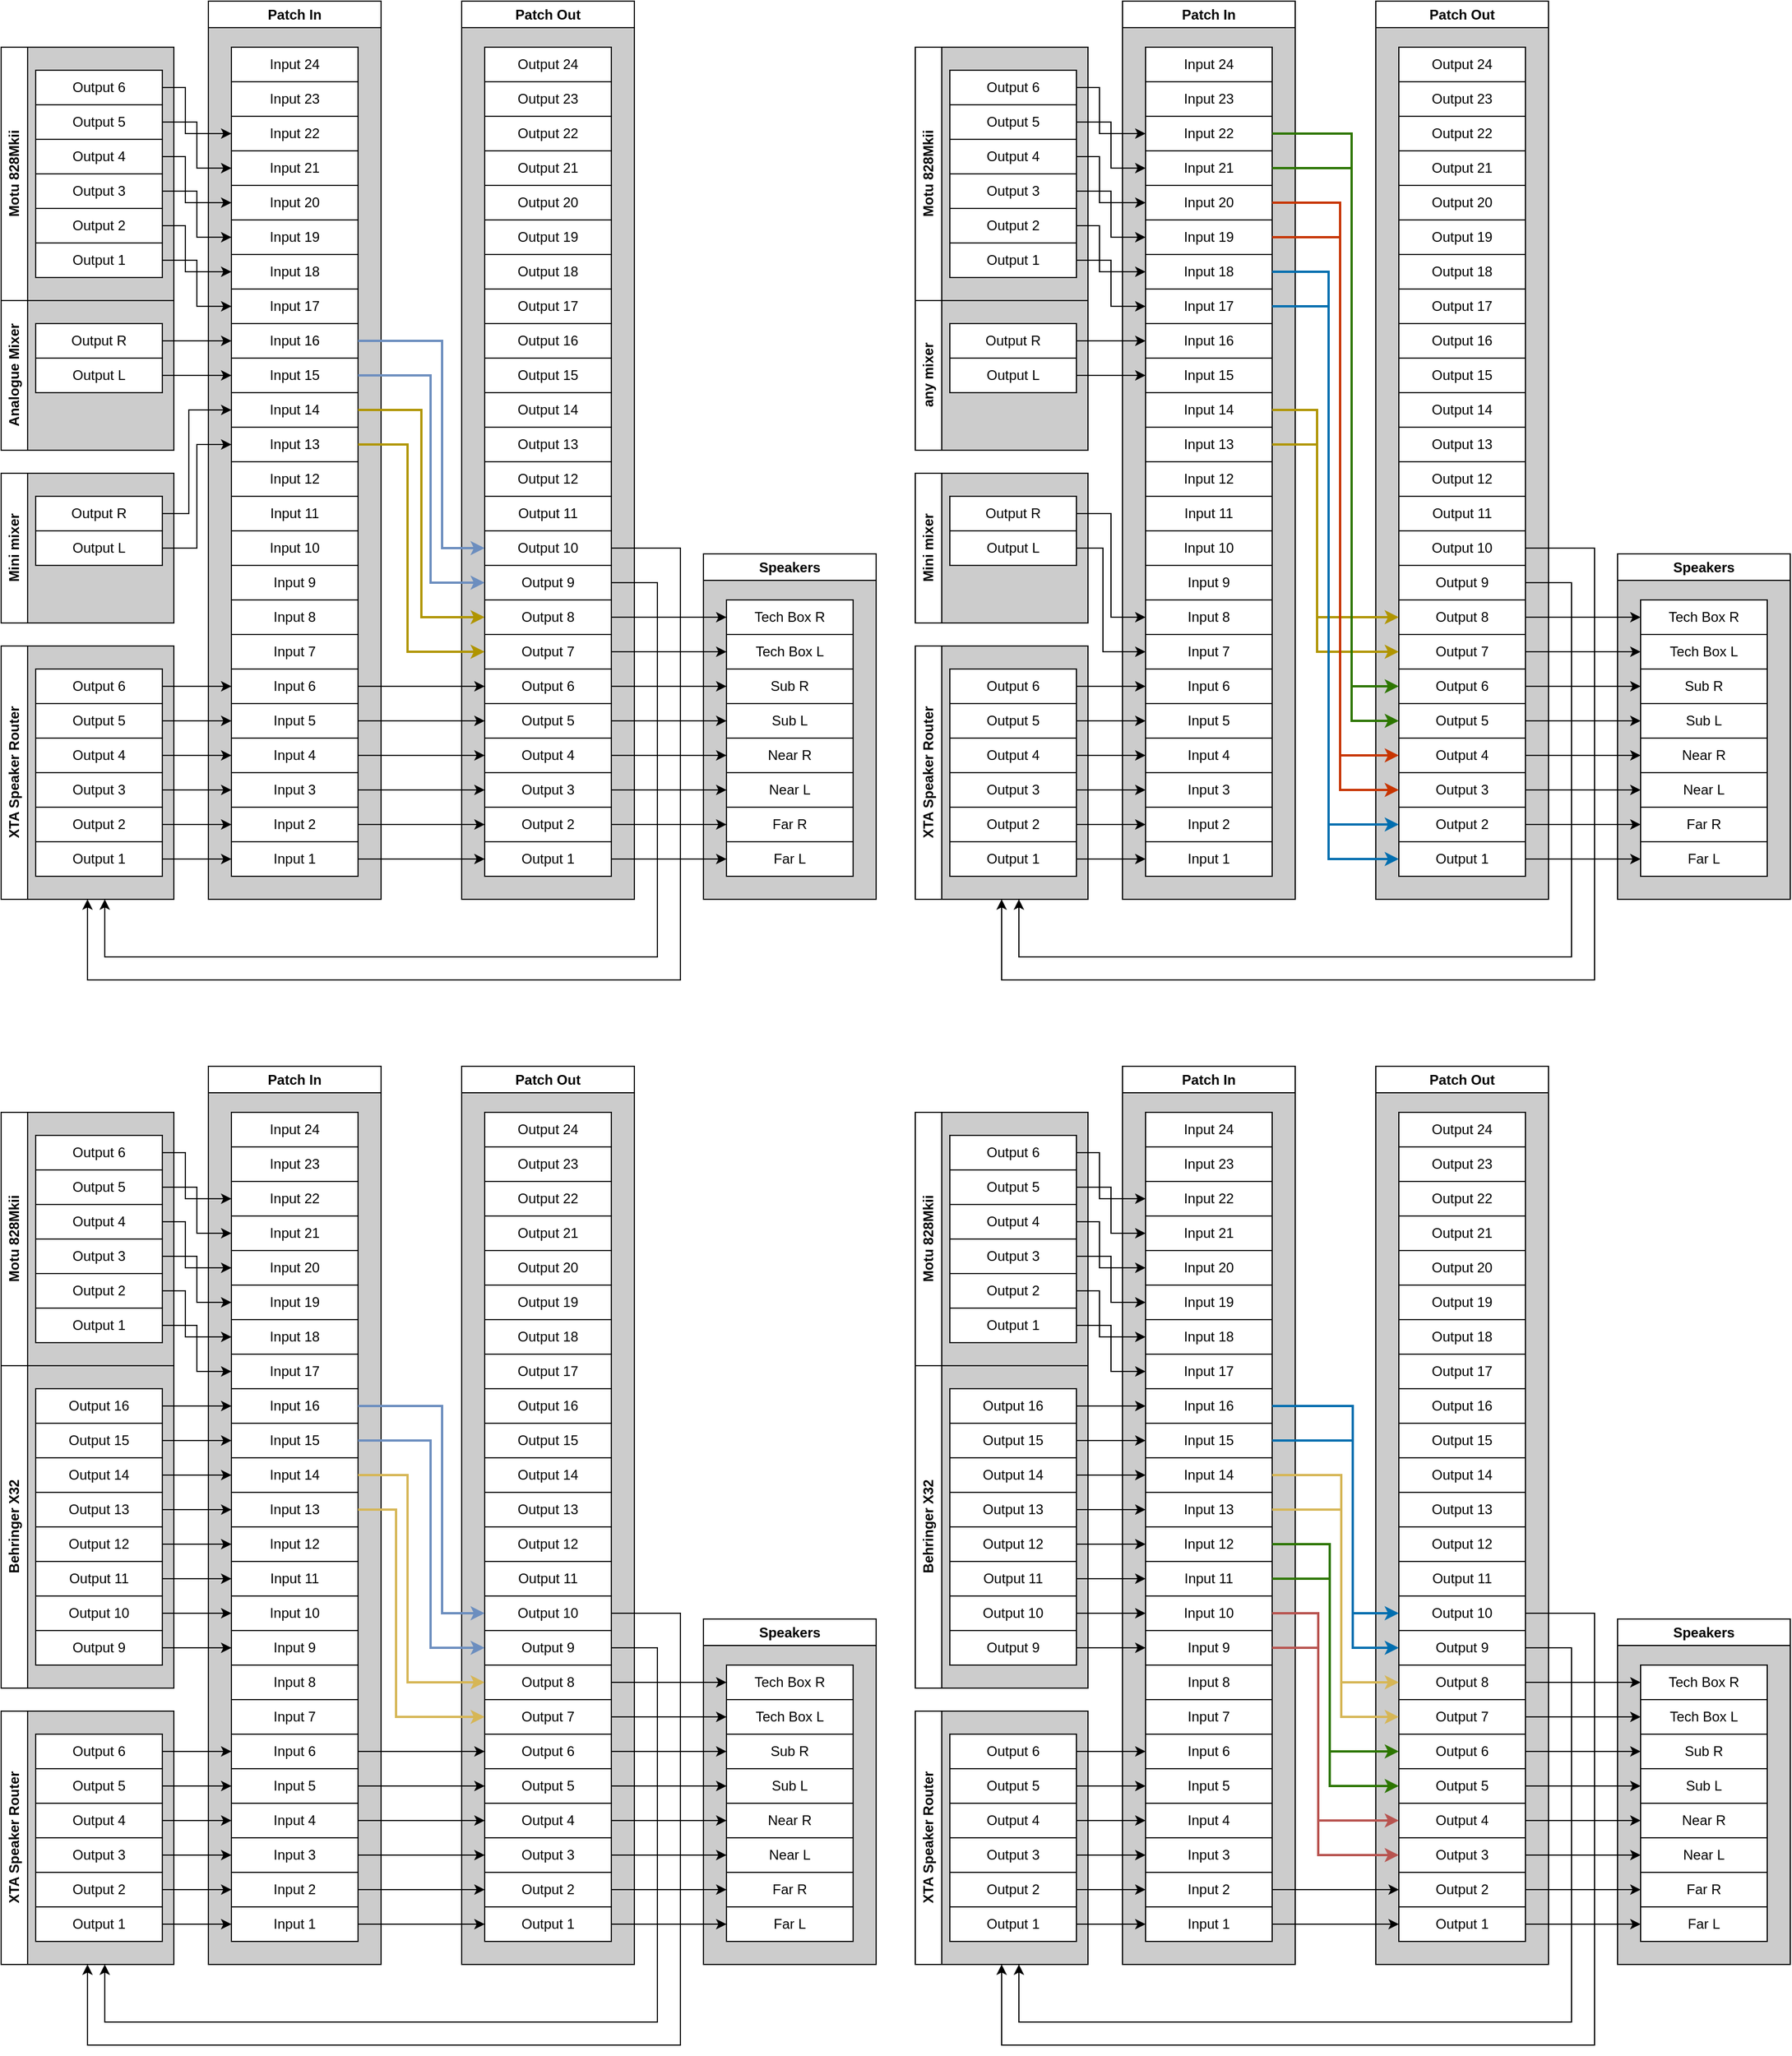 <mxfile version="23.1.1" type="github" pages="2">
  <diagram id="FDO-3HouhKI_4HE4JRvG" name="Audio Patchbay">
    <mxGraphModel dx="1195" dy="1891" grid="1" gridSize="10" guides="1" tooltips="1" connect="1" arrows="1" fold="1" page="1" pageScale="1" pageWidth="827" pageHeight="1169" math="0" shadow="0">
      <root>
        <mxCell id="0" />
        <mxCell id="1" parent="0" />
        <mxCell id="opjhmSzoHcYhFnEXp1DA-334" value="&lt;div&gt;XTA Speaker Router&lt;/div&gt;" style="swimlane;horizontal=0;whiteSpace=wrap;html=1;swimlaneFillColor=#CCCCCC;" parent="1" vertex="1">
          <mxGeometry x="861" y="1325" width="150" height="220" as="geometry" />
        </mxCell>
        <mxCell id="opjhmSzoHcYhFnEXp1DA-335" value="Output 6" style="rounded=0;whiteSpace=wrap;html=1;" parent="opjhmSzoHcYhFnEXp1DA-334" vertex="1">
          <mxGeometry x="30" y="20" width="110" height="30" as="geometry" />
        </mxCell>
        <mxCell id="opjhmSzoHcYhFnEXp1DA-336" value="Output 5" style="rounded=0;whiteSpace=wrap;html=1;" parent="opjhmSzoHcYhFnEXp1DA-334" vertex="1">
          <mxGeometry x="30" y="50" width="110" height="30" as="geometry" />
        </mxCell>
        <mxCell id="opjhmSzoHcYhFnEXp1DA-337" value="Output 4" style="rounded=0;whiteSpace=wrap;html=1;" parent="opjhmSzoHcYhFnEXp1DA-334" vertex="1">
          <mxGeometry x="30" y="80" width="110" height="30" as="geometry" />
        </mxCell>
        <mxCell id="opjhmSzoHcYhFnEXp1DA-338" value="Output 3" style="rounded=0;whiteSpace=wrap;html=1;" parent="opjhmSzoHcYhFnEXp1DA-334" vertex="1">
          <mxGeometry x="30" y="110" width="110" height="30" as="geometry" />
        </mxCell>
        <mxCell id="opjhmSzoHcYhFnEXp1DA-339" value="Output 2" style="rounded=0;whiteSpace=wrap;html=1;" parent="opjhmSzoHcYhFnEXp1DA-334" vertex="1">
          <mxGeometry x="30" y="140" width="110" height="30" as="geometry" />
        </mxCell>
        <mxCell id="opjhmSzoHcYhFnEXp1DA-340" value="Output 1" style="rounded=0;whiteSpace=wrap;html=1;" parent="opjhmSzoHcYhFnEXp1DA-334" vertex="1">
          <mxGeometry x="30" y="170" width="110" height="30" as="geometry" />
        </mxCell>
        <mxCell id="opjhmSzoHcYhFnEXp1DA-341" value="Patch Out" style="swimlane;whiteSpace=wrap;html=1;swimlaneFillColor=#CCCCCC;" parent="1" vertex="1">
          <mxGeometry x="1261" y="765" width="150" height="780" as="geometry" />
        </mxCell>
        <mxCell id="opjhmSzoHcYhFnEXp1DA-342" value="Output 6" style="rounded=0;whiteSpace=wrap;html=1;" parent="opjhmSzoHcYhFnEXp1DA-341" vertex="1">
          <mxGeometry x="20" y="580" width="110" height="30" as="geometry" />
        </mxCell>
        <mxCell id="opjhmSzoHcYhFnEXp1DA-343" value="Output 5" style="rounded=0;whiteSpace=wrap;html=1;" parent="opjhmSzoHcYhFnEXp1DA-341" vertex="1">
          <mxGeometry x="20" y="610" width="110" height="30" as="geometry" />
        </mxCell>
        <mxCell id="opjhmSzoHcYhFnEXp1DA-344" value="Output 4" style="rounded=0;whiteSpace=wrap;html=1;" parent="opjhmSzoHcYhFnEXp1DA-341" vertex="1">
          <mxGeometry x="20" y="640" width="110" height="30" as="geometry" />
        </mxCell>
        <mxCell id="opjhmSzoHcYhFnEXp1DA-345" value="Output 3" style="rounded=0;whiteSpace=wrap;html=1;" parent="opjhmSzoHcYhFnEXp1DA-341" vertex="1">
          <mxGeometry x="20" y="670" width="110" height="30" as="geometry" />
        </mxCell>
        <mxCell id="opjhmSzoHcYhFnEXp1DA-346" value="Output 2" style="rounded=0;whiteSpace=wrap;html=1;" parent="opjhmSzoHcYhFnEXp1DA-341" vertex="1">
          <mxGeometry x="20" y="700" width="110" height="30" as="geometry" />
        </mxCell>
        <mxCell id="opjhmSzoHcYhFnEXp1DA-347" value="Output 1" style="rounded=0;whiteSpace=wrap;html=1;" parent="opjhmSzoHcYhFnEXp1DA-341" vertex="1">
          <mxGeometry x="20" y="730" width="110" height="30" as="geometry" />
        </mxCell>
        <mxCell id="opjhmSzoHcYhFnEXp1DA-348" value="Output 12" style="rounded=0;whiteSpace=wrap;html=1;" parent="opjhmSzoHcYhFnEXp1DA-341" vertex="1">
          <mxGeometry x="20" y="400" width="110" height="30" as="geometry" />
        </mxCell>
        <mxCell id="opjhmSzoHcYhFnEXp1DA-349" value="Output 11" style="rounded=0;whiteSpace=wrap;html=1;" parent="opjhmSzoHcYhFnEXp1DA-341" vertex="1">
          <mxGeometry x="20" y="430" width="110" height="30" as="geometry" />
        </mxCell>
        <mxCell id="opjhmSzoHcYhFnEXp1DA-350" value="&lt;div&gt;Output 10&lt;/div&gt;" style="rounded=0;whiteSpace=wrap;html=1;" parent="opjhmSzoHcYhFnEXp1DA-341" vertex="1">
          <mxGeometry x="20" y="460" width="110" height="30" as="geometry" />
        </mxCell>
        <mxCell id="opjhmSzoHcYhFnEXp1DA-351" value="Output 9" style="rounded=0;whiteSpace=wrap;html=1;" parent="opjhmSzoHcYhFnEXp1DA-341" vertex="1">
          <mxGeometry x="20" y="490" width="110" height="30" as="geometry" />
        </mxCell>
        <mxCell id="opjhmSzoHcYhFnEXp1DA-352" value="Output 8" style="rounded=0;whiteSpace=wrap;html=1;" parent="opjhmSzoHcYhFnEXp1DA-341" vertex="1">
          <mxGeometry x="20" y="520" width="110" height="30" as="geometry" />
        </mxCell>
        <mxCell id="opjhmSzoHcYhFnEXp1DA-353" value="Output 7" style="rounded=0;whiteSpace=wrap;html=1;" parent="opjhmSzoHcYhFnEXp1DA-341" vertex="1">
          <mxGeometry x="20" y="550" width="110" height="30" as="geometry" />
        </mxCell>
        <mxCell id="opjhmSzoHcYhFnEXp1DA-354" value="Output 16" style="rounded=0;whiteSpace=wrap;html=1;" parent="opjhmSzoHcYhFnEXp1DA-341" vertex="1">
          <mxGeometry x="20" y="280" width="110" height="30" as="geometry" />
        </mxCell>
        <mxCell id="opjhmSzoHcYhFnEXp1DA-355" value="Output 15" style="rounded=0;whiteSpace=wrap;html=1;" parent="opjhmSzoHcYhFnEXp1DA-341" vertex="1">
          <mxGeometry x="20" y="310" width="110" height="30" as="geometry" />
        </mxCell>
        <mxCell id="opjhmSzoHcYhFnEXp1DA-356" value="Output 14" style="rounded=0;whiteSpace=wrap;html=1;" parent="opjhmSzoHcYhFnEXp1DA-341" vertex="1">
          <mxGeometry x="20" y="340" width="110" height="30" as="geometry" />
        </mxCell>
        <mxCell id="opjhmSzoHcYhFnEXp1DA-357" value="&lt;div&gt;Output 13&lt;/div&gt;" style="rounded=0;whiteSpace=wrap;html=1;" parent="opjhmSzoHcYhFnEXp1DA-341" vertex="1">
          <mxGeometry x="20" y="370" width="110" height="30" as="geometry" />
        </mxCell>
        <mxCell id="opjhmSzoHcYhFnEXp1DA-433" value="Output 17" style="rounded=0;whiteSpace=wrap;html=1;" parent="opjhmSzoHcYhFnEXp1DA-341" vertex="1">
          <mxGeometry x="20" y="250" width="110" height="30" as="geometry" />
        </mxCell>
        <mxCell id="opjhmSzoHcYhFnEXp1DA-434" value="Output 18" style="rounded=0;whiteSpace=wrap;html=1;" parent="opjhmSzoHcYhFnEXp1DA-341" vertex="1">
          <mxGeometry x="20" y="220" width="110" height="30" as="geometry" />
        </mxCell>
        <mxCell id="opjhmSzoHcYhFnEXp1DA-439" value="Output 20" style="rounded=0;whiteSpace=wrap;html=1;" parent="opjhmSzoHcYhFnEXp1DA-341" vertex="1">
          <mxGeometry x="20" y="160" width="110" height="30" as="geometry" />
        </mxCell>
        <mxCell id="opjhmSzoHcYhFnEXp1DA-440" value="Output 19" style="rounded=0;whiteSpace=wrap;html=1;" parent="opjhmSzoHcYhFnEXp1DA-341" vertex="1">
          <mxGeometry x="20" y="190" width="110" height="30" as="geometry" />
        </mxCell>
        <mxCell id="opjhmSzoHcYhFnEXp1DA-441" value="Output 22" style="rounded=0;whiteSpace=wrap;html=1;" parent="opjhmSzoHcYhFnEXp1DA-341" vertex="1">
          <mxGeometry x="20" y="100" width="110" height="30" as="geometry" />
        </mxCell>
        <mxCell id="opjhmSzoHcYhFnEXp1DA-442" value="Output 21" style="rounded=0;whiteSpace=wrap;html=1;" parent="opjhmSzoHcYhFnEXp1DA-341" vertex="1">
          <mxGeometry x="20" y="130" width="110" height="30" as="geometry" />
        </mxCell>
        <mxCell id="opjhmSzoHcYhFnEXp1DA-445" value="Output 24" style="rounded=0;whiteSpace=wrap;html=1;" parent="opjhmSzoHcYhFnEXp1DA-341" vertex="1">
          <mxGeometry x="20" y="40" width="110" height="30" as="geometry" />
        </mxCell>
        <mxCell id="opjhmSzoHcYhFnEXp1DA-446" value="Output 23" style="rounded=0;whiteSpace=wrap;html=1;" parent="opjhmSzoHcYhFnEXp1DA-341" vertex="1">
          <mxGeometry x="20" y="70" width="110" height="30" as="geometry" />
        </mxCell>
        <mxCell id="opjhmSzoHcYhFnEXp1DA-358" value="Patch In" style="swimlane;whiteSpace=wrap;html=1;swimlaneFillColor=#CCCCCC;" parent="1" vertex="1">
          <mxGeometry x="1041" y="765" width="150" height="780" as="geometry" />
        </mxCell>
        <mxCell id="opjhmSzoHcYhFnEXp1DA-359" value="Input 6" style="rounded=0;whiteSpace=wrap;html=1;" parent="opjhmSzoHcYhFnEXp1DA-358" vertex="1">
          <mxGeometry x="20" y="580" width="110" height="30" as="geometry" />
        </mxCell>
        <mxCell id="opjhmSzoHcYhFnEXp1DA-360" value="Input 5" style="rounded=0;whiteSpace=wrap;html=1;" parent="opjhmSzoHcYhFnEXp1DA-358" vertex="1">
          <mxGeometry x="20" y="610" width="110" height="30" as="geometry" />
        </mxCell>
        <mxCell id="opjhmSzoHcYhFnEXp1DA-361" value="Input 4" style="rounded=0;whiteSpace=wrap;html=1;" parent="opjhmSzoHcYhFnEXp1DA-358" vertex="1">
          <mxGeometry x="20" y="640" width="110" height="30" as="geometry" />
        </mxCell>
        <mxCell id="opjhmSzoHcYhFnEXp1DA-362" value="Input 3" style="rounded=0;whiteSpace=wrap;html=1;" parent="opjhmSzoHcYhFnEXp1DA-358" vertex="1">
          <mxGeometry x="20" y="670" width="110" height="30" as="geometry" />
        </mxCell>
        <mxCell id="opjhmSzoHcYhFnEXp1DA-363" value="Input 2" style="rounded=0;whiteSpace=wrap;html=1;" parent="opjhmSzoHcYhFnEXp1DA-358" vertex="1">
          <mxGeometry x="20" y="700" width="110" height="30" as="geometry" />
        </mxCell>
        <mxCell id="opjhmSzoHcYhFnEXp1DA-364" value="Input 1" style="rounded=0;whiteSpace=wrap;html=1;" parent="opjhmSzoHcYhFnEXp1DA-358" vertex="1">
          <mxGeometry x="20" y="730" width="110" height="30" as="geometry" />
        </mxCell>
        <mxCell id="opjhmSzoHcYhFnEXp1DA-365" value="Input 12" style="rounded=0;whiteSpace=wrap;html=1;" parent="opjhmSzoHcYhFnEXp1DA-358" vertex="1">
          <mxGeometry x="20" y="400" width="110" height="30" as="geometry" />
        </mxCell>
        <mxCell id="opjhmSzoHcYhFnEXp1DA-366" value="Input 11" style="rounded=0;whiteSpace=wrap;html=1;" parent="opjhmSzoHcYhFnEXp1DA-358" vertex="1">
          <mxGeometry x="20" y="430" width="110" height="30" as="geometry" />
        </mxCell>
        <mxCell id="opjhmSzoHcYhFnEXp1DA-367" value="Input 10" style="rounded=0;whiteSpace=wrap;html=1;" parent="opjhmSzoHcYhFnEXp1DA-358" vertex="1">
          <mxGeometry x="20" y="460" width="110" height="30" as="geometry" />
        </mxCell>
        <mxCell id="opjhmSzoHcYhFnEXp1DA-368" value="Input 9" style="rounded=0;whiteSpace=wrap;html=1;" parent="opjhmSzoHcYhFnEXp1DA-358" vertex="1">
          <mxGeometry x="20" y="490" width="110" height="30" as="geometry" />
        </mxCell>
        <mxCell id="opjhmSzoHcYhFnEXp1DA-369" value="Input 8" style="rounded=0;whiteSpace=wrap;html=1;" parent="opjhmSzoHcYhFnEXp1DA-358" vertex="1">
          <mxGeometry x="20" y="520" width="110" height="30" as="geometry" />
        </mxCell>
        <mxCell id="opjhmSzoHcYhFnEXp1DA-370" value="Input 16" style="rounded=0;whiteSpace=wrap;html=1;" parent="opjhmSzoHcYhFnEXp1DA-358" vertex="1">
          <mxGeometry x="20" y="280" width="110" height="30" as="geometry" />
        </mxCell>
        <mxCell id="opjhmSzoHcYhFnEXp1DA-371" value="Input 15" style="rounded=0;whiteSpace=wrap;html=1;" parent="opjhmSzoHcYhFnEXp1DA-358" vertex="1">
          <mxGeometry x="20" y="310" width="110" height="30" as="geometry" />
        </mxCell>
        <mxCell id="opjhmSzoHcYhFnEXp1DA-372" value="Input 14" style="rounded=0;whiteSpace=wrap;html=1;" parent="opjhmSzoHcYhFnEXp1DA-358" vertex="1">
          <mxGeometry x="20" y="340" width="110" height="30" as="geometry" />
        </mxCell>
        <mxCell id="opjhmSzoHcYhFnEXp1DA-373" value="Input 13" style="rounded=0;whiteSpace=wrap;html=1;" parent="opjhmSzoHcYhFnEXp1DA-358" vertex="1">
          <mxGeometry x="20" y="370" width="110" height="30" as="geometry" />
        </mxCell>
        <mxCell id="opjhmSzoHcYhFnEXp1DA-374" value="Input 7" style="rounded=0;whiteSpace=wrap;html=1;" parent="opjhmSzoHcYhFnEXp1DA-358" vertex="1">
          <mxGeometry x="20" y="550" width="110" height="30" as="geometry" />
        </mxCell>
        <mxCell id="opjhmSzoHcYhFnEXp1DA-425" value="Input 20" style="rounded=0;whiteSpace=wrap;html=1;" parent="opjhmSzoHcYhFnEXp1DA-358" vertex="1">
          <mxGeometry x="20" y="160" width="110" height="30" as="geometry" />
        </mxCell>
        <mxCell id="opjhmSzoHcYhFnEXp1DA-426" value="Input 19" style="rounded=0;whiteSpace=wrap;html=1;" parent="opjhmSzoHcYhFnEXp1DA-358" vertex="1">
          <mxGeometry x="20" y="190" width="110" height="30" as="geometry" />
        </mxCell>
        <mxCell id="opjhmSzoHcYhFnEXp1DA-427" value="Input 18" style="rounded=0;whiteSpace=wrap;html=1;" parent="opjhmSzoHcYhFnEXp1DA-358" vertex="1">
          <mxGeometry x="20" y="220" width="110" height="30" as="geometry" />
        </mxCell>
        <mxCell id="opjhmSzoHcYhFnEXp1DA-428" value="Input 17" style="rounded=0;whiteSpace=wrap;html=1;" parent="opjhmSzoHcYhFnEXp1DA-358" vertex="1">
          <mxGeometry x="20" y="250" width="110" height="30" as="geometry" />
        </mxCell>
        <mxCell id="opjhmSzoHcYhFnEXp1DA-429" value="Input 24" style="rounded=0;whiteSpace=wrap;html=1;" parent="opjhmSzoHcYhFnEXp1DA-358" vertex="1">
          <mxGeometry x="20" y="40" width="110" height="30" as="geometry" />
        </mxCell>
        <mxCell id="opjhmSzoHcYhFnEXp1DA-430" value="Input 23" style="rounded=0;whiteSpace=wrap;html=1;" parent="opjhmSzoHcYhFnEXp1DA-358" vertex="1">
          <mxGeometry x="20" y="70" width="110" height="30" as="geometry" />
        </mxCell>
        <mxCell id="opjhmSzoHcYhFnEXp1DA-431" value="Input 22" style="rounded=0;whiteSpace=wrap;html=1;" parent="opjhmSzoHcYhFnEXp1DA-358" vertex="1">
          <mxGeometry x="20" y="100" width="110" height="30" as="geometry" />
        </mxCell>
        <mxCell id="opjhmSzoHcYhFnEXp1DA-432" value="&lt;div&gt;Input 21&lt;/div&gt;" style="rounded=0;whiteSpace=wrap;html=1;" parent="opjhmSzoHcYhFnEXp1DA-358" vertex="1">
          <mxGeometry x="20" y="130" width="110" height="30" as="geometry" />
        </mxCell>
        <mxCell id="opjhmSzoHcYhFnEXp1DA-375" style="edgeStyle=orthogonalEdgeStyle;rounded=0;orthogonalLoop=1;jettySize=auto;html=1;exitX=1;exitY=0.5;exitDx=0;exitDy=0;entryX=0;entryY=0.5;entryDx=0;entryDy=0;" parent="1" source="opjhmSzoHcYhFnEXp1DA-340" target="opjhmSzoHcYhFnEXp1DA-364" edge="1">
          <mxGeometry relative="1" as="geometry" />
        </mxCell>
        <mxCell id="opjhmSzoHcYhFnEXp1DA-376" style="edgeStyle=orthogonalEdgeStyle;rounded=0;orthogonalLoop=1;jettySize=auto;html=1;exitX=1;exitY=0.5;exitDx=0;exitDy=0;entryX=0;entryY=0.5;entryDx=0;entryDy=0;" parent="1" source="opjhmSzoHcYhFnEXp1DA-339" target="opjhmSzoHcYhFnEXp1DA-363" edge="1">
          <mxGeometry relative="1" as="geometry" />
        </mxCell>
        <mxCell id="opjhmSzoHcYhFnEXp1DA-377" style="edgeStyle=orthogonalEdgeStyle;rounded=0;orthogonalLoop=1;jettySize=auto;html=1;exitX=1;exitY=0.5;exitDx=0;exitDy=0;entryX=0;entryY=0.5;entryDx=0;entryDy=0;" parent="1" source="opjhmSzoHcYhFnEXp1DA-338" target="opjhmSzoHcYhFnEXp1DA-362" edge="1">
          <mxGeometry relative="1" as="geometry" />
        </mxCell>
        <mxCell id="opjhmSzoHcYhFnEXp1DA-378" style="edgeStyle=orthogonalEdgeStyle;rounded=0;orthogonalLoop=1;jettySize=auto;html=1;exitX=1;exitY=0.5;exitDx=0;exitDy=0;entryX=0;entryY=0.5;entryDx=0;entryDy=0;" parent="1" source="opjhmSzoHcYhFnEXp1DA-337" target="opjhmSzoHcYhFnEXp1DA-361" edge="1">
          <mxGeometry relative="1" as="geometry" />
        </mxCell>
        <mxCell id="opjhmSzoHcYhFnEXp1DA-379" style="edgeStyle=orthogonalEdgeStyle;rounded=0;orthogonalLoop=1;jettySize=auto;html=1;exitX=1;exitY=0.5;exitDx=0;exitDy=0;entryX=0;entryY=0.5;entryDx=0;entryDy=0;" parent="1" source="opjhmSzoHcYhFnEXp1DA-336" target="opjhmSzoHcYhFnEXp1DA-360" edge="1">
          <mxGeometry relative="1" as="geometry" />
        </mxCell>
        <mxCell id="opjhmSzoHcYhFnEXp1DA-380" style="edgeStyle=orthogonalEdgeStyle;rounded=0;orthogonalLoop=1;jettySize=auto;html=1;exitX=1;exitY=0.5;exitDx=0;exitDy=0;entryX=0;entryY=0.5;entryDx=0;entryDy=0;" parent="1" source="opjhmSzoHcYhFnEXp1DA-335" target="opjhmSzoHcYhFnEXp1DA-359" edge="1">
          <mxGeometry relative="1" as="geometry" />
        </mxCell>
        <mxCell id="opjhmSzoHcYhFnEXp1DA-381" style="edgeStyle=orthogonalEdgeStyle;rounded=0;orthogonalLoop=1;jettySize=auto;html=1;exitX=1;exitY=0.5;exitDx=0;exitDy=0;" parent="1" source="opjhmSzoHcYhFnEXp1DA-363" target="opjhmSzoHcYhFnEXp1DA-346" edge="1">
          <mxGeometry relative="1" as="geometry" />
        </mxCell>
        <mxCell id="opjhmSzoHcYhFnEXp1DA-382" style="edgeStyle=orthogonalEdgeStyle;rounded=0;orthogonalLoop=1;jettySize=auto;html=1;exitX=1;exitY=0.5;exitDx=0;exitDy=0;" parent="1" source="opjhmSzoHcYhFnEXp1DA-364" target="opjhmSzoHcYhFnEXp1DA-347" edge="1">
          <mxGeometry relative="1" as="geometry" />
        </mxCell>
        <mxCell id="opjhmSzoHcYhFnEXp1DA-383" style="rounded=0;orthogonalLoop=1;jettySize=auto;html=1;exitX=1;exitY=0.5;exitDx=0;exitDy=0;entryX=0;entryY=0.5;entryDx=0;entryDy=0;edgeStyle=orthogonalEdgeStyle;fillColor=#1ba1e2;strokeColor=#006EAF;strokeWidth=2;" parent="1" source="opjhmSzoHcYhFnEXp1DA-371" target="opjhmSzoHcYhFnEXp1DA-351" edge="1">
          <mxGeometry relative="1" as="geometry">
            <Array as="points">
              <mxPoint x="1241" y="1090" />
              <mxPoint x="1241" y="1270" />
            </Array>
          </mxGeometry>
        </mxCell>
        <mxCell id="opjhmSzoHcYhFnEXp1DA-384" style="rounded=0;orthogonalLoop=1;jettySize=auto;html=1;exitX=1;exitY=0.5;exitDx=0;exitDy=0;entryX=0;entryY=0.5;entryDx=0;entryDy=0;edgeStyle=orthogonalEdgeStyle;fillColor=#1ba1e2;strokeColor=#006EAF;strokeWidth=2;" parent="1" source="opjhmSzoHcYhFnEXp1DA-370" target="opjhmSzoHcYhFnEXp1DA-350" edge="1">
          <mxGeometry relative="1" as="geometry">
            <Array as="points">
              <mxPoint x="1241" y="1060" />
              <mxPoint x="1241" y="1240" />
            </Array>
          </mxGeometry>
        </mxCell>
        <mxCell id="opjhmSzoHcYhFnEXp1DA-385" style="edgeStyle=orthogonalEdgeStyle;rounded=0;orthogonalLoop=1;jettySize=auto;html=1;exitX=1;exitY=0.5;exitDx=0;exitDy=0;strokeWidth=1;" parent="1" source="opjhmSzoHcYhFnEXp1DA-351" edge="1">
          <mxGeometry relative="1" as="geometry">
            <mxPoint x="951" y="1545" as="targetPoint" />
            <Array as="points">
              <mxPoint x="1431" y="1270" />
              <mxPoint x="1431" y="1595" />
              <mxPoint x="951" y="1595" />
            </Array>
          </mxGeometry>
        </mxCell>
        <mxCell id="opjhmSzoHcYhFnEXp1DA-386" style="edgeStyle=orthogonalEdgeStyle;rounded=0;orthogonalLoop=1;jettySize=auto;html=1;exitX=1;exitY=0.5;exitDx=0;exitDy=0;entryX=0.5;entryY=1;entryDx=0;entryDy=0;strokeWidth=1;" parent="1" source="opjhmSzoHcYhFnEXp1DA-350" target="opjhmSzoHcYhFnEXp1DA-334" edge="1">
          <mxGeometry relative="1" as="geometry">
            <mxPoint x="821" y="1455" as="targetPoint" />
            <Array as="points">
              <mxPoint x="1451" y="1240" />
              <mxPoint x="1451" y="1615" />
              <mxPoint x="936" y="1615" />
            </Array>
          </mxGeometry>
        </mxCell>
        <mxCell id="opjhmSzoHcYhFnEXp1DA-387" value="Behringer X32" style="swimlane;horizontal=0;whiteSpace=wrap;html=1;swimlaneFillColor=#CCCCCC;" parent="1" vertex="1">
          <mxGeometry x="861" y="1025" width="150" height="280" as="geometry" />
        </mxCell>
        <mxCell id="opjhmSzoHcYhFnEXp1DA-388" value="Output 16" style="rounded=0;whiteSpace=wrap;html=1;" parent="opjhmSzoHcYhFnEXp1DA-387" vertex="1">
          <mxGeometry x="30" y="20" width="110" height="30" as="geometry" />
        </mxCell>
        <mxCell id="opjhmSzoHcYhFnEXp1DA-389" value="Output 15" style="rounded=0;whiteSpace=wrap;html=1;" parent="opjhmSzoHcYhFnEXp1DA-387" vertex="1">
          <mxGeometry x="30" y="50" width="110" height="30" as="geometry" />
        </mxCell>
        <mxCell id="opjhmSzoHcYhFnEXp1DA-390" value="Output 14" style="rounded=0;whiteSpace=wrap;html=1;" parent="opjhmSzoHcYhFnEXp1DA-387" vertex="1">
          <mxGeometry x="30" y="80" width="110" height="30" as="geometry" />
        </mxCell>
        <mxCell id="opjhmSzoHcYhFnEXp1DA-391" value="Output 13" style="rounded=0;whiteSpace=wrap;html=1;" parent="opjhmSzoHcYhFnEXp1DA-387" vertex="1">
          <mxGeometry x="30" y="110" width="110" height="30" as="geometry" />
        </mxCell>
        <mxCell id="opjhmSzoHcYhFnEXp1DA-392" value="Output 12" style="rounded=0;whiteSpace=wrap;html=1;" parent="opjhmSzoHcYhFnEXp1DA-387" vertex="1">
          <mxGeometry x="30" y="140" width="110" height="30" as="geometry" />
        </mxCell>
        <mxCell id="opjhmSzoHcYhFnEXp1DA-393" value="Output 11" style="rounded=0;whiteSpace=wrap;html=1;" parent="opjhmSzoHcYhFnEXp1DA-387" vertex="1">
          <mxGeometry x="30" y="170" width="110" height="30" as="geometry" />
        </mxCell>
        <mxCell id="opjhmSzoHcYhFnEXp1DA-463" value="Output 10" style="rounded=0;whiteSpace=wrap;html=1;" parent="opjhmSzoHcYhFnEXp1DA-387" vertex="1">
          <mxGeometry x="30" y="200" width="110" height="30" as="geometry" />
        </mxCell>
        <mxCell id="opjhmSzoHcYhFnEXp1DA-464" value="Output 9" style="rounded=0;whiteSpace=wrap;html=1;" parent="opjhmSzoHcYhFnEXp1DA-387" vertex="1">
          <mxGeometry x="30" y="230" width="110" height="30" as="geometry" />
        </mxCell>
        <mxCell id="opjhmSzoHcYhFnEXp1DA-394" style="edgeStyle=orthogonalEdgeStyle;rounded=0;orthogonalLoop=1;jettySize=auto;html=1;exitX=1;exitY=0.5;exitDx=0;exitDy=0;entryX=0;entryY=0.5;entryDx=0;entryDy=0;" parent="1" source="opjhmSzoHcYhFnEXp1DA-388" target="opjhmSzoHcYhFnEXp1DA-370" edge="1">
          <mxGeometry relative="1" as="geometry" />
        </mxCell>
        <mxCell id="opjhmSzoHcYhFnEXp1DA-395" style="edgeStyle=orthogonalEdgeStyle;rounded=0;orthogonalLoop=1;jettySize=auto;html=1;exitX=1;exitY=0.5;exitDx=0;exitDy=0;entryX=0;entryY=0.5;entryDx=0;entryDy=0;" parent="1" source="opjhmSzoHcYhFnEXp1DA-389" target="opjhmSzoHcYhFnEXp1DA-371" edge="1">
          <mxGeometry relative="1" as="geometry" />
        </mxCell>
        <mxCell id="opjhmSzoHcYhFnEXp1DA-396" value="Speakers" style="swimlane;whiteSpace=wrap;html=1;swimlaneFillColor=#CCCCCC;" parent="1" vertex="1">
          <mxGeometry x="1471" y="1245" width="150" height="300" as="geometry" />
        </mxCell>
        <mxCell id="opjhmSzoHcYhFnEXp1DA-397" value="Sub R" style="rounded=0;whiteSpace=wrap;html=1;" parent="opjhmSzoHcYhFnEXp1DA-396" vertex="1">
          <mxGeometry x="20" y="100" width="110" height="30" as="geometry" />
        </mxCell>
        <mxCell id="opjhmSzoHcYhFnEXp1DA-398" value="Sub L" style="rounded=0;whiteSpace=wrap;html=1;" parent="opjhmSzoHcYhFnEXp1DA-396" vertex="1">
          <mxGeometry x="20" y="130" width="110" height="30" as="geometry" />
        </mxCell>
        <mxCell id="opjhmSzoHcYhFnEXp1DA-399" value="Near R" style="rounded=0;whiteSpace=wrap;html=1;" parent="opjhmSzoHcYhFnEXp1DA-396" vertex="1">
          <mxGeometry x="20" y="160" width="110" height="30" as="geometry" />
        </mxCell>
        <mxCell id="opjhmSzoHcYhFnEXp1DA-400" value="Near L" style="rounded=0;whiteSpace=wrap;html=1;" parent="opjhmSzoHcYhFnEXp1DA-396" vertex="1">
          <mxGeometry x="20" y="190" width="110" height="30" as="geometry" />
        </mxCell>
        <mxCell id="opjhmSzoHcYhFnEXp1DA-401" value="Far R" style="rounded=0;whiteSpace=wrap;html=1;" parent="opjhmSzoHcYhFnEXp1DA-396" vertex="1">
          <mxGeometry x="20" y="220" width="110" height="30" as="geometry" />
        </mxCell>
        <mxCell id="opjhmSzoHcYhFnEXp1DA-402" value="Far L" style="rounded=0;whiteSpace=wrap;html=1;" parent="opjhmSzoHcYhFnEXp1DA-396" vertex="1">
          <mxGeometry x="20" y="250" width="110" height="30" as="geometry" />
        </mxCell>
        <mxCell id="opjhmSzoHcYhFnEXp1DA-461" value="Tech Box R" style="rounded=0;whiteSpace=wrap;html=1;" parent="opjhmSzoHcYhFnEXp1DA-396" vertex="1">
          <mxGeometry x="20" y="40" width="110" height="30" as="geometry" />
        </mxCell>
        <mxCell id="opjhmSzoHcYhFnEXp1DA-462" value="Tech Box L" style="rounded=0;whiteSpace=wrap;html=1;" parent="opjhmSzoHcYhFnEXp1DA-396" vertex="1">
          <mxGeometry x="20" y="70" width="110" height="30" as="geometry" />
        </mxCell>
        <mxCell id="opjhmSzoHcYhFnEXp1DA-403" style="edgeStyle=orthogonalEdgeStyle;rounded=0;orthogonalLoop=1;jettySize=auto;html=1;exitX=1;exitY=0.5;exitDx=0;exitDy=0;entryX=0;entryY=0.5;entryDx=0;entryDy=0;strokeWidth=1;" parent="1" source="opjhmSzoHcYhFnEXp1DA-342" target="opjhmSzoHcYhFnEXp1DA-397" edge="1">
          <mxGeometry relative="1" as="geometry" />
        </mxCell>
        <mxCell id="opjhmSzoHcYhFnEXp1DA-404" style="edgeStyle=orthogonalEdgeStyle;rounded=0;orthogonalLoop=1;jettySize=auto;html=1;exitX=1;exitY=0.5;exitDx=0;exitDy=0;entryX=0;entryY=0.5;entryDx=0;entryDy=0;strokeWidth=1;" parent="1" source="opjhmSzoHcYhFnEXp1DA-343" target="opjhmSzoHcYhFnEXp1DA-398" edge="1">
          <mxGeometry relative="1" as="geometry" />
        </mxCell>
        <mxCell id="opjhmSzoHcYhFnEXp1DA-405" style="edgeStyle=orthogonalEdgeStyle;rounded=0;orthogonalLoop=1;jettySize=auto;html=1;exitX=1;exitY=0.5;exitDx=0;exitDy=0;entryX=0;entryY=0.5;entryDx=0;entryDy=0;strokeWidth=1;" parent="1" source="opjhmSzoHcYhFnEXp1DA-344" target="opjhmSzoHcYhFnEXp1DA-399" edge="1">
          <mxGeometry relative="1" as="geometry" />
        </mxCell>
        <mxCell id="opjhmSzoHcYhFnEXp1DA-406" style="edgeStyle=orthogonalEdgeStyle;rounded=0;orthogonalLoop=1;jettySize=auto;html=1;exitX=1;exitY=0.5;exitDx=0;exitDy=0;strokeWidth=1;" parent="1" source="opjhmSzoHcYhFnEXp1DA-345" target="opjhmSzoHcYhFnEXp1DA-400" edge="1">
          <mxGeometry relative="1" as="geometry" />
        </mxCell>
        <mxCell id="opjhmSzoHcYhFnEXp1DA-407" style="edgeStyle=orthogonalEdgeStyle;rounded=0;orthogonalLoop=1;jettySize=auto;html=1;exitX=1;exitY=0.5;exitDx=0;exitDy=0;strokeWidth=1;" parent="1" source="opjhmSzoHcYhFnEXp1DA-346" target="opjhmSzoHcYhFnEXp1DA-401" edge="1">
          <mxGeometry relative="1" as="geometry" />
        </mxCell>
        <mxCell id="opjhmSzoHcYhFnEXp1DA-408" style="edgeStyle=orthogonalEdgeStyle;rounded=0;orthogonalLoop=1;jettySize=auto;html=1;exitX=1;exitY=0.5;exitDx=0;exitDy=0;strokeWidth=1;" parent="1" source="opjhmSzoHcYhFnEXp1DA-347" target="opjhmSzoHcYhFnEXp1DA-402" edge="1">
          <mxGeometry relative="1" as="geometry" />
        </mxCell>
        <mxCell id="opjhmSzoHcYhFnEXp1DA-412" style="edgeStyle=orthogonalEdgeStyle;rounded=0;orthogonalLoop=1;jettySize=auto;html=1;exitX=1;exitY=0.5;exitDx=0;exitDy=0;entryX=0;entryY=0.5;entryDx=0;entryDy=0;fillColor=#f8cecc;strokeColor=#b85450;strokeWidth=2;" parent="1" source="opjhmSzoHcYhFnEXp1DA-367" target="opjhmSzoHcYhFnEXp1DA-344" edge="1">
          <mxGeometry relative="1" as="geometry">
            <Array as="points">
              <mxPoint x="1211" y="1240" />
              <mxPoint x="1211" y="1420" />
            </Array>
          </mxGeometry>
        </mxCell>
        <mxCell id="opjhmSzoHcYhFnEXp1DA-413" style="edgeStyle=orthogonalEdgeStyle;rounded=0;orthogonalLoop=1;jettySize=auto;html=1;exitX=1;exitY=0.5;exitDx=0;exitDy=0;entryX=0;entryY=0.5;entryDx=0;entryDy=0;fillColor=#f8cecc;strokeColor=#b85450;strokeWidth=2;" parent="1" source="opjhmSzoHcYhFnEXp1DA-368" target="opjhmSzoHcYhFnEXp1DA-345" edge="1">
          <mxGeometry relative="1" as="geometry">
            <Array as="points">
              <mxPoint x="1211" y="1270" />
              <mxPoint x="1211" y="1450" />
            </Array>
          </mxGeometry>
        </mxCell>
        <mxCell id="opjhmSzoHcYhFnEXp1DA-414" style="edgeStyle=orthogonalEdgeStyle;rounded=0;orthogonalLoop=1;jettySize=auto;html=1;exitX=1;exitY=0.5;exitDx=0;exitDy=0;entryX=0;entryY=0.5;entryDx=0;entryDy=0;strokeWidth=2;fillColor=#60a917;strokeColor=#2D7600;" parent="1" source="opjhmSzoHcYhFnEXp1DA-365" target="opjhmSzoHcYhFnEXp1DA-342" edge="1">
          <mxGeometry relative="1" as="geometry">
            <Array as="points">
              <mxPoint x="1221" y="1180" />
              <mxPoint x="1221" y="1360" />
            </Array>
          </mxGeometry>
        </mxCell>
        <mxCell id="opjhmSzoHcYhFnEXp1DA-416" style="edgeStyle=orthogonalEdgeStyle;rounded=0;orthogonalLoop=1;jettySize=auto;html=1;exitX=1;exitY=0.5;exitDx=0;exitDy=0;entryX=0;entryY=0.5;entryDx=0;entryDy=0;fillColor=#60a917;strokeColor=#2D7600;strokeWidth=2;" parent="1" source="opjhmSzoHcYhFnEXp1DA-366" target="opjhmSzoHcYhFnEXp1DA-343" edge="1">
          <mxGeometry relative="1" as="geometry">
            <mxPoint x="1261" y="1405" as="targetPoint" />
            <Array as="points">
              <mxPoint x="1221" y="1210" />
              <mxPoint x="1221" y="1390" />
            </Array>
          </mxGeometry>
        </mxCell>
        <mxCell id="opjhmSzoHcYhFnEXp1DA-447" value="Motu 828Mkii" style="swimlane;horizontal=0;whiteSpace=wrap;html=1;swimlaneFillColor=#CCCCCC;" parent="1" vertex="1">
          <mxGeometry x="861" y="805" width="150" height="220" as="geometry" />
        </mxCell>
        <mxCell id="opjhmSzoHcYhFnEXp1DA-448" value="Output 6" style="rounded=0;whiteSpace=wrap;html=1;" parent="opjhmSzoHcYhFnEXp1DA-447" vertex="1">
          <mxGeometry x="30" y="20" width="110" height="30" as="geometry" />
        </mxCell>
        <mxCell id="opjhmSzoHcYhFnEXp1DA-449" value="Output 5" style="rounded=0;whiteSpace=wrap;html=1;" parent="opjhmSzoHcYhFnEXp1DA-447" vertex="1">
          <mxGeometry x="30" y="50" width="110" height="30" as="geometry" />
        </mxCell>
        <mxCell id="opjhmSzoHcYhFnEXp1DA-450" value="Output 4" style="rounded=0;whiteSpace=wrap;html=1;" parent="opjhmSzoHcYhFnEXp1DA-447" vertex="1">
          <mxGeometry x="30" y="80" width="110" height="30" as="geometry" />
        </mxCell>
        <mxCell id="opjhmSzoHcYhFnEXp1DA-451" value="Output 3" style="rounded=0;whiteSpace=wrap;html=1;" parent="opjhmSzoHcYhFnEXp1DA-447" vertex="1">
          <mxGeometry x="30" y="110" width="110" height="30" as="geometry" />
        </mxCell>
        <mxCell id="opjhmSzoHcYhFnEXp1DA-452" value="Output 2" style="rounded=0;whiteSpace=wrap;html=1;" parent="opjhmSzoHcYhFnEXp1DA-447" vertex="1">
          <mxGeometry x="30" y="140" width="110" height="30" as="geometry" />
        </mxCell>
        <mxCell id="opjhmSzoHcYhFnEXp1DA-453" value="Output 1" style="rounded=0;whiteSpace=wrap;html=1;" parent="opjhmSzoHcYhFnEXp1DA-447" vertex="1">
          <mxGeometry x="30" y="170" width="110" height="30" as="geometry" />
        </mxCell>
        <mxCell id="opjhmSzoHcYhFnEXp1DA-455" style="edgeStyle=orthogonalEdgeStyle;rounded=0;orthogonalLoop=1;jettySize=auto;html=1;exitX=1;exitY=0.5;exitDx=0;exitDy=0;entryX=0;entryY=0.5;entryDx=0;entryDy=0;" parent="1" source="opjhmSzoHcYhFnEXp1DA-453" target="opjhmSzoHcYhFnEXp1DA-428" edge="1">
          <mxGeometry relative="1" as="geometry">
            <Array as="points">
              <mxPoint x="1031" y="990" />
              <mxPoint x="1031" y="1030" />
            </Array>
          </mxGeometry>
        </mxCell>
        <mxCell id="opjhmSzoHcYhFnEXp1DA-456" style="edgeStyle=orthogonalEdgeStyle;rounded=0;orthogonalLoop=1;jettySize=auto;html=1;exitX=1;exitY=0.5;exitDx=0;exitDy=0;entryX=0;entryY=0.5;entryDx=0;entryDy=0;" parent="1" source="opjhmSzoHcYhFnEXp1DA-452" target="opjhmSzoHcYhFnEXp1DA-427" edge="1">
          <mxGeometry relative="1" as="geometry">
            <Array as="points">
              <mxPoint x="1021" y="960" />
              <mxPoint x="1021" y="1000" />
            </Array>
          </mxGeometry>
        </mxCell>
        <mxCell id="opjhmSzoHcYhFnEXp1DA-457" style="edgeStyle=orthogonalEdgeStyle;rounded=0;orthogonalLoop=1;jettySize=auto;html=1;exitX=1;exitY=0.5;exitDx=0;exitDy=0;entryX=0;entryY=0.5;entryDx=0;entryDy=0;" parent="1" source="opjhmSzoHcYhFnEXp1DA-451" target="opjhmSzoHcYhFnEXp1DA-426" edge="1">
          <mxGeometry relative="1" as="geometry">
            <Array as="points">
              <mxPoint x="1031" y="930" />
              <mxPoint x="1031" y="970" />
            </Array>
          </mxGeometry>
        </mxCell>
        <mxCell id="opjhmSzoHcYhFnEXp1DA-458" style="edgeStyle=orthogonalEdgeStyle;rounded=0;orthogonalLoop=1;jettySize=auto;html=1;exitX=1;exitY=0.5;exitDx=0;exitDy=0;entryX=0;entryY=0.5;entryDx=0;entryDy=0;" parent="1" source="opjhmSzoHcYhFnEXp1DA-450" target="opjhmSzoHcYhFnEXp1DA-425" edge="1">
          <mxGeometry relative="1" as="geometry">
            <Array as="points">
              <mxPoint x="1021" y="900" />
              <mxPoint x="1021" y="940" />
            </Array>
          </mxGeometry>
        </mxCell>
        <mxCell id="opjhmSzoHcYhFnEXp1DA-459" style="edgeStyle=orthogonalEdgeStyle;rounded=0;orthogonalLoop=1;jettySize=auto;html=1;exitX=1;exitY=0.5;exitDx=0;exitDy=0;entryX=0;entryY=0.5;entryDx=0;entryDy=0;" parent="1" source="opjhmSzoHcYhFnEXp1DA-449" target="opjhmSzoHcYhFnEXp1DA-432" edge="1">
          <mxGeometry relative="1" as="geometry" />
        </mxCell>
        <mxCell id="opjhmSzoHcYhFnEXp1DA-460" style="edgeStyle=orthogonalEdgeStyle;rounded=0;orthogonalLoop=1;jettySize=auto;html=1;exitX=1;exitY=0.5;exitDx=0;exitDy=0;entryX=0;entryY=0.5;entryDx=0;entryDy=0;" parent="1" source="opjhmSzoHcYhFnEXp1DA-448" target="opjhmSzoHcYhFnEXp1DA-431" edge="1">
          <mxGeometry relative="1" as="geometry">
            <Array as="points">
              <mxPoint x="1021" y="840" />
              <mxPoint x="1021" y="880" />
            </Array>
          </mxGeometry>
        </mxCell>
        <mxCell id="opjhmSzoHcYhFnEXp1DA-467" style="edgeStyle=orthogonalEdgeStyle;rounded=0;orthogonalLoop=1;jettySize=auto;html=1;exitX=1;exitY=0.5;exitDx=0;exitDy=0;entryX=0;entryY=0.5;entryDx=0;entryDy=0;fillColor=#fff2cc;strokeColor=#d6b656;strokeWidth=2;" parent="1" source="opjhmSzoHcYhFnEXp1DA-372" target="opjhmSzoHcYhFnEXp1DA-352" edge="1">
          <mxGeometry relative="1" as="geometry">
            <Array as="points">
              <mxPoint x="1231" y="1120" />
              <mxPoint x="1231" y="1300" />
            </Array>
          </mxGeometry>
        </mxCell>
        <mxCell id="opjhmSzoHcYhFnEXp1DA-468" style="edgeStyle=orthogonalEdgeStyle;rounded=0;orthogonalLoop=1;jettySize=auto;html=1;exitX=1;exitY=0.5;exitDx=0;exitDy=0;entryX=0;entryY=0.5;entryDx=0;entryDy=0;fillColor=#fff2cc;strokeColor=#d6b656;strokeWidth=2;" parent="1" source="opjhmSzoHcYhFnEXp1DA-373" target="opjhmSzoHcYhFnEXp1DA-353" edge="1">
          <mxGeometry relative="1" as="geometry">
            <Array as="points">
              <mxPoint x="1231" y="1150" />
              <mxPoint x="1231" y="1330" />
            </Array>
          </mxGeometry>
        </mxCell>
        <mxCell id="opjhmSzoHcYhFnEXp1DA-469" style="edgeStyle=orthogonalEdgeStyle;rounded=0;orthogonalLoop=1;jettySize=auto;html=1;exitX=1;exitY=0.5;exitDx=0;exitDy=0;" parent="1" source="opjhmSzoHcYhFnEXp1DA-352" target="opjhmSzoHcYhFnEXp1DA-461" edge="1">
          <mxGeometry relative="1" as="geometry" />
        </mxCell>
        <mxCell id="opjhmSzoHcYhFnEXp1DA-470" style="edgeStyle=orthogonalEdgeStyle;rounded=0;orthogonalLoop=1;jettySize=auto;html=1;exitX=1;exitY=0.5;exitDx=0;exitDy=0;" parent="1" source="opjhmSzoHcYhFnEXp1DA-353" target="opjhmSzoHcYhFnEXp1DA-462" edge="1">
          <mxGeometry relative="1" as="geometry" />
        </mxCell>
        <mxCell id="opjhmSzoHcYhFnEXp1DA-473" style="edgeStyle=orthogonalEdgeStyle;rounded=0;orthogonalLoop=1;jettySize=auto;html=1;exitX=1;exitY=0.5;exitDx=0;exitDy=0;entryX=0;entryY=0.5;entryDx=0;entryDy=0;" parent="1" source="opjhmSzoHcYhFnEXp1DA-392" target="opjhmSzoHcYhFnEXp1DA-365" edge="1">
          <mxGeometry relative="1" as="geometry" />
        </mxCell>
        <mxCell id="opjhmSzoHcYhFnEXp1DA-474" style="edgeStyle=orthogonalEdgeStyle;rounded=0;orthogonalLoop=1;jettySize=auto;html=1;exitX=1;exitY=0.5;exitDx=0;exitDy=0;" parent="1" source="opjhmSzoHcYhFnEXp1DA-393" target="opjhmSzoHcYhFnEXp1DA-366" edge="1">
          <mxGeometry relative="1" as="geometry" />
        </mxCell>
        <mxCell id="opjhmSzoHcYhFnEXp1DA-477" value="&lt;div&gt;XTA Speaker Router&lt;/div&gt;" style="swimlane;horizontal=0;whiteSpace=wrap;html=1;swimlaneFillColor=#CCCCCC;" parent="1" vertex="1">
          <mxGeometry x="67" y="1325" width="150" height="220" as="geometry" />
        </mxCell>
        <mxCell id="opjhmSzoHcYhFnEXp1DA-478" value="Output 6" style="rounded=0;whiteSpace=wrap;html=1;" parent="opjhmSzoHcYhFnEXp1DA-477" vertex="1">
          <mxGeometry x="30" y="20" width="110" height="30" as="geometry" />
        </mxCell>
        <mxCell id="opjhmSzoHcYhFnEXp1DA-479" value="Output 5" style="rounded=0;whiteSpace=wrap;html=1;" parent="opjhmSzoHcYhFnEXp1DA-477" vertex="1">
          <mxGeometry x="30" y="50" width="110" height="30" as="geometry" />
        </mxCell>
        <mxCell id="opjhmSzoHcYhFnEXp1DA-480" value="Output 4" style="rounded=0;whiteSpace=wrap;html=1;" parent="opjhmSzoHcYhFnEXp1DA-477" vertex="1">
          <mxGeometry x="30" y="80" width="110" height="30" as="geometry" />
        </mxCell>
        <mxCell id="opjhmSzoHcYhFnEXp1DA-481" value="Output 3" style="rounded=0;whiteSpace=wrap;html=1;" parent="opjhmSzoHcYhFnEXp1DA-477" vertex="1">
          <mxGeometry x="30" y="110" width="110" height="30" as="geometry" />
        </mxCell>
        <mxCell id="opjhmSzoHcYhFnEXp1DA-482" value="Output 2" style="rounded=0;whiteSpace=wrap;html=1;" parent="opjhmSzoHcYhFnEXp1DA-477" vertex="1">
          <mxGeometry x="30" y="140" width="110" height="30" as="geometry" />
        </mxCell>
        <mxCell id="opjhmSzoHcYhFnEXp1DA-483" value="Output 1" style="rounded=0;whiteSpace=wrap;html=1;" parent="opjhmSzoHcYhFnEXp1DA-477" vertex="1">
          <mxGeometry x="30" y="170" width="110" height="30" as="geometry" />
        </mxCell>
        <mxCell id="opjhmSzoHcYhFnEXp1DA-484" value="Patch Out" style="swimlane;whiteSpace=wrap;html=1;swimlaneFillColor=#CCCCCC;" parent="1" vertex="1">
          <mxGeometry x="467" y="765" width="150" height="780" as="geometry" />
        </mxCell>
        <mxCell id="opjhmSzoHcYhFnEXp1DA-485" value="Output 6" style="rounded=0;whiteSpace=wrap;html=1;" parent="opjhmSzoHcYhFnEXp1DA-484" vertex="1">
          <mxGeometry x="20" y="580" width="110" height="30" as="geometry" />
        </mxCell>
        <mxCell id="opjhmSzoHcYhFnEXp1DA-486" value="Output 5" style="rounded=0;whiteSpace=wrap;html=1;" parent="opjhmSzoHcYhFnEXp1DA-484" vertex="1">
          <mxGeometry x="20" y="610" width="110" height="30" as="geometry" />
        </mxCell>
        <mxCell id="opjhmSzoHcYhFnEXp1DA-487" value="Output 4" style="rounded=0;whiteSpace=wrap;html=1;" parent="opjhmSzoHcYhFnEXp1DA-484" vertex="1">
          <mxGeometry x="20" y="640" width="110" height="30" as="geometry" />
        </mxCell>
        <mxCell id="opjhmSzoHcYhFnEXp1DA-488" value="Output 3" style="rounded=0;whiteSpace=wrap;html=1;" parent="opjhmSzoHcYhFnEXp1DA-484" vertex="1">
          <mxGeometry x="20" y="670" width="110" height="30" as="geometry" />
        </mxCell>
        <mxCell id="opjhmSzoHcYhFnEXp1DA-489" value="Output 2" style="rounded=0;whiteSpace=wrap;html=1;" parent="opjhmSzoHcYhFnEXp1DA-484" vertex="1">
          <mxGeometry x="20" y="700" width="110" height="30" as="geometry" />
        </mxCell>
        <mxCell id="opjhmSzoHcYhFnEXp1DA-490" value="Output 1" style="rounded=0;whiteSpace=wrap;html=1;" parent="opjhmSzoHcYhFnEXp1DA-484" vertex="1">
          <mxGeometry x="20" y="730" width="110" height="30" as="geometry" />
        </mxCell>
        <mxCell id="opjhmSzoHcYhFnEXp1DA-491" value="Output 12" style="rounded=0;whiteSpace=wrap;html=1;" parent="opjhmSzoHcYhFnEXp1DA-484" vertex="1">
          <mxGeometry x="20" y="400" width="110" height="30" as="geometry" />
        </mxCell>
        <mxCell id="opjhmSzoHcYhFnEXp1DA-492" value="Output 11" style="rounded=0;whiteSpace=wrap;html=1;" parent="opjhmSzoHcYhFnEXp1DA-484" vertex="1">
          <mxGeometry x="20" y="430" width="110" height="30" as="geometry" />
        </mxCell>
        <mxCell id="opjhmSzoHcYhFnEXp1DA-493" value="&lt;div&gt;Output 10&lt;/div&gt;" style="rounded=0;whiteSpace=wrap;html=1;" parent="opjhmSzoHcYhFnEXp1DA-484" vertex="1">
          <mxGeometry x="20" y="460" width="110" height="30" as="geometry" />
        </mxCell>
        <mxCell id="opjhmSzoHcYhFnEXp1DA-494" value="Output 9" style="rounded=0;whiteSpace=wrap;html=1;" parent="opjhmSzoHcYhFnEXp1DA-484" vertex="1">
          <mxGeometry x="20" y="490" width="110" height="30" as="geometry" />
        </mxCell>
        <mxCell id="opjhmSzoHcYhFnEXp1DA-495" value="Output 8" style="rounded=0;whiteSpace=wrap;html=1;" parent="opjhmSzoHcYhFnEXp1DA-484" vertex="1">
          <mxGeometry x="20" y="520" width="110" height="30" as="geometry" />
        </mxCell>
        <mxCell id="opjhmSzoHcYhFnEXp1DA-496" value="Output 7" style="rounded=0;whiteSpace=wrap;html=1;" parent="opjhmSzoHcYhFnEXp1DA-484" vertex="1">
          <mxGeometry x="20" y="550" width="110" height="30" as="geometry" />
        </mxCell>
        <mxCell id="opjhmSzoHcYhFnEXp1DA-497" value="Output 16" style="rounded=0;whiteSpace=wrap;html=1;" parent="opjhmSzoHcYhFnEXp1DA-484" vertex="1">
          <mxGeometry x="20" y="280" width="110" height="30" as="geometry" />
        </mxCell>
        <mxCell id="opjhmSzoHcYhFnEXp1DA-498" value="Output 15" style="rounded=0;whiteSpace=wrap;html=1;" parent="opjhmSzoHcYhFnEXp1DA-484" vertex="1">
          <mxGeometry x="20" y="310" width="110" height="30" as="geometry" />
        </mxCell>
        <mxCell id="opjhmSzoHcYhFnEXp1DA-499" value="Output 14" style="rounded=0;whiteSpace=wrap;html=1;" parent="opjhmSzoHcYhFnEXp1DA-484" vertex="1">
          <mxGeometry x="20" y="340" width="110" height="30" as="geometry" />
        </mxCell>
        <mxCell id="opjhmSzoHcYhFnEXp1DA-500" value="&lt;div&gt;Output 13&lt;/div&gt;" style="rounded=0;whiteSpace=wrap;html=1;" parent="opjhmSzoHcYhFnEXp1DA-484" vertex="1">
          <mxGeometry x="20" y="370" width="110" height="30" as="geometry" />
        </mxCell>
        <mxCell id="opjhmSzoHcYhFnEXp1DA-501" value="Output 17" style="rounded=0;whiteSpace=wrap;html=1;" parent="opjhmSzoHcYhFnEXp1DA-484" vertex="1">
          <mxGeometry x="20" y="250" width="110" height="30" as="geometry" />
        </mxCell>
        <mxCell id="opjhmSzoHcYhFnEXp1DA-502" value="Output 18" style="rounded=0;whiteSpace=wrap;html=1;" parent="opjhmSzoHcYhFnEXp1DA-484" vertex="1">
          <mxGeometry x="20" y="220" width="110" height="30" as="geometry" />
        </mxCell>
        <mxCell id="opjhmSzoHcYhFnEXp1DA-503" value="Output 20" style="rounded=0;whiteSpace=wrap;html=1;" parent="opjhmSzoHcYhFnEXp1DA-484" vertex="1">
          <mxGeometry x="20" y="160" width="110" height="30" as="geometry" />
        </mxCell>
        <mxCell id="opjhmSzoHcYhFnEXp1DA-504" value="Output 19" style="rounded=0;whiteSpace=wrap;html=1;" parent="opjhmSzoHcYhFnEXp1DA-484" vertex="1">
          <mxGeometry x="20" y="190" width="110" height="30" as="geometry" />
        </mxCell>
        <mxCell id="opjhmSzoHcYhFnEXp1DA-505" value="Output 22" style="rounded=0;whiteSpace=wrap;html=1;" parent="opjhmSzoHcYhFnEXp1DA-484" vertex="1">
          <mxGeometry x="20" y="100" width="110" height="30" as="geometry" />
        </mxCell>
        <mxCell id="opjhmSzoHcYhFnEXp1DA-506" value="Output 21" style="rounded=0;whiteSpace=wrap;html=1;" parent="opjhmSzoHcYhFnEXp1DA-484" vertex="1">
          <mxGeometry x="20" y="130" width="110" height="30" as="geometry" />
        </mxCell>
        <mxCell id="opjhmSzoHcYhFnEXp1DA-507" value="Output 24" style="rounded=0;whiteSpace=wrap;html=1;" parent="opjhmSzoHcYhFnEXp1DA-484" vertex="1">
          <mxGeometry x="20" y="40" width="110" height="30" as="geometry" />
        </mxCell>
        <mxCell id="opjhmSzoHcYhFnEXp1DA-508" value="Output 23" style="rounded=0;whiteSpace=wrap;html=1;" parent="opjhmSzoHcYhFnEXp1DA-484" vertex="1">
          <mxGeometry x="20" y="70" width="110" height="30" as="geometry" />
        </mxCell>
        <mxCell id="opjhmSzoHcYhFnEXp1DA-509" value="Patch In" style="swimlane;whiteSpace=wrap;html=1;swimlaneFillColor=#CCCCCC;" parent="1" vertex="1">
          <mxGeometry x="247" y="765" width="150" height="780" as="geometry" />
        </mxCell>
        <mxCell id="opjhmSzoHcYhFnEXp1DA-510" value="Input 6" style="rounded=0;whiteSpace=wrap;html=1;" parent="opjhmSzoHcYhFnEXp1DA-509" vertex="1">
          <mxGeometry x="20" y="580" width="110" height="30" as="geometry" />
        </mxCell>
        <mxCell id="opjhmSzoHcYhFnEXp1DA-511" value="Input 5" style="rounded=0;whiteSpace=wrap;html=1;" parent="opjhmSzoHcYhFnEXp1DA-509" vertex="1">
          <mxGeometry x="20" y="610" width="110" height="30" as="geometry" />
        </mxCell>
        <mxCell id="opjhmSzoHcYhFnEXp1DA-512" value="Input 4" style="rounded=0;whiteSpace=wrap;html=1;" parent="opjhmSzoHcYhFnEXp1DA-509" vertex="1">
          <mxGeometry x="20" y="640" width="110" height="30" as="geometry" />
        </mxCell>
        <mxCell id="opjhmSzoHcYhFnEXp1DA-513" value="Input 3" style="rounded=0;whiteSpace=wrap;html=1;" parent="opjhmSzoHcYhFnEXp1DA-509" vertex="1">
          <mxGeometry x="20" y="670" width="110" height="30" as="geometry" />
        </mxCell>
        <mxCell id="opjhmSzoHcYhFnEXp1DA-514" value="Input 2" style="rounded=0;whiteSpace=wrap;html=1;" parent="opjhmSzoHcYhFnEXp1DA-509" vertex="1">
          <mxGeometry x="20" y="700" width="110" height="30" as="geometry" />
        </mxCell>
        <mxCell id="opjhmSzoHcYhFnEXp1DA-515" value="Input 1" style="rounded=0;whiteSpace=wrap;html=1;" parent="opjhmSzoHcYhFnEXp1DA-509" vertex="1">
          <mxGeometry x="20" y="730" width="110" height="30" as="geometry" />
        </mxCell>
        <mxCell id="opjhmSzoHcYhFnEXp1DA-516" value="Input 12" style="rounded=0;whiteSpace=wrap;html=1;" parent="opjhmSzoHcYhFnEXp1DA-509" vertex="1">
          <mxGeometry x="20" y="400" width="110" height="30" as="geometry" />
        </mxCell>
        <mxCell id="opjhmSzoHcYhFnEXp1DA-517" value="Input 11" style="rounded=0;whiteSpace=wrap;html=1;" parent="opjhmSzoHcYhFnEXp1DA-509" vertex="1">
          <mxGeometry x="20" y="430" width="110" height="30" as="geometry" />
        </mxCell>
        <mxCell id="opjhmSzoHcYhFnEXp1DA-518" value="Input 10" style="rounded=0;whiteSpace=wrap;html=1;" parent="opjhmSzoHcYhFnEXp1DA-509" vertex="1">
          <mxGeometry x="20" y="460" width="110" height="30" as="geometry" />
        </mxCell>
        <mxCell id="opjhmSzoHcYhFnEXp1DA-519" value="Input 9" style="rounded=0;whiteSpace=wrap;html=1;" parent="opjhmSzoHcYhFnEXp1DA-509" vertex="1">
          <mxGeometry x="20" y="490" width="110" height="30" as="geometry" />
        </mxCell>
        <mxCell id="opjhmSzoHcYhFnEXp1DA-520" value="Input 8" style="rounded=0;whiteSpace=wrap;html=1;" parent="opjhmSzoHcYhFnEXp1DA-509" vertex="1">
          <mxGeometry x="20" y="520" width="110" height="30" as="geometry" />
        </mxCell>
        <mxCell id="opjhmSzoHcYhFnEXp1DA-521" value="Input 16" style="rounded=0;whiteSpace=wrap;html=1;" parent="opjhmSzoHcYhFnEXp1DA-509" vertex="1">
          <mxGeometry x="20" y="280" width="110" height="30" as="geometry" />
        </mxCell>
        <mxCell id="opjhmSzoHcYhFnEXp1DA-522" value="Input 15" style="rounded=0;whiteSpace=wrap;html=1;" parent="opjhmSzoHcYhFnEXp1DA-509" vertex="1">
          <mxGeometry x="20" y="310" width="110" height="30" as="geometry" />
        </mxCell>
        <mxCell id="opjhmSzoHcYhFnEXp1DA-523" value="Input 14" style="rounded=0;whiteSpace=wrap;html=1;" parent="opjhmSzoHcYhFnEXp1DA-509" vertex="1">
          <mxGeometry x="20" y="340" width="110" height="30" as="geometry" />
        </mxCell>
        <mxCell id="opjhmSzoHcYhFnEXp1DA-524" value="Input 13" style="rounded=0;whiteSpace=wrap;html=1;" parent="opjhmSzoHcYhFnEXp1DA-509" vertex="1">
          <mxGeometry x="20" y="370" width="110" height="30" as="geometry" />
        </mxCell>
        <mxCell id="opjhmSzoHcYhFnEXp1DA-525" value="Input 7" style="rounded=0;whiteSpace=wrap;html=1;" parent="opjhmSzoHcYhFnEXp1DA-509" vertex="1">
          <mxGeometry x="20" y="550" width="110" height="30" as="geometry" />
        </mxCell>
        <mxCell id="opjhmSzoHcYhFnEXp1DA-526" value="Input 20" style="rounded=0;whiteSpace=wrap;html=1;" parent="opjhmSzoHcYhFnEXp1DA-509" vertex="1">
          <mxGeometry x="20" y="160" width="110" height="30" as="geometry" />
        </mxCell>
        <mxCell id="opjhmSzoHcYhFnEXp1DA-527" value="Input 19" style="rounded=0;whiteSpace=wrap;html=1;" parent="opjhmSzoHcYhFnEXp1DA-509" vertex="1">
          <mxGeometry x="20" y="190" width="110" height="30" as="geometry" />
        </mxCell>
        <mxCell id="opjhmSzoHcYhFnEXp1DA-528" value="Input 18" style="rounded=0;whiteSpace=wrap;html=1;" parent="opjhmSzoHcYhFnEXp1DA-509" vertex="1">
          <mxGeometry x="20" y="220" width="110" height="30" as="geometry" />
        </mxCell>
        <mxCell id="opjhmSzoHcYhFnEXp1DA-529" value="Input 17" style="rounded=0;whiteSpace=wrap;html=1;" parent="opjhmSzoHcYhFnEXp1DA-509" vertex="1">
          <mxGeometry x="20" y="250" width="110" height="30" as="geometry" />
        </mxCell>
        <mxCell id="opjhmSzoHcYhFnEXp1DA-530" value="Input 24" style="rounded=0;whiteSpace=wrap;html=1;" parent="opjhmSzoHcYhFnEXp1DA-509" vertex="1">
          <mxGeometry x="20" y="40" width="110" height="30" as="geometry" />
        </mxCell>
        <mxCell id="opjhmSzoHcYhFnEXp1DA-531" value="Input 23" style="rounded=0;whiteSpace=wrap;html=1;" parent="opjhmSzoHcYhFnEXp1DA-509" vertex="1">
          <mxGeometry x="20" y="70" width="110" height="30" as="geometry" />
        </mxCell>
        <mxCell id="opjhmSzoHcYhFnEXp1DA-532" value="Input 22" style="rounded=0;whiteSpace=wrap;html=1;" parent="opjhmSzoHcYhFnEXp1DA-509" vertex="1">
          <mxGeometry x="20" y="100" width="110" height="30" as="geometry" />
        </mxCell>
        <mxCell id="opjhmSzoHcYhFnEXp1DA-533" value="&lt;div&gt;Input 21&lt;/div&gt;" style="rounded=0;whiteSpace=wrap;html=1;" parent="opjhmSzoHcYhFnEXp1DA-509" vertex="1">
          <mxGeometry x="20" y="130" width="110" height="30" as="geometry" />
        </mxCell>
        <mxCell id="opjhmSzoHcYhFnEXp1DA-534" style="edgeStyle=orthogonalEdgeStyle;rounded=0;orthogonalLoop=1;jettySize=auto;html=1;exitX=1;exitY=0.5;exitDx=0;exitDy=0;entryX=0;entryY=0.5;entryDx=0;entryDy=0;" parent="1" source="opjhmSzoHcYhFnEXp1DA-483" target="opjhmSzoHcYhFnEXp1DA-515" edge="1">
          <mxGeometry relative="1" as="geometry" />
        </mxCell>
        <mxCell id="opjhmSzoHcYhFnEXp1DA-535" style="edgeStyle=orthogonalEdgeStyle;rounded=0;orthogonalLoop=1;jettySize=auto;html=1;exitX=1;exitY=0.5;exitDx=0;exitDy=0;entryX=0;entryY=0.5;entryDx=0;entryDy=0;" parent="1" source="opjhmSzoHcYhFnEXp1DA-482" target="opjhmSzoHcYhFnEXp1DA-514" edge="1">
          <mxGeometry relative="1" as="geometry" />
        </mxCell>
        <mxCell id="opjhmSzoHcYhFnEXp1DA-536" style="edgeStyle=orthogonalEdgeStyle;rounded=0;orthogonalLoop=1;jettySize=auto;html=1;exitX=1;exitY=0.5;exitDx=0;exitDy=0;entryX=0;entryY=0.5;entryDx=0;entryDy=0;" parent="1" source="opjhmSzoHcYhFnEXp1DA-481" target="opjhmSzoHcYhFnEXp1DA-513" edge="1">
          <mxGeometry relative="1" as="geometry" />
        </mxCell>
        <mxCell id="opjhmSzoHcYhFnEXp1DA-537" style="edgeStyle=orthogonalEdgeStyle;rounded=0;orthogonalLoop=1;jettySize=auto;html=1;exitX=1;exitY=0.5;exitDx=0;exitDy=0;entryX=0;entryY=0.5;entryDx=0;entryDy=0;" parent="1" source="opjhmSzoHcYhFnEXp1DA-480" target="opjhmSzoHcYhFnEXp1DA-512" edge="1">
          <mxGeometry relative="1" as="geometry" />
        </mxCell>
        <mxCell id="opjhmSzoHcYhFnEXp1DA-538" style="edgeStyle=orthogonalEdgeStyle;rounded=0;orthogonalLoop=1;jettySize=auto;html=1;exitX=1;exitY=0.5;exitDx=0;exitDy=0;entryX=0;entryY=0.5;entryDx=0;entryDy=0;" parent="1" source="opjhmSzoHcYhFnEXp1DA-479" target="opjhmSzoHcYhFnEXp1DA-511" edge="1">
          <mxGeometry relative="1" as="geometry" />
        </mxCell>
        <mxCell id="opjhmSzoHcYhFnEXp1DA-539" style="edgeStyle=orthogonalEdgeStyle;rounded=0;orthogonalLoop=1;jettySize=auto;html=1;exitX=1;exitY=0.5;exitDx=0;exitDy=0;entryX=0;entryY=0.5;entryDx=0;entryDy=0;" parent="1" source="opjhmSzoHcYhFnEXp1DA-478" target="opjhmSzoHcYhFnEXp1DA-510" edge="1">
          <mxGeometry relative="1" as="geometry" />
        </mxCell>
        <mxCell id="opjhmSzoHcYhFnEXp1DA-540" style="edgeStyle=orthogonalEdgeStyle;rounded=0;orthogonalLoop=1;jettySize=auto;html=1;exitX=1;exitY=0.5;exitDx=0;exitDy=0;" parent="1" source="opjhmSzoHcYhFnEXp1DA-514" target="opjhmSzoHcYhFnEXp1DA-489" edge="1">
          <mxGeometry relative="1" as="geometry" />
        </mxCell>
        <mxCell id="opjhmSzoHcYhFnEXp1DA-541" style="edgeStyle=orthogonalEdgeStyle;rounded=0;orthogonalLoop=1;jettySize=auto;html=1;exitX=1;exitY=0.5;exitDx=0;exitDy=0;" parent="1" source="opjhmSzoHcYhFnEXp1DA-515" target="opjhmSzoHcYhFnEXp1DA-490" edge="1">
          <mxGeometry relative="1" as="geometry" />
        </mxCell>
        <mxCell id="opjhmSzoHcYhFnEXp1DA-544" style="edgeStyle=orthogonalEdgeStyle;rounded=0;orthogonalLoop=1;jettySize=auto;html=1;exitX=1;exitY=0.5;exitDx=0;exitDy=0;strokeWidth=1;" parent="1" source="opjhmSzoHcYhFnEXp1DA-494" edge="1">
          <mxGeometry relative="1" as="geometry">
            <mxPoint x="157" y="1545" as="targetPoint" />
            <Array as="points">
              <mxPoint x="637" y="1270" />
              <mxPoint x="637" y="1595" />
              <mxPoint x="157" y="1595" />
            </Array>
          </mxGeometry>
        </mxCell>
        <mxCell id="opjhmSzoHcYhFnEXp1DA-545" style="edgeStyle=orthogonalEdgeStyle;rounded=0;orthogonalLoop=1;jettySize=auto;html=1;exitX=1;exitY=0.5;exitDx=0;exitDy=0;entryX=0.5;entryY=1;entryDx=0;entryDy=0;strokeWidth=1;" parent="1" source="opjhmSzoHcYhFnEXp1DA-493" target="opjhmSzoHcYhFnEXp1DA-477" edge="1">
          <mxGeometry relative="1" as="geometry">
            <mxPoint x="27" y="1455" as="targetPoint" />
            <Array as="points">
              <mxPoint x="657" y="1240" />
              <mxPoint x="657" y="1615" />
              <mxPoint x="142" y="1615" />
            </Array>
          </mxGeometry>
        </mxCell>
        <mxCell id="opjhmSzoHcYhFnEXp1DA-546" value="Behringer X32" style="swimlane;horizontal=0;whiteSpace=wrap;html=1;swimlaneFillColor=#CCCCCC;" parent="1" vertex="1">
          <mxGeometry x="67" y="1025" width="150" height="280" as="geometry" />
        </mxCell>
        <mxCell id="opjhmSzoHcYhFnEXp1DA-547" value="Output 16" style="rounded=0;whiteSpace=wrap;html=1;" parent="opjhmSzoHcYhFnEXp1DA-546" vertex="1">
          <mxGeometry x="30" y="20" width="110" height="30" as="geometry" />
        </mxCell>
        <mxCell id="opjhmSzoHcYhFnEXp1DA-548" value="Output 15" style="rounded=0;whiteSpace=wrap;html=1;" parent="opjhmSzoHcYhFnEXp1DA-546" vertex="1">
          <mxGeometry x="30" y="50" width="110" height="30" as="geometry" />
        </mxCell>
        <mxCell id="opjhmSzoHcYhFnEXp1DA-549" value="Output 14" style="rounded=0;whiteSpace=wrap;html=1;" parent="opjhmSzoHcYhFnEXp1DA-546" vertex="1">
          <mxGeometry x="30" y="80" width="110" height="30" as="geometry" />
        </mxCell>
        <mxCell id="opjhmSzoHcYhFnEXp1DA-550" value="Output 13" style="rounded=0;whiteSpace=wrap;html=1;" parent="opjhmSzoHcYhFnEXp1DA-546" vertex="1">
          <mxGeometry x="30" y="110" width="110" height="30" as="geometry" />
        </mxCell>
        <mxCell id="opjhmSzoHcYhFnEXp1DA-551" value="Output 12" style="rounded=0;whiteSpace=wrap;html=1;" parent="opjhmSzoHcYhFnEXp1DA-546" vertex="1">
          <mxGeometry x="30" y="140" width="110" height="30" as="geometry" />
        </mxCell>
        <mxCell id="opjhmSzoHcYhFnEXp1DA-552" value="Output 11" style="rounded=0;whiteSpace=wrap;html=1;" parent="opjhmSzoHcYhFnEXp1DA-546" vertex="1">
          <mxGeometry x="30" y="170" width="110" height="30" as="geometry" />
        </mxCell>
        <mxCell id="opjhmSzoHcYhFnEXp1DA-553" value="Output 10" style="rounded=0;whiteSpace=wrap;html=1;" parent="opjhmSzoHcYhFnEXp1DA-546" vertex="1">
          <mxGeometry x="30" y="200" width="110" height="30" as="geometry" />
        </mxCell>
        <mxCell id="opjhmSzoHcYhFnEXp1DA-554" value="Output 9" style="rounded=0;whiteSpace=wrap;html=1;" parent="opjhmSzoHcYhFnEXp1DA-546" vertex="1">
          <mxGeometry x="30" y="230" width="110" height="30" as="geometry" />
        </mxCell>
        <mxCell id="opjhmSzoHcYhFnEXp1DA-555" style="edgeStyle=orthogonalEdgeStyle;rounded=0;orthogonalLoop=1;jettySize=auto;html=1;exitX=1;exitY=0.5;exitDx=0;exitDy=0;entryX=0;entryY=0.5;entryDx=0;entryDy=0;" parent="1" source="opjhmSzoHcYhFnEXp1DA-547" target="opjhmSzoHcYhFnEXp1DA-521" edge="1">
          <mxGeometry relative="1" as="geometry" />
        </mxCell>
        <mxCell id="opjhmSzoHcYhFnEXp1DA-556" style="edgeStyle=orthogonalEdgeStyle;rounded=0;orthogonalLoop=1;jettySize=auto;html=1;exitX=1;exitY=0.5;exitDx=0;exitDy=0;entryX=0;entryY=0.5;entryDx=0;entryDy=0;" parent="1" source="opjhmSzoHcYhFnEXp1DA-548" target="opjhmSzoHcYhFnEXp1DA-522" edge="1">
          <mxGeometry relative="1" as="geometry" />
        </mxCell>
        <mxCell id="opjhmSzoHcYhFnEXp1DA-557" value="Speakers" style="swimlane;whiteSpace=wrap;html=1;swimlaneFillColor=#CCCCCC;" parent="1" vertex="1">
          <mxGeometry x="677" y="1245" width="150" height="300" as="geometry" />
        </mxCell>
        <mxCell id="opjhmSzoHcYhFnEXp1DA-558" value="Sub R" style="rounded=0;whiteSpace=wrap;html=1;" parent="opjhmSzoHcYhFnEXp1DA-557" vertex="1">
          <mxGeometry x="20" y="100" width="110" height="30" as="geometry" />
        </mxCell>
        <mxCell id="opjhmSzoHcYhFnEXp1DA-559" value="Sub L" style="rounded=0;whiteSpace=wrap;html=1;" parent="opjhmSzoHcYhFnEXp1DA-557" vertex="1">
          <mxGeometry x="20" y="130" width="110" height="30" as="geometry" />
        </mxCell>
        <mxCell id="opjhmSzoHcYhFnEXp1DA-560" value="Near R" style="rounded=0;whiteSpace=wrap;html=1;" parent="opjhmSzoHcYhFnEXp1DA-557" vertex="1">
          <mxGeometry x="20" y="160" width="110" height="30" as="geometry" />
        </mxCell>
        <mxCell id="opjhmSzoHcYhFnEXp1DA-561" value="Near L" style="rounded=0;whiteSpace=wrap;html=1;" parent="opjhmSzoHcYhFnEXp1DA-557" vertex="1">
          <mxGeometry x="20" y="190" width="110" height="30" as="geometry" />
        </mxCell>
        <mxCell id="opjhmSzoHcYhFnEXp1DA-562" value="Far R" style="rounded=0;whiteSpace=wrap;html=1;" parent="opjhmSzoHcYhFnEXp1DA-557" vertex="1">
          <mxGeometry x="20" y="220" width="110" height="30" as="geometry" />
        </mxCell>
        <mxCell id="opjhmSzoHcYhFnEXp1DA-563" value="Far L" style="rounded=0;whiteSpace=wrap;html=1;" parent="opjhmSzoHcYhFnEXp1DA-557" vertex="1">
          <mxGeometry x="20" y="250" width="110" height="30" as="geometry" />
        </mxCell>
        <mxCell id="opjhmSzoHcYhFnEXp1DA-564" value="Tech Box R" style="rounded=0;whiteSpace=wrap;html=1;" parent="opjhmSzoHcYhFnEXp1DA-557" vertex="1">
          <mxGeometry x="20" y="40" width="110" height="30" as="geometry" />
        </mxCell>
        <mxCell id="opjhmSzoHcYhFnEXp1DA-565" value="Tech Box L" style="rounded=0;whiteSpace=wrap;html=1;" parent="opjhmSzoHcYhFnEXp1DA-557" vertex="1">
          <mxGeometry x="20" y="70" width="110" height="30" as="geometry" />
        </mxCell>
        <mxCell id="opjhmSzoHcYhFnEXp1DA-566" style="edgeStyle=orthogonalEdgeStyle;rounded=0;orthogonalLoop=1;jettySize=auto;html=1;exitX=1;exitY=0.5;exitDx=0;exitDy=0;entryX=0;entryY=0.5;entryDx=0;entryDy=0;strokeWidth=1;" parent="1" source="opjhmSzoHcYhFnEXp1DA-485" target="opjhmSzoHcYhFnEXp1DA-558" edge="1">
          <mxGeometry relative="1" as="geometry" />
        </mxCell>
        <mxCell id="opjhmSzoHcYhFnEXp1DA-567" style="edgeStyle=orthogonalEdgeStyle;rounded=0;orthogonalLoop=1;jettySize=auto;html=1;exitX=1;exitY=0.5;exitDx=0;exitDy=0;entryX=0;entryY=0.5;entryDx=0;entryDy=0;strokeWidth=1;" parent="1" source="opjhmSzoHcYhFnEXp1DA-486" target="opjhmSzoHcYhFnEXp1DA-559" edge="1">
          <mxGeometry relative="1" as="geometry" />
        </mxCell>
        <mxCell id="opjhmSzoHcYhFnEXp1DA-568" style="edgeStyle=orthogonalEdgeStyle;rounded=0;orthogonalLoop=1;jettySize=auto;html=1;exitX=1;exitY=0.5;exitDx=0;exitDy=0;entryX=0;entryY=0.5;entryDx=0;entryDy=0;strokeWidth=1;" parent="1" source="opjhmSzoHcYhFnEXp1DA-487" target="opjhmSzoHcYhFnEXp1DA-560" edge="1">
          <mxGeometry relative="1" as="geometry" />
        </mxCell>
        <mxCell id="opjhmSzoHcYhFnEXp1DA-569" style="edgeStyle=orthogonalEdgeStyle;rounded=0;orthogonalLoop=1;jettySize=auto;html=1;exitX=1;exitY=0.5;exitDx=0;exitDy=0;strokeWidth=1;" parent="1" source="opjhmSzoHcYhFnEXp1DA-488" target="opjhmSzoHcYhFnEXp1DA-561" edge="1">
          <mxGeometry relative="1" as="geometry" />
        </mxCell>
        <mxCell id="opjhmSzoHcYhFnEXp1DA-570" style="edgeStyle=orthogonalEdgeStyle;rounded=0;orthogonalLoop=1;jettySize=auto;html=1;exitX=1;exitY=0.5;exitDx=0;exitDy=0;strokeWidth=1;" parent="1" source="opjhmSzoHcYhFnEXp1DA-489" target="opjhmSzoHcYhFnEXp1DA-562" edge="1">
          <mxGeometry relative="1" as="geometry" />
        </mxCell>
        <mxCell id="opjhmSzoHcYhFnEXp1DA-571" style="edgeStyle=orthogonalEdgeStyle;rounded=0;orthogonalLoop=1;jettySize=auto;html=1;exitX=1;exitY=0.5;exitDx=0;exitDy=0;strokeWidth=1;" parent="1" source="opjhmSzoHcYhFnEXp1DA-490" target="opjhmSzoHcYhFnEXp1DA-563" edge="1">
          <mxGeometry relative="1" as="geometry" />
        </mxCell>
        <mxCell id="opjhmSzoHcYhFnEXp1DA-576" value="Motu 828Mkii" style="swimlane;horizontal=0;whiteSpace=wrap;html=1;swimlaneFillColor=#CCCCCC;" parent="1" vertex="1">
          <mxGeometry x="67" y="805" width="150" height="220" as="geometry" />
        </mxCell>
        <mxCell id="opjhmSzoHcYhFnEXp1DA-577" value="Output 6" style="rounded=0;whiteSpace=wrap;html=1;" parent="opjhmSzoHcYhFnEXp1DA-576" vertex="1">
          <mxGeometry x="30" y="20" width="110" height="30" as="geometry" />
        </mxCell>
        <mxCell id="opjhmSzoHcYhFnEXp1DA-578" value="Output 5" style="rounded=0;whiteSpace=wrap;html=1;" parent="opjhmSzoHcYhFnEXp1DA-576" vertex="1">
          <mxGeometry x="30" y="50" width="110" height="30" as="geometry" />
        </mxCell>
        <mxCell id="opjhmSzoHcYhFnEXp1DA-579" value="Output 4" style="rounded=0;whiteSpace=wrap;html=1;" parent="opjhmSzoHcYhFnEXp1DA-576" vertex="1">
          <mxGeometry x="30" y="80" width="110" height="30" as="geometry" />
        </mxCell>
        <mxCell id="opjhmSzoHcYhFnEXp1DA-580" value="Output 3" style="rounded=0;whiteSpace=wrap;html=1;" parent="opjhmSzoHcYhFnEXp1DA-576" vertex="1">
          <mxGeometry x="30" y="110" width="110" height="30" as="geometry" />
        </mxCell>
        <mxCell id="opjhmSzoHcYhFnEXp1DA-581" value="Output 2" style="rounded=0;whiteSpace=wrap;html=1;" parent="opjhmSzoHcYhFnEXp1DA-576" vertex="1">
          <mxGeometry x="30" y="140" width="110" height="30" as="geometry" />
        </mxCell>
        <mxCell id="opjhmSzoHcYhFnEXp1DA-582" value="Output 1" style="rounded=0;whiteSpace=wrap;html=1;" parent="opjhmSzoHcYhFnEXp1DA-576" vertex="1">
          <mxGeometry x="30" y="170" width="110" height="30" as="geometry" />
        </mxCell>
        <mxCell id="opjhmSzoHcYhFnEXp1DA-583" style="edgeStyle=orthogonalEdgeStyle;rounded=0;orthogonalLoop=1;jettySize=auto;html=1;exitX=1;exitY=0.5;exitDx=0;exitDy=0;entryX=0;entryY=0.5;entryDx=0;entryDy=0;" parent="1" source="opjhmSzoHcYhFnEXp1DA-582" target="opjhmSzoHcYhFnEXp1DA-529" edge="1">
          <mxGeometry relative="1" as="geometry">
            <Array as="points">
              <mxPoint x="237" y="990" />
              <mxPoint x="237" y="1030" />
            </Array>
          </mxGeometry>
        </mxCell>
        <mxCell id="opjhmSzoHcYhFnEXp1DA-584" style="edgeStyle=orthogonalEdgeStyle;rounded=0;orthogonalLoop=1;jettySize=auto;html=1;exitX=1;exitY=0.5;exitDx=0;exitDy=0;entryX=0;entryY=0.5;entryDx=0;entryDy=0;" parent="1" source="opjhmSzoHcYhFnEXp1DA-581" target="opjhmSzoHcYhFnEXp1DA-528" edge="1">
          <mxGeometry relative="1" as="geometry">
            <Array as="points">
              <mxPoint x="227" y="960" />
              <mxPoint x="227" y="1000" />
            </Array>
          </mxGeometry>
        </mxCell>
        <mxCell id="opjhmSzoHcYhFnEXp1DA-585" style="edgeStyle=orthogonalEdgeStyle;rounded=0;orthogonalLoop=1;jettySize=auto;html=1;exitX=1;exitY=0.5;exitDx=0;exitDy=0;entryX=0;entryY=0.5;entryDx=0;entryDy=0;" parent="1" source="opjhmSzoHcYhFnEXp1DA-580" target="opjhmSzoHcYhFnEXp1DA-527" edge="1">
          <mxGeometry relative="1" as="geometry">
            <Array as="points">
              <mxPoint x="237" y="930" />
              <mxPoint x="237" y="970" />
            </Array>
          </mxGeometry>
        </mxCell>
        <mxCell id="opjhmSzoHcYhFnEXp1DA-586" style="edgeStyle=orthogonalEdgeStyle;rounded=0;orthogonalLoop=1;jettySize=auto;html=1;exitX=1;exitY=0.5;exitDx=0;exitDy=0;entryX=0;entryY=0.5;entryDx=0;entryDy=0;" parent="1" source="opjhmSzoHcYhFnEXp1DA-579" target="opjhmSzoHcYhFnEXp1DA-526" edge="1">
          <mxGeometry relative="1" as="geometry">
            <Array as="points">
              <mxPoint x="227" y="900" />
              <mxPoint x="227" y="940" />
            </Array>
          </mxGeometry>
        </mxCell>
        <mxCell id="opjhmSzoHcYhFnEXp1DA-587" style="edgeStyle=orthogonalEdgeStyle;rounded=0;orthogonalLoop=1;jettySize=auto;html=1;exitX=1;exitY=0.5;exitDx=0;exitDy=0;entryX=0;entryY=0.5;entryDx=0;entryDy=0;" parent="1" source="opjhmSzoHcYhFnEXp1DA-578" target="opjhmSzoHcYhFnEXp1DA-533" edge="1">
          <mxGeometry relative="1" as="geometry" />
        </mxCell>
        <mxCell id="opjhmSzoHcYhFnEXp1DA-588" style="edgeStyle=orthogonalEdgeStyle;rounded=0;orthogonalLoop=1;jettySize=auto;html=1;exitX=1;exitY=0.5;exitDx=0;exitDy=0;entryX=0;entryY=0.5;entryDx=0;entryDy=0;" parent="1" source="opjhmSzoHcYhFnEXp1DA-577" target="opjhmSzoHcYhFnEXp1DA-532" edge="1">
          <mxGeometry relative="1" as="geometry">
            <Array as="points">
              <mxPoint x="227" y="840" />
              <mxPoint x="227" y="880" />
            </Array>
          </mxGeometry>
        </mxCell>
        <mxCell id="opjhmSzoHcYhFnEXp1DA-591" style="edgeStyle=orthogonalEdgeStyle;rounded=0;orthogonalLoop=1;jettySize=auto;html=1;exitX=1;exitY=0.5;exitDx=0;exitDy=0;" parent="1" source="opjhmSzoHcYhFnEXp1DA-495" target="opjhmSzoHcYhFnEXp1DA-564" edge="1">
          <mxGeometry relative="1" as="geometry" />
        </mxCell>
        <mxCell id="opjhmSzoHcYhFnEXp1DA-592" style="edgeStyle=orthogonalEdgeStyle;rounded=0;orthogonalLoop=1;jettySize=auto;html=1;exitX=1;exitY=0.5;exitDx=0;exitDy=0;" parent="1" source="opjhmSzoHcYhFnEXp1DA-496" target="opjhmSzoHcYhFnEXp1DA-565" edge="1">
          <mxGeometry relative="1" as="geometry" />
        </mxCell>
        <mxCell id="opjhmSzoHcYhFnEXp1DA-595" style="edgeStyle=orthogonalEdgeStyle;rounded=0;orthogonalLoop=1;jettySize=auto;html=1;exitX=1;exitY=0.5;exitDx=0;exitDy=0;entryX=0;entryY=0.5;entryDx=0;entryDy=0;" parent="1" source="opjhmSzoHcYhFnEXp1DA-551" target="opjhmSzoHcYhFnEXp1DA-516" edge="1">
          <mxGeometry relative="1" as="geometry" />
        </mxCell>
        <mxCell id="opjhmSzoHcYhFnEXp1DA-596" style="edgeStyle=orthogonalEdgeStyle;rounded=0;orthogonalLoop=1;jettySize=auto;html=1;exitX=1;exitY=0.5;exitDx=0;exitDy=0;" parent="1" source="opjhmSzoHcYhFnEXp1DA-552" target="opjhmSzoHcYhFnEXp1DA-517" edge="1">
          <mxGeometry relative="1" as="geometry" />
        </mxCell>
        <mxCell id="opjhmSzoHcYhFnEXp1DA-599" style="edgeStyle=orthogonalEdgeStyle;rounded=0;orthogonalLoop=1;jettySize=auto;html=1;exitX=1;exitY=0.5;exitDx=0;exitDy=0;entryX=0;entryY=0.5;entryDx=0;entryDy=0;" parent="1" source="opjhmSzoHcYhFnEXp1DA-513" target="opjhmSzoHcYhFnEXp1DA-488" edge="1">
          <mxGeometry relative="1" as="geometry" />
        </mxCell>
        <mxCell id="opjhmSzoHcYhFnEXp1DA-600" style="edgeStyle=orthogonalEdgeStyle;rounded=0;orthogonalLoop=1;jettySize=auto;html=1;exitX=1;exitY=0.5;exitDx=0;exitDy=0;" parent="1" source="opjhmSzoHcYhFnEXp1DA-512" target="opjhmSzoHcYhFnEXp1DA-487" edge="1">
          <mxGeometry relative="1" as="geometry" />
        </mxCell>
        <mxCell id="opjhmSzoHcYhFnEXp1DA-601" style="edgeStyle=orthogonalEdgeStyle;rounded=0;orthogonalLoop=1;jettySize=auto;html=1;exitX=1;exitY=0.5;exitDx=0;exitDy=0;entryX=0;entryY=0.5;entryDx=0;entryDy=0;" parent="1" source="opjhmSzoHcYhFnEXp1DA-511" target="opjhmSzoHcYhFnEXp1DA-486" edge="1">
          <mxGeometry relative="1" as="geometry" />
        </mxCell>
        <mxCell id="opjhmSzoHcYhFnEXp1DA-602" style="edgeStyle=orthogonalEdgeStyle;rounded=0;orthogonalLoop=1;jettySize=auto;html=1;exitX=1;exitY=0.5;exitDx=0;exitDy=0;" parent="1" source="opjhmSzoHcYhFnEXp1DA-510" target="opjhmSzoHcYhFnEXp1DA-485" edge="1">
          <mxGeometry relative="1" as="geometry" />
        </mxCell>
        <mxCell id="opjhmSzoHcYhFnEXp1DA-603" style="edgeStyle=orthogonalEdgeStyle;rounded=0;orthogonalLoop=1;jettySize=auto;html=1;exitX=1;exitY=0.5;exitDx=0;exitDy=0;fillColor=#fff2cc;strokeColor=#d6b656;strokeWidth=2;" parent="1" source="opjhmSzoHcYhFnEXp1DA-524" target="opjhmSzoHcYhFnEXp1DA-496" edge="1">
          <mxGeometry relative="1" as="geometry">
            <Array as="points">
              <mxPoint x="410" y="1150" />
              <mxPoint x="410" y="1330" />
            </Array>
          </mxGeometry>
        </mxCell>
        <mxCell id="opjhmSzoHcYhFnEXp1DA-604" style="edgeStyle=orthogonalEdgeStyle;rounded=0;orthogonalLoop=1;jettySize=auto;html=1;exitX=1;exitY=0.5;exitDx=0;exitDy=0;fillColor=#fff2cc;strokeColor=#d6b656;strokeWidth=2;" parent="1" source="opjhmSzoHcYhFnEXp1DA-523" target="opjhmSzoHcYhFnEXp1DA-495" edge="1">
          <mxGeometry relative="1" as="geometry">
            <Array as="points">
              <mxPoint x="420" y="1120" />
              <mxPoint x="420" y="1300" />
            </Array>
          </mxGeometry>
        </mxCell>
        <mxCell id="opjhmSzoHcYhFnEXp1DA-607" style="edgeStyle=orthogonalEdgeStyle;rounded=0;orthogonalLoop=1;jettySize=auto;html=1;exitX=1;exitY=0.5;exitDx=0;exitDy=0;entryX=0;entryY=0.5;entryDx=0;entryDy=0;fillColor=#dae8fc;strokeColor=#6c8ebf;strokeWidth=2;" parent="1" source="opjhmSzoHcYhFnEXp1DA-521" target="opjhmSzoHcYhFnEXp1DA-493" edge="1">
          <mxGeometry relative="1" as="geometry">
            <Array as="points">
              <mxPoint x="450" y="1060" />
              <mxPoint x="450" y="1240" />
            </Array>
          </mxGeometry>
        </mxCell>
        <mxCell id="opjhmSzoHcYhFnEXp1DA-608" style="edgeStyle=orthogonalEdgeStyle;rounded=0;orthogonalLoop=1;jettySize=auto;html=1;exitX=1;exitY=0.5;exitDx=0;exitDy=0;entryX=0;entryY=0.5;entryDx=0;entryDy=0;fillColor=#dae8fc;strokeColor=#6c8ebf;strokeWidth=2;" parent="1" source="opjhmSzoHcYhFnEXp1DA-522" target="opjhmSzoHcYhFnEXp1DA-494" edge="1">
          <mxGeometry relative="1" as="geometry">
            <Array as="points">
              <mxPoint x="440" y="1090" />
              <mxPoint x="440" y="1270" />
            </Array>
          </mxGeometry>
        </mxCell>
        <mxCell id="opjhmSzoHcYhFnEXp1DA-609" value="&lt;div&gt;XTA Speaker Router&lt;/div&gt;" style="swimlane;horizontal=0;whiteSpace=wrap;html=1;swimlaneFillColor=#CCCCCC;" parent="1" vertex="1">
          <mxGeometry x="67" y="400" width="150" height="220" as="geometry" />
        </mxCell>
        <mxCell id="opjhmSzoHcYhFnEXp1DA-610" value="Output 6" style="rounded=0;whiteSpace=wrap;html=1;" parent="opjhmSzoHcYhFnEXp1DA-609" vertex="1">
          <mxGeometry x="30" y="20" width="110" height="30" as="geometry" />
        </mxCell>
        <mxCell id="opjhmSzoHcYhFnEXp1DA-611" value="Output 5" style="rounded=0;whiteSpace=wrap;html=1;" parent="opjhmSzoHcYhFnEXp1DA-609" vertex="1">
          <mxGeometry x="30" y="50" width="110" height="30" as="geometry" />
        </mxCell>
        <mxCell id="opjhmSzoHcYhFnEXp1DA-612" value="Output 4" style="rounded=0;whiteSpace=wrap;html=1;" parent="opjhmSzoHcYhFnEXp1DA-609" vertex="1">
          <mxGeometry x="30" y="80" width="110" height="30" as="geometry" />
        </mxCell>
        <mxCell id="opjhmSzoHcYhFnEXp1DA-613" value="Output 3" style="rounded=0;whiteSpace=wrap;html=1;" parent="opjhmSzoHcYhFnEXp1DA-609" vertex="1">
          <mxGeometry x="30" y="110" width="110" height="30" as="geometry" />
        </mxCell>
        <mxCell id="opjhmSzoHcYhFnEXp1DA-614" value="Output 2" style="rounded=0;whiteSpace=wrap;html=1;" parent="opjhmSzoHcYhFnEXp1DA-609" vertex="1">
          <mxGeometry x="30" y="140" width="110" height="30" as="geometry" />
        </mxCell>
        <mxCell id="opjhmSzoHcYhFnEXp1DA-615" value="Output 1" style="rounded=0;whiteSpace=wrap;html=1;" parent="opjhmSzoHcYhFnEXp1DA-609" vertex="1">
          <mxGeometry x="30" y="170" width="110" height="30" as="geometry" />
        </mxCell>
        <mxCell id="opjhmSzoHcYhFnEXp1DA-616" value="Patch Out" style="swimlane;whiteSpace=wrap;html=1;swimlaneFillColor=#CCCCCC;" parent="1" vertex="1">
          <mxGeometry x="467" y="-160" width="150" height="780" as="geometry" />
        </mxCell>
        <mxCell id="opjhmSzoHcYhFnEXp1DA-617" value="Output 6" style="rounded=0;whiteSpace=wrap;html=1;" parent="opjhmSzoHcYhFnEXp1DA-616" vertex="1">
          <mxGeometry x="20" y="580" width="110" height="30" as="geometry" />
        </mxCell>
        <mxCell id="opjhmSzoHcYhFnEXp1DA-618" value="Output 5" style="rounded=0;whiteSpace=wrap;html=1;" parent="opjhmSzoHcYhFnEXp1DA-616" vertex="1">
          <mxGeometry x="20" y="610" width="110" height="30" as="geometry" />
        </mxCell>
        <mxCell id="opjhmSzoHcYhFnEXp1DA-619" value="Output 4" style="rounded=0;whiteSpace=wrap;html=1;" parent="opjhmSzoHcYhFnEXp1DA-616" vertex="1">
          <mxGeometry x="20" y="640" width="110" height="30" as="geometry" />
        </mxCell>
        <mxCell id="opjhmSzoHcYhFnEXp1DA-620" value="Output 3" style="rounded=0;whiteSpace=wrap;html=1;" parent="opjhmSzoHcYhFnEXp1DA-616" vertex="1">
          <mxGeometry x="20" y="670" width="110" height="30" as="geometry" />
        </mxCell>
        <mxCell id="opjhmSzoHcYhFnEXp1DA-621" value="Output 2" style="rounded=0;whiteSpace=wrap;html=1;" parent="opjhmSzoHcYhFnEXp1DA-616" vertex="1">
          <mxGeometry x="20" y="700" width="110" height="30" as="geometry" />
        </mxCell>
        <mxCell id="opjhmSzoHcYhFnEXp1DA-622" value="Output 1" style="rounded=0;whiteSpace=wrap;html=1;" parent="opjhmSzoHcYhFnEXp1DA-616" vertex="1">
          <mxGeometry x="20" y="730" width="110" height="30" as="geometry" />
        </mxCell>
        <mxCell id="opjhmSzoHcYhFnEXp1DA-623" value="Output 12" style="rounded=0;whiteSpace=wrap;html=1;" parent="opjhmSzoHcYhFnEXp1DA-616" vertex="1">
          <mxGeometry x="20" y="400" width="110" height="30" as="geometry" />
        </mxCell>
        <mxCell id="opjhmSzoHcYhFnEXp1DA-624" value="Output 11" style="rounded=0;whiteSpace=wrap;html=1;" parent="opjhmSzoHcYhFnEXp1DA-616" vertex="1">
          <mxGeometry x="20" y="430" width="110" height="30" as="geometry" />
        </mxCell>
        <mxCell id="opjhmSzoHcYhFnEXp1DA-625" value="&lt;div&gt;Output 10&lt;/div&gt;" style="rounded=0;whiteSpace=wrap;html=1;" parent="opjhmSzoHcYhFnEXp1DA-616" vertex="1">
          <mxGeometry x="20" y="460" width="110" height="30" as="geometry" />
        </mxCell>
        <mxCell id="opjhmSzoHcYhFnEXp1DA-626" value="Output 9" style="rounded=0;whiteSpace=wrap;html=1;" parent="opjhmSzoHcYhFnEXp1DA-616" vertex="1">
          <mxGeometry x="20" y="490" width="110" height="30" as="geometry" />
        </mxCell>
        <mxCell id="opjhmSzoHcYhFnEXp1DA-627" value="Output 8" style="rounded=0;whiteSpace=wrap;html=1;" parent="opjhmSzoHcYhFnEXp1DA-616" vertex="1">
          <mxGeometry x="20" y="520" width="110" height="30" as="geometry" />
        </mxCell>
        <mxCell id="opjhmSzoHcYhFnEXp1DA-628" value="Output 7" style="rounded=0;whiteSpace=wrap;html=1;" parent="opjhmSzoHcYhFnEXp1DA-616" vertex="1">
          <mxGeometry x="20" y="550" width="110" height="30" as="geometry" />
        </mxCell>
        <mxCell id="opjhmSzoHcYhFnEXp1DA-629" value="Output 16" style="rounded=0;whiteSpace=wrap;html=1;" parent="opjhmSzoHcYhFnEXp1DA-616" vertex="1">
          <mxGeometry x="20" y="280" width="110" height="30" as="geometry" />
        </mxCell>
        <mxCell id="opjhmSzoHcYhFnEXp1DA-630" value="Output 15" style="rounded=0;whiteSpace=wrap;html=1;" parent="opjhmSzoHcYhFnEXp1DA-616" vertex="1">
          <mxGeometry x="20" y="310" width="110" height="30" as="geometry" />
        </mxCell>
        <mxCell id="opjhmSzoHcYhFnEXp1DA-631" value="Output 14" style="rounded=0;whiteSpace=wrap;html=1;" parent="opjhmSzoHcYhFnEXp1DA-616" vertex="1">
          <mxGeometry x="20" y="340" width="110" height="30" as="geometry" />
        </mxCell>
        <mxCell id="opjhmSzoHcYhFnEXp1DA-632" value="&lt;div&gt;Output 13&lt;/div&gt;" style="rounded=0;whiteSpace=wrap;html=1;" parent="opjhmSzoHcYhFnEXp1DA-616" vertex="1">
          <mxGeometry x="20" y="370" width="110" height="30" as="geometry" />
        </mxCell>
        <mxCell id="opjhmSzoHcYhFnEXp1DA-633" value="Output 17" style="rounded=0;whiteSpace=wrap;html=1;" parent="opjhmSzoHcYhFnEXp1DA-616" vertex="1">
          <mxGeometry x="20" y="250" width="110" height="30" as="geometry" />
        </mxCell>
        <mxCell id="opjhmSzoHcYhFnEXp1DA-634" value="Output 18" style="rounded=0;whiteSpace=wrap;html=1;" parent="opjhmSzoHcYhFnEXp1DA-616" vertex="1">
          <mxGeometry x="20" y="220" width="110" height="30" as="geometry" />
        </mxCell>
        <mxCell id="opjhmSzoHcYhFnEXp1DA-635" value="Output 20" style="rounded=0;whiteSpace=wrap;html=1;" parent="opjhmSzoHcYhFnEXp1DA-616" vertex="1">
          <mxGeometry x="20" y="160" width="110" height="30" as="geometry" />
        </mxCell>
        <mxCell id="opjhmSzoHcYhFnEXp1DA-636" value="Output 19" style="rounded=0;whiteSpace=wrap;html=1;" parent="opjhmSzoHcYhFnEXp1DA-616" vertex="1">
          <mxGeometry x="20" y="190" width="110" height="30" as="geometry" />
        </mxCell>
        <mxCell id="opjhmSzoHcYhFnEXp1DA-637" value="Output 22" style="rounded=0;whiteSpace=wrap;html=1;" parent="opjhmSzoHcYhFnEXp1DA-616" vertex="1">
          <mxGeometry x="20" y="100" width="110" height="30" as="geometry" />
        </mxCell>
        <mxCell id="opjhmSzoHcYhFnEXp1DA-638" value="Output 21" style="rounded=0;whiteSpace=wrap;html=1;" parent="opjhmSzoHcYhFnEXp1DA-616" vertex="1">
          <mxGeometry x="20" y="130" width="110" height="30" as="geometry" />
        </mxCell>
        <mxCell id="opjhmSzoHcYhFnEXp1DA-639" value="Output 24" style="rounded=0;whiteSpace=wrap;html=1;" parent="opjhmSzoHcYhFnEXp1DA-616" vertex="1">
          <mxGeometry x="20" y="40" width="110" height="30" as="geometry" />
        </mxCell>
        <mxCell id="opjhmSzoHcYhFnEXp1DA-640" value="Output 23" style="rounded=0;whiteSpace=wrap;html=1;" parent="opjhmSzoHcYhFnEXp1DA-616" vertex="1">
          <mxGeometry x="20" y="70" width="110" height="30" as="geometry" />
        </mxCell>
        <mxCell id="opjhmSzoHcYhFnEXp1DA-641" value="Patch In" style="swimlane;whiteSpace=wrap;html=1;swimlaneFillColor=#CCCCCC;" parent="1" vertex="1">
          <mxGeometry x="247" y="-160" width="150" height="780" as="geometry" />
        </mxCell>
        <mxCell id="opjhmSzoHcYhFnEXp1DA-642" value="Input 6" style="rounded=0;whiteSpace=wrap;html=1;" parent="opjhmSzoHcYhFnEXp1DA-641" vertex="1">
          <mxGeometry x="20" y="580" width="110" height="30" as="geometry" />
        </mxCell>
        <mxCell id="opjhmSzoHcYhFnEXp1DA-643" value="Input 5" style="rounded=0;whiteSpace=wrap;html=1;" parent="opjhmSzoHcYhFnEXp1DA-641" vertex="1">
          <mxGeometry x="20" y="610" width="110" height="30" as="geometry" />
        </mxCell>
        <mxCell id="opjhmSzoHcYhFnEXp1DA-644" value="Input 4" style="rounded=0;whiteSpace=wrap;html=1;" parent="opjhmSzoHcYhFnEXp1DA-641" vertex="1">
          <mxGeometry x="20" y="640" width="110" height="30" as="geometry" />
        </mxCell>
        <mxCell id="opjhmSzoHcYhFnEXp1DA-645" value="Input 3" style="rounded=0;whiteSpace=wrap;html=1;" parent="opjhmSzoHcYhFnEXp1DA-641" vertex="1">
          <mxGeometry x="20" y="670" width="110" height="30" as="geometry" />
        </mxCell>
        <mxCell id="opjhmSzoHcYhFnEXp1DA-646" value="Input 2" style="rounded=0;whiteSpace=wrap;html=1;" parent="opjhmSzoHcYhFnEXp1DA-641" vertex="1">
          <mxGeometry x="20" y="700" width="110" height="30" as="geometry" />
        </mxCell>
        <mxCell id="opjhmSzoHcYhFnEXp1DA-647" value="Input 1" style="rounded=0;whiteSpace=wrap;html=1;" parent="opjhmSzoHcYhFnEXp1DA-641" vertex="1">
          <mxGeometry x="20" y="730" width="110" height="30" as="geometry" />
        </mxCell>
        <mxCell id="opjhmSzoHcYhFnEXp1DA-648" value="Input 12" style="rounded=0;whiteSpace=wrap;html=1;" parent="opjhmSzoHcYhFnEXp1DA-641" vertex="1">
          <mxGeometry x="20" y="400" width="110" height="30" as="geometry" />
        </mxCell>
        <mxCell id="opjhmSzoHcYhFnEXp1DA-649" value="Input 11" style="rounded=0;whiteSpace=wrap;html=1;" parent="opjhmSzoHcYhFnEXp1DA-641" vertex="1">
          <mxGeometry x="20" y="430" width="110" height="30" as="geometry" />
        </mxCell>
        <mxCell id="opjhmSzoHcYhFnEXp1DA-650" value="Input 10" style="rounded=0;whiteSpace=wrap;html=1;" parent="opjhmSzoHcYhFnEXp1DA-641" vertex="1">
          <mxGeometry x="20" y="460" width="110" height="30" as="geometry" />
        </mxCell>
        <mxCell id="opjhmSzoHcYhFnEXp1DA-651" value="Input 9" style="rounded=0;whiteSpace=wrap;html=1;" parent="opjhmSzoHcYhFnEXp1DA-641" vertex="1">
          <mxGeometry x="20" y="490" width="110" height="30" as="geometry" />
        </mxCell>
        <mxCell id="opjhmSzoHcYhFnEXp1DA-652" value="Input 8" style="rounded=0;whiteSpace=wrap;html=1;" parent="opjhmSzoHcYhFnEXp1DA-641" vertex="1">
          <mxGeometry x="20" y="520" width="110" height="30" as="geometry" />
        </mxCell>
        <mxCell id="opjhmSzoHcYhFnEXp1DA-653" value="Input 16" style="rounded=0;whiteSpace=wrap;html=1;" parent="opjhmSzoHcYhFnEXp1DA-641" vertex="1">
          <mxGeometry x="20" y="280" width="110" height="30" as="geometry" />
        </mxCell>
        <mxCell id="opjhmSzoHcYhFnEXp1DA-654" value="Input 15" style="rounded=0;whiteSpace=wrap;html=1;" parent="opjhmSzoHcYhFnEXp1DA-641" vertex="1">
          <mxGeometry x="20" y="310" width="110" height="30" as="geometry" />
        </mxCell>
        <mxCell id="opjhmSzoHcYhFnEXp1DA-655" value="Input 14" style="rounded=0;whiteSpace=wrap;html=1;" parent="opjhmSzoHcYhFnEXp1DA-641" vertex="1">
          <mxGeometry x="20" y="340" width="110" height="30" as="geometry" />
        </mxCell>
        <mxCell id="opjhmSzoHcYhFnEXp1DA-656" value="Input 13" style="rounded=0;whiteSpace=wrap;html=1;" parent="opjhmSzoHcYhFnEXp1DA-641" vertex="1">
          <mxGeometry x="20" y="370" width="110" height="30" as="geometry" />
        </mxCell>
        <mxCell id="opjhmSzoHcYhFnEXp1DA-657" value="Input 7" style="rounded=0;whiteSpace=wrap;html=1;" parent="opjhmSzoHcYhFnEXp1DA-641" vertex="1">
          <mxGeometry x="20" y="550" width="110" height="30" as="geometry" />
        </mxCell>
        <mxCell id="opjhmSzoHcYhFnEXp1DA-658" value="Input 20" style="rounded=0;whiteSpace=wrap;html=1;" parent="opjhmSzoHcYhFnEXp1DA-641" vertex="1">
          <mxGeometry x="20" y="160" width="110" height="30" as="geometry" />
        </mxCell>
        <mxCell id="opjhmSzoHcYhFnEXp1DA-659" value="Input 19" style="rounded=0;whiteSpace=wrap;html=1;" parent="opjhmSzoHcYhFnEXp1DA-641" vertex="1">
          <mxGeometry x="20" y="190" width="110" height="30" as="geometry" />
        </mxCell>
        <mxCell id="opjhmSzoHcYhFnEXp1DA-660" value="Input 18" style="rounded=0;whiteSpace=wrap;html=1;" parent="opjhmSzoHcYhFnEXp1DA-641" vertex="1">
          <mxGeometry x="20" y="220" width="110" height="30" as="geometry" />
        </mxCell>
        <mxCell id="opjhmSzoHcYhFnEXp1DA-661" value="Input 17" style="rounded=0;whiteSpace=wrap;html=1;" parent="opjhmSzoHcYhFnEXp1DA-641" vertex="1">
          <mxGeometry x="20" y="250" width="110" height="30" as="geometry" />
        </mxCell>
        <mxCell id="opjhmSzoHcYhFnEXp1DA-662" value="Input 24" style="rounded=0;whiteSpace=wrap;html=1;" parent="opjhmSzoHcYhFnEXp1DA-641" vertex="1">
          <mxGeometry x="20" y="40" width="110" height="30" as="geometry" />
        </mxCell>
        <mxCell id="opjhmSzoHcYhFnEXp1DA-663" value="Input 23" style="rounded=0;whiteSpace=wrap;html=1;" parent="opjhmSzoHcYhFnEXp1DA-641" vertex="1">
          <mxGeometry x="20" y="70" width="110" height="30" as="geometry" />
        </mxCell>
        <mxCell id="opjhmSzoHcYhFnEXp1DA-664" value="Input 22" style="rounded=0;whiteSpace=wrap;html=1;" parent="opjhmSzoHcYhFnEXp1DA-641" vertex="1">
          <mxGeometry x="20" y="100" width="110" height="30" as="geometry" />
        </mxCell>
        <mxCell id="opjhmSzoHcYhFnEXp1DA-665" value="&lt;div&gt;Input 21&lt;/div&gt;" style="rounded=0;whiteSpace=wrap;html=1;" parent="opjhmSzoHcYhFnEXp1DA-641" vertex="1">
          <mxGeometry x="20" y="130" width="110" height="30" as="geometry" />
        </mxCell>
        <mxCell id="opjhmSzoHcYhFnEXp1DA-666" style="edgeStyle=orthogonalEdgeStyle;rounded=0;orthogonalLoop=1;jettySize=auto;html=1;exitX=1;exitY=0.5;exitDx=0;exitDy=0;entryX=0;entryY=0.5;entryDx=0;entryDy=0;" parent="1" source="opjhmSzoHcYhFnEXp1DA-615" target="opjhmSzoHcYhFnEXp1DA-647" edge="1">
          <mxGeometry relative="1" as="geometry" />
        </mxCell>
        <mxCell id="opjhmSzoHcYhFnEXp1DA-667" style="edgeStyle=orthogonalEdgeStyle;rounded=0;orthogonalLoop=1;jettySize=auto;html=1;exitX=1;exitY=0.5;exitDx=0;exitDy=0;entryX=0;entryY=0.5;entryDx=0;entryDy=0;" parent="1" source="opjhmSzoHcYhFnEXp1DA-614" target="opjhmSzoHcYhFnEXp1DA-646" edge="1">
          <mxGeometry relative="1" as="geometry" />
        </mxCell>
        <mxCell id="opjhmSzoHcYhFnEXp1DA-668" style="edgeStyle=orthogonalEdgeStyle;rounded=0;orthogonalLoop=1;jettySize=auto;html=1;exitX=1;exitY=0.5;exitDx=0;exitDy=0;entryX=0;entryY=0.5;entryDx=0;entryDy=0;" parent="1" source="opjhmSzoHcYhFnEXp1DA-613" target="opjhmSzoHcYhFnEXp1DA-645" edge="1">
          <mxGeometry relative="1" as="geometry" />
        </mxCell>
        <mxCell id="opjhmSzoHcYhFnEXp1DA-669" style="edgeStyle=orthogonalEdgeStyle;rounded=0;orthogonalLoop=1;jettySize=auto;html=1;exitX=1;exitY=0.5;exitDx=0;exitDy=0;entryX=0;entryY=0.5;entryDx=0;entryDy=0;" parent="1" source="opjhmSzoHcYhFnEXp1DA-612" target="opjhmSzoHcYhFnEXp1DA-644" edge="1">
          <mxGeometry relative="1" as="geometry" />
        </mxCell>
        <mxCell id="opjhmSzoHcYhFnEXp1DA-670" style="edgeStyle=orthogonalEdgeStyle;rounded=0;orthogonalLoop=1;jettySize=auto;html=1;exitX=1;exitY=0.5;exitDx=0;exitDy=0;entryX=0;entryY=0.5;entryDx=0;entryDy=0;" parent="1" source="opjhmSzoHcYhFnEXp1DA-611" target="opjhmSzoHcYhFnEXp1DA-643" edge="1">
          <mxGeometry relative="1" as="geometry" />
        </mxCell>
        <mxCell id="opjhmSzoHcYhFnEXp1DA-671" style="edgeStyle=orthogonalEdgeStyle;rounded=0;orthogonalLoop=1;jettySize=auto;html=1;exitX=1;exitY=0.5;exitDx=0;exitDy=0;entryX=0;entryY=0.5;entryDx=0;entryDy=0;" parent="1" source="opjhmSzoHcYhFnEXp1DA-610" target="opjhmSzoHcYhFnEXp1DA-642" edge="1">
          <mxGeometry relative="1" as="geometry" />
        </mxCell>
        <mxCell id="opjhmSzoHcYhFnEXp1DA-672" style="edgeStyle=orthogonalEdgeStyle;rounded=0;orthogonalLoop=1;jettySize=auto;html=1;exitX=1;exitY=0.5;exitDx=0;exitDy=0;" parent="1" source="opjhmSzoHcYhFnEXp1DA-646" target="opjhmSzoHcYhFnEXp1DA-621" edge="1">
          <mxGeometry relative="1" as="geometry" />
        </mxCell>
        <mxCell id="opjhmSzoHcYhFnEXp1DA-673" style="edgeStyle=orthogonalEdgeStyle;rounded=0;orthogonalLoop=1;jettySize=auto;html=1;exitX=1;exitY=0.5;exitDx=0;exitDy=0;" parent="1" source="opjhmSzoHcYhFnEXp1DA-647" target="opjhmSzoHcYhFnEXp1DA-622" edge="1">
          <mxGeometry relative="1" as="geometry" />
        </mxCell>
        <mxCell id="opjhmSzoHcYhFnEXp1DA-674" style="edgeStyle=orthogonalEdgeStyle;rounded=0;orthogonalLoop=1;jettySize=auto;html=1;exitX=1;exitY=0.5;exitDx=0;exitDy=0;strokeWidth=1;" parent="1" source="opjhmSzoHcYhFnEXp1DA-626" edge="1">
          <mxGeometry relative="1" as="geometry">
            <mxPoint x="157" y="620" as="targetPoint" />
            <Array as="points">
              <mxPoint x="637" y="345" />
              <mxPoint x="637" y="670" />
              <mxPoint x="157" y="670" />
            </Array>
          </mxGeometry>
        </mxCell>
        <mxCell id="opjhmSzoHcYhFnEXp1DA-675" style="edgeStyle=orthogonalEdgeStyle;rounded=0;orthogonalLoop=1;jettySize=auto;html=1;exitX=1;exitY=0.5;exitDx=0;exitDy=0;entryX=0.5;entryY=1;entryDx=0;entryDy=0;strokeWidth=1;" parent="1" source="opjhmSzoHcYhFnEXp1DA-625" target="opjhmSzoHcYhFnEXp1DA-609" edge="1">
          <mxGeometry relative="1" as="geometry">
            <mxPoint x="27" y="530" as="targetPoint" />
            <Array as="points">
              <mxPoint x="657" y="315" />
              <mxPoint x="657" y="690" />
              <mxPoint x="142" y="690" />
            </Array>
          </mxGeometry>
        </mxCell>
        <mxCell id="opjhmSzoHcYhFnEXp1DA-676" value="Analogue Mixer" style="swimlane;horizontal=0;whiteSpace=wrap;html=1;swimlaneFillColor=#CCCCCC;" parent="1" vertex="1">
          <mxGeometry x="67" y="100" width="150" height="130" as="geometry" />
        </mxCell>
        <mxCell id="opjhmSzoHcYhFnEXp1DA-677" value="Output R" style="rounded=0;whiteSpace=wrap;html=1;" parent="opjhmSzoHcYhFnEXp1DA-676" vertex="1">
          <mxGeometry x="30" y="20" width="110" height="30" as="geometry" />
        </mxCell>
        <mxCell id="opjhmSzoHcYhFnEXp1DA-678" value="Output L" style="rounded=0;whiteSpace=wrap;html=1;" parent="opjhmSzoHcYhFnEXp1DA-676" vertex="1">
          <mxGeometry x="30" y="50" width="110" height="30" as="geometry" />
        </mxCell>
        <mxCell id="opjhmSzoHcYhFnEXp1DA-685" style="edgeStyle=orthogonalEdgeStyle;rounded=0;orthogonalLoop=1;jettySize=auto;html=1;exitX=1;exitY=0.5;exitDx=0;exitDy=0;entryX=0;entryY=0.5;entryDx=0;entryDy=0;" parent="1" source="opjhmSzoHcYhFnEXp1DA-677" target="opjhmSzoHcYhFnEXp1DA-653" edge="1">
          <mxGeometry relative="1" as="geometry" />
        </mxCell>
        <mxCell id="opjhmSzoHcYhFnEXp1DA-686" style="edgeStyle=orthogonalEdgeStyle;rounded=0;orthogonalLoop=1;jettySize=auto;html=1;exitX=1;exitY=0.5;exitDx=0;exitDy=0;entryX=0;entryY=0.5;entryDx=0;entryDy=0;" parent="1" source="opjhmSzoHcYhFnEXp1DA-678" target="opjhmSzoHcYhFnEXp1DA-654" edge="1">
          <mxGeometry relative="1" as="geometry" />
        </mxCell>
        <mxCell id="opjhmSzoHcYhFnEXp1DA-687" value="Speakers" style="swimlane;whiteSpace=wrap;html=1;swimlaneFillColor=#CCCCCC;" parent="1" vertex="1">
          <mxGeometry x="677" y="320" width="150" height="300" as="geometry" />
        </mxCell>
        <mxCell id="opjhmSzoHcYhFnEXp1DA-688" value="Sub R" style="rounded=0;whiteSpace=wrap;html=1;" parent="opjhmSzoHcYhFnEXp1DA-687" vertex="1">
          <mxGeometry x="20" y="100" width="110" height="30" as="geometry" />
        </mxCell>
        <mxCell id="opjhmSzoHcYhFnEXp1DA-689" value="Sub L" style="rounded=0;whiteSpace=wrap;html=1;" parent="opjhmSzoHcYhFnEXp1DA-687" vertex="1">
          <mxGeometry x="20" y="130" width="110" height="30" as="geometry" />
        </mxCell>
        <mxCell id="opjhmSzoHcYhFnEXp1DA-690" value="Near R" style="rounded=0;whiteSpace=wrap;html=1;" parent="opjhmSzoHcYhFnEXp1DA-687" vertex="1">
          <mxGeometry x="20" y="160" width="110" height="30" as="geometry" />
        </mxCell>
        <mxCell id="opjhmSzoHcYhFnEXp1DA-691" value="Near L" style="rounded=0;whiteSpace=wrap;html=1;" parent="opjhmSzoHcYhFnEXp1DA-687" vertex="1">
          <mxGeometry x="20" y="190" width="110" height="30" as="geometry" />
        </mxCell>
        <mxCell id="opjhmSzoHcYhFnEXp1DA-692" value="Far R" style="rounded=0;whiteSpace=wrap;html=1;" parent="opjhmSzoHcYhFnEXp1DA-687" vertex="1">
          <mxGeometry x="20" y="220" width="110" height="30" as="geometry" />
        </mxCell>
        <mxCell id="opjhmSzoHcYhFnEXp1DA-693" value="Far L" style="rounded=0;whiteSpace=wrap;html=1;" parent="opjhmSzoHcYhFnEXp1DA-687" vertex="1">
          <mxGeometry x="20" y="250" width="110" height="30" as="geometry" />
        </mxCell>
        <mxCell id="opjhmSzoHcYhFnEXp1DA-694" value="Tech Box R" style="rounded=0;whiteSpace=wrap;html=1;" parent="opjhmSzoHcYhFnEXp1DA-687" vertex="1">
          <mxGeometry x="20" y="40" width="110" height="30" as="geometry" />
        </mxCell>
        <mxCell id="opjhmSzoHcYhFnEXp1DA-695" value="Tech Box L" style="rounded=0;whiteSpace=wrap;html=1;" parent="opjhmSzoHcYhFnEXp1DA-687" vertex="1">
          <mxGeometry x="20" y="70" width="110" height="30" as="geometry" />
        </mxCell>
        <mxCell id="opjhmSzoHcYhFnEXp1DA-696" style="edgeStyle=orthogonalEdgeStyle;rounded=0;orthogonalLoop=1;jettySize=auto;html=1;exitX=1;exitY=0.5;exitDx=0;exitDy=0;entryX=0;entryY=0.5;entryDx=0;entryDy=0;strokeWidth=1;" parent="1" source="opjhmSzoHcYhFnEXp1DA-617" target="opjhmSzoHcYhFnEXp1DA-688" edge="1">
          <mxGeometry relative="1" as="geometry" />
        </mxCell>
        <mxCell id="opjhmSzoHcYhFnEXp1DA-697" style="edgeStyle=orthogonalEdgeStyle;rounded=0;orthogonalLoop=1;jettySize=auto;html=1;exitX=1;exitY=0.5;exitDx=0;exitDy=0;entryX=0;entryY=0.5;entryDx=0;entryDy=0;strokeWidth=1;" parent="1" source="opjhmSzoHcYhFnEXp1DA-618" target="opjhmSzoHcYhFnEXp1DA-689" edge="1">
          <mxGeometry relative="1" as="geometry" />
        </mxCell>
        <mxCell id="opjhmSzoHcYhFnEXp1DA-698" style="edgeStyle=orthogonalEdgeStyle;rounded=0;orthogonalLoop=1;jettySize=auto;html=1;exitX=1;exitY=0.5;exitDx=0;exitDy=0;entryX=0;entryY=0.5;entryDx=0;entryDy=0;strokeWidth=1;" parent="1" source="opjhmSzoHcYhFnEXp1DA-619" target="opjhmSzoHcYhFnEXp1DA-690" edge="1">
          <mxGeometry relative="1" as="geometry" />
        </mxCell>
        <mxCell id="opjhmSzoHcYhFnEXp1DA-699" style="edgeStyle=orthogonalEdgeStyle;rounded=0;orthogonalLoop=1;jettySize=auto;html=1;exitX=1;exitY=0.5;exitDx=0;exitDy=0;strokeWidth=1;" parent="1" source="opjhmSzoHcYhFnEXp1DA-620" target="opjhmSzoHcYhFnEXp1DA-691" edge="1">
          <mxGeometry relative="1" as="geometry" />
        </mxCell>
        <mxCell id="opjhmSzoHcYhFnEXp1DA-700" style="edgeStyle=orthogonalEdgeStyle;rounded=0;orthogonalLoop=1;jettySize=auto;html=1;exitX=1;exitY=0.5;exitDx=0;exitDy=0;strokeWidth=1;" parent="1" source="opjhmSzoHcYhFnEXp1DA-621" target="opjhmSzoHcYhFnEXp1DA-692" edge="1">
          <mxGeometry relative="1" as="geometry" />
        </mxCell>
        <mxCell id="opjhmSzoHcYhFnEXp1DA-701" style="edgeStyle=orthogonalEdgeStyle;rounded=0;orthogonalLoop=1;jettySize=auto;html=1;exitX=1;exitY=0.5;exitDx=0;exitDy=0;strokeWidth=1;" parent="1" source="opjhmSzoHcYhFnEXp1DA-622" target="opjhmSzoHcYhFnEXp1DA-693" edge="1">
          <mxGeometry relative="1" as="geometry" />
        </mxCell>
        <mxCell id="opjhmSzoHcYhFnEXp1DA-702" value="Motu 828Mkii" style="swimlane;horizontal=0;whiteSpace=wrap;html=1;swimlaneFillColor=#CCCCCC;" parent="1" vertex="1">
          <mxGeometry x="67" y="-120" width="150" height="220" as="geometry" />
        </mxCell>
        <mxCell id="opjhmSzoHcYhFnEXp1DA-703" value="Output 6" style="rounded=0;whiteSpace=wrap;html=1;" parent="opjhmSzoHcYhFnEXp1DA-702" vertex="1">
          <mxGeometry x="30" y="20" width="110" height="30" as="geometry" />
        </mxCell>
        <mxCell id="opjhmSzoHcYhFnEXp1DA-704" value="Output 5" style="rounded=0;whiteSpace=wrap;html=1;" parent="opjhmSzoHcYhFnEXp1DA-702" vertex="1">
          <mxGeometry x="30" y="50" width="110" height="30" as="geometry" />
        </mxCell>
        <mxCell id="opjhmSzoHcYhFnEXp1DA-705" value="Output 4" style="rounded=0;whiteSpace=wrap;html=1;" parent="opjhmSzoHcYhFnEXp1DA-702" vertex="1">
          <mxGeometry x="30" y="80" width="110" height="30" as="geometry" />
        </mxCell>
        <mxCell id="opjhmSzoHcYhFnEXp1DA-706" value="Output 3" style="rounded=0;whiteSpace=wrap;html=1;" parent="opjhmSzoHcYhFnEXp1DA-702" vertex="1">
          <mxGeometry x="30" y="110" width="110" height="30" as="geometry" />
        </mxCell>
        <mxCell id="opjhmSzoHcYhFnEXp1DA-707" value="Output 2" style="rounded=0;whiteSpace=wrap;html=1;" parent="opjhmSzoHcYhFnEXp1DA-702" vertex="1">
          <mxGeometry x="30" y="140" width="110" height="30" as="geometry" />
        </mxCell>
        <mxCell id="opjhmSzoHcYhFnEXp1DA-708" value="Output 1" style="rounded=0;whiteSpace=wrap;html=1;" parent="opjhmSzoHcYhFnEXp1DA-702" vertex="1">
          <mxGeometry x="30" y="170" width="110" height="30" as="geometry" />
        </mxCell>
        <mxCell id="opjhmSzoHcYhFnEXp1DA-709" style="edgeStyle=orthogonalEdgeStyle;rounded=0;orthogonalLoop=1;jettySize=auto;html=1;exitX=1;exitY=0.5;exitDx=0;exitDy=0;entryX=0;entryY=0.5;entryDx=0;entryDy=0;" parent="1" source="opjhmSzoHcYhFnEXp1DA-708" target="opjhmSzoHcYhFnEXp1DA-661" edge="1">
          <mxGeometry relative="1" as="geometry">
            <Array as="points">
              <mxPoint x="237" y="65" />
              <mxPoint x="237" y="105" />
            </Array>
          </mxGeometry>
        </mxCell>
        <mxCell id="opjhmSzoHcYhFnEXp1DA-710" style="edgeStyle=orthogonalEdgeStyle;rounded=0;orthogonalLoop=1;jettySize=auto;html=1;exitX=1;exitY=0.5;exitDx=0;exitDy=0;entryX=0;entryY=0.5;entryDx=0;entryDy=0;" parent="1" source="opjhmSzoHcYhFnEXp1DA-707" target="opjhmSzoHcYhFnEXp1DA-660" edge="1">
          <mxGeometry relative="1" as="geometry">
            <Array as="points">
              <mxPoint x="227" y="35" />
              <mxPoint x="227" y="75" />
            </Array>
          </mxGeometry>
        </mxCell>
        <mxCell id="opjhmSzoHcYhFnEXp1DA-711" style="edgeStyle=orthogonalEdgeStyle;rounded=0;orthogonalLoop=1;jettySize=auto;html=1;exitX=1;exitY=0.5;exitDx=0;exitDy=0;entryX=0;entryY=0.5;entryDx=0;entryDy=0;" parent="1" source="opjhmSzoHcYhFnEXp1DA-706" target="opjhmSzoHcYhFnEXp1DA-659" edge="1">
          <mxGeometry relative="1" as="geometry">
            <Array as="points">
              <mxPoint x="237" y="5" />
              <mxPoint x="237" y="45" />
            </Array>
          </mxGeometry>
        </mxCell>
        <mxCell id="opjhmSzoHcYhFnEXp1DA-712" style="edgeStyle=orthogonalEdgeStyle;rounded=0;orthogonalLoop=1;jettySize=auto;html=1;exitX=1;exitY=0.5;exitDx=0;exitDy=0;entryX=0;entryY=0.5;entryDx=0;entryDy=0;" parent="1" source="opjhmSzoHcYhFnEXp1DA-705" target="opjhmSzoHcYhFnEXp1DA-658" edge="1">
          <mxGeometry relative="1" as="geometry">
            <Array as="points">
              <mxPoint x="227" y="-25" />
              <mxPoint x="227" y="15" />
            </Array>
          </mxGeometry>
        </mxCell>
        <mxCell id="opjhmSzoHcYhFnEXp1DA-713" style="edgeStyle=orthogonalEdgeStyle;rounded=0;orthogonalLoop=1;jettySize=auto;html=1;exitX=1;exitY=0.5;exitDx=0;exitDy=0;entryX=0;entryY=0.5;entryDx=0;entryDy=0;" parent="1" source="opjhmSzoHcYhFnEXp1DA-704" target="opjhmSzoHcYhFnEXp1DA-665" edge="1">
          <mxGeometry relative="1" as="geometry" />
        </mxCell>
        <mxCell id="opjhmSzoHcYhFnEXp1DA-714" style="edgeStyle=orthogonalEdgeStyle;rounded=0;orthogonalLoop=1;jettySize=auto;html=1;exitX=1;exitY=0.5;exitDx=0;exitDy=0;entryX=0;entryY=0.5;entryDx=0;entryDy=0;" parent="1" source="opjhmSzoHcYhFnEXp1DA-703" target="opjhmSzoHcYhFnEXp1DA-664" edge="1">
          <mxGeometry relative="1" as="geometry">
            <Array as="points">
              <mxPoint x="227" y="-85" />
              <mxPoint x="227" y="-45" />
            </Array>
          </mxGeometry>
        </mxCell>
        <mxCell id="opjhmSzoHcYhFnEXp1DA-715" style="edgeStyle=orthogonalEdgeStyle;rounded=0;orthogonalLoop=1;jettySize=auto;html=1;exitX=1;exitY=0.5;exitDx=0;exitDy=0;" parent="1" source="opjhmSzoHcYhFnEXp1DA-627" target="opjhmSzoHcYhFnEXp1DA-694" edge="1">
          <mxGeometry relative="1" as="geometry" />
        </mxCell>
        <mxCell id="opjhmSzoHcYhFnEXp1DA-716" style="edgeStyle=orthogonalEdgeStyle;rounded=0;orthogonalLoop=1;jettySize=auto;html=1;exitX=1;exitY=0.5;exitDx=0;exitDy=0;" parent="1" source="opjhmSzoHcYhFnEXp1DA-628" target="opjhmSzoHcYhFnEXp1DA-695" edge="1">
          <mxGeometry relative="1" as="geometry" />
        </mxCell>
        <mxCell id="opjhmSzoHcYhFnEXp1DA-723" style="edgeStyle=orthogonalEdgeStyle;rounded=0;orthogonalLoop=1;jettySize=auto;html=1;exitX=1;exitY=0.5;exitDx=0;exitDy=0;entryX=0;entryY=0.5;entryDx=0;entryDy=0;" parent="1" source="opjhmSzoHcYhFnEXp1DA-645" target="opjhmSzoHcYhFnEXp1DA-620" edge="1">
          <mxGeometry relative="1" as="geometry" />
        </mxCell>
        <mxCell id="opjhmSzoHcYhFnEXp1DA-724" style="edgeStyle=orthogonalEdgeStyle;rounded=0;orthogonalLoop=1;jettySize=auto;html=1;exitX=1;exitY=0.5;exitDx=0;exitDy=0;" parent="1" source="opjhmSzoHcYhFnEXp1DA-644" target="opjhmSzoHcYhFnEXp1DA-619" edge="1">
          <mxGeometry relative="1" as="geometry" />
        </mxCell>
        <mxCell id="opjhmSzoHcYhFnEXp1DA-725" style="edgeStyle=orthogonalEdgeStyle;rounded=0;orthogonalLoop=1;jettySize=auto;html=1;exitX=1;exitY=0.5;exitDx=0;exitDy=0;entryX=0;entryY=0.5;entryDx=0;entryDy=0;" parent="1" source="opjhmSzoHcYhFnEXp1DA-643" target="opjhmSzoHcYhFnEXp1DA-618" edge="1">
          <mxGeometry relative="1" as="geometry" />
        </mxCell>
        <mxCell id="opjhmSzoHcYhFnEXp1DA-726" style="edgeStyle=orthogonalEdgeStyle;rounded=0;orthogonalLoop=1;jettySize=auto;html=1;exitX=1;exitY=0.5;exitDx=0;exitDy=0;" parent="1" source="opjhmSzoHcYhFnEXp1DA-642" target="opjhmSzoHcYhFnEXp1DA-617" edge="1">
          <mxGeometry relative="1" as="geometry" />
        </mxCell>
        <mxCell id="opjhmSzoHcYhFnEXp1DA-729" style="edgeStyle=orthogonalEdgeStyle;rounded=0;orthogonalLoop=1;jettySize=auto;html=1;exitX=1;exitY=0.5;exitDx=0;exitDy=0;entryX=0;entryY=0.5;entryDx=0;entryDy=0;fillColor=#dae8fc;strokeColor=#6c8ebf;strokeWidth=2;" parent="1" source="opjhmSzoHcYhFnEXp1DA-653" target="opjhmSzoHcYhFnEXp1DA-625" edge="1">
          <mxGeometry relative="1" as="geometry">
            <Array as="points">
              <mxPoint x="450" y="135" />
              <mxPoint x="450" y="315" />
            </Array>
          </mxGeometry>
        </mxCell>
        <mxCell id="opjhmSzoHcYhFnEXp1DA-730" style="edgeStyle=orthogonalEdgeStyle;rounded=0;orthogonalLoop=1;jettySize=auto;html=1;exitX=1;exitY=0.5;exitDx=0;exitDy=0;entryX=0;entryY=0.5;entryDx=0;entryDy=0;fillColor=#dae8fc;strokeColor=#6c8ebf;strokeWidth=2;" parent="1" source="opjhmSzoHcYhFnEXp1DA-654" target="opjhmSzoHcYhFnEXp1DA-626" edge="1">
          <mxGeometry relative="1" as="geometry">
            <Array as="points">
              <mxPoint x="440" y="165" />
              <mxPoint x="440" y="345" />
            </Array>
          </mxGeometry>
        </mxCell>
        <mxCell id="opjhmSzoHcYhFnEXp1DA-731" value="Mini mixer" style="swimlane;horizontal=0;whiteSpace=wrap;html=1;swimlaneFillColor=#CCCCCC;" parent="1" vertex="1">
          <mxGeometry x="67" y="250" width="150" height="130" as="geometry" />
        </mxCell>
        <mxCell id="opjhmSzoHcYhFnEXp1DA-732" value="Output R" style="rounded=0;whiteSpace=wrap;html=1;" parent="opjhmSzoHcYhFnEXp1DA-731" vertex="1">
          <mxGeometry x="30" y="20" width="110" height="30" as="geometry" />
        </mxCell>
        <mxCell id="opjhmSzoHcYhFnEXp1DA-733" value="Output L" style="rounded=0;whiteSpace=wrap;html=1;" parent="opjhmSzoHcYhFnEXp1DA-731" vertex="1">
          <mxGeometry x="30" y="50" width="110" height="30" as="geometry" />
        </mxCell>
        <mxCell id="1TmXPtgEVkp1Utl767Oc-1" value="&lt;div&gt;XTA Speaker Router&lt;/div&gt;" style="swimlane;horizontal=0;whiteSpace=wrap;html=1;swimlaneFillColor=#CCCCCC;" vertex="1" parent="1">
          <mxGeometry x="861" y="400" width="150" height="220" as="geometry" />
        </mxCell>
        <mxCell id="1TmXPtgEVkp1Utl767Oc-2" value="Output 6" style="rounded=0;whiteSpace=wrap;html=1;" vertex="1" parent="1TmXPtgEVkp1Utl767Oc-1">
          <mxGeometry x="30" y="20" width="110" height="30" as="geometry" />
        </mxCell>
        <mxCell id="1TmXPtgEVkp1Utl767Oc-3" value="Output 5" style="rounded=0;whiteSpace=wrap;html=1;" vertex="1" parent="1TmXPtgEVkp1Utl767Oc-1">
          <mxGeometry x="30" y="50" width="110" height="30" as="geometry" />
        </mxCell>
        <mxCell id="1TmXPtgEVkp1Utl767Oc-4" value="Output 4" style="rounded=0;whiteSpace=wrap;html=1;" vertex="1" parent="1TmXPtgEVkp1Utl767Oc-1">
          <mxGeometry x="30" y="80" width="110" height="30" as="geometry" />
        </mxCell>
        <mxCell id="1TmXPtgEVkp1Utl767Oc-5" value="Output 3" style="rounded=0;whiteSpace=wrap;html=1;" vertex="1" parent="1TmXPtgEVkp1Utl767Oc-1">
          <mxGeometry x="30" y="110" width="110" height="30" as="geometry" />
        </mxCell>
        <mxCell id="1TmXPtgEVkp1Utl767Oc-6" value="Output 2" style="rounded=0;whiteSpace=wrap;html=1;" vertex="1" parent="1TmXPtgEVkp1Utl767Oc-1">
          <mxGeometry x="30" y="140" width="110" height="30" as="geometry" />
        </mxCell>
        <mxCell id="1TmXPtgEVkp1Utl767Oc-7" value="Output 1" style="rounded=0;whiteSpace=wrap;html=1;" vertex="1" parent="1TmXPtgEVkp1Utl767Oc-1">
          <mxGeometry x="30" y="170" width="110" height="30" as="geometry" />
        </mxCell>
        <mxCell id="1TmXPtgEVkp1Utl767Oc-8" value="Patch Out" style="swimlane;whiteSpace=wrap;html=1;swimlaneFillColor=#CCCCCC;" vertex="1" parent="1">
          <mxGeometry x="1261" y="-160" width="150" height="780" as="geometry" />
        </mxCell>
        <mxCell id="1TmXPtgEVkp1Utl767Oc-9" value="Output 6" style="rounded=0;whiteSpace=wrap;html=1;" vertex="1" parent="1TmXPtgEVkp1Utl767Oc-8">
          <mxGeometry x="20" y="580" width="110" height="30" as="geometry" />
        </mxCell>
        <mxCell id="1TmXPtgEVkp1Utl767Oc-10" value="Output 5" style="rounded=0;whiteSpace=wrap;html=1;" vertex="1" parent="1TmXPtgEVkp1Utl767Oc-8">
          <mxGeometry x="20" y="610" width="110" height="30" as="geometry" />
        </mxCell>
        <mxCell id="1TmXPtgEVkp1Utl767Oc-11" value="Output 4" style="rounded=0;whiteSpace=wrap;html=1;" vertex="1" parent="1TmXPtgEVkp1Utl767Oc-8">
          <mxGeometry x="20" y="640" width="110" height="30" as="geometry" />
        </mxCell>
        <mxCell id="1TmXPtgEVkp1Utl767Oc-12" value="Output 3" style="rounded=0;whiteSpace=wrap;html=1;" vertex="1" parent="1TmXPtgEVkp1Utl767Oc-8">
          <mxGeometry x="20" y="670" width="110" height="30" as="geometry" />
        </mxCell>
        <mxCell id="1TmXPtgEVkp1Utl767Oc-13" value="Output 2" style="rounded=0;whiteSpace=wrap;html=1;" vertex="1" parent="1TmXPtgEVkp1Utl767Oc-8">
          <mxGeometry x="20" y="700" width="110" height="30" as="geometry" />
        </mxCell>
        <mxCell id="1TmXPtgEVkp1Utl767Oc-14" value="Output 1" style="rounded=0;whiteSpace=wrap;html=1;" vertex="1" parent="1TmXPtgEVkp1Utl767Oc-8">
          <mxGeometry x="20" y="730" width="110" height="30" as="geometry" />
        </mxCell>
        <mxCell id="1TmXPtgEVkp1Utl767Oc-15" value="Output 12" style="rounded=0;whiteSpace=wrap;html=1;" vertex="1" parent="1TmXPtgEVkp1Utl767Oc-8">
          <mxGeometry x="20" y="400" width="110" height="30" as="geometry" />
        </mxCell>
        <mxCell id="1TmXPtgEVkp1Utl767Oc-16" value="Output 11" style="rounded=0;whiteSpace=wrap;html=1;" vertex="1" parent="1TmXPtgEVkp1Utl767Oc-8">
          <mxGeometry x="20" y="430" width="110" height="30" as="geometry" />
        </mxCell>
        <mxCell id="1TmXPtgEVkp1Utl767Oc-17" value="&lt;div&gt;Output 10&lt;/div&gt;" style="rounded=0;whiteSpace=wrap;html=1;" vertex="1" parent="1TmXPtgEVkp1Utl767Oc-8">
          <mxGeometry x="20" y="460" width="110" height="30" as="geometry" />
        </mxCell>
        <mxCell id="1TmXPtgEVkp1Utl767Oc-18" value="Output 9" style="rounded=0;whiteSpace=wrap;html=1;" vertex="1" parent="1TmXPtgEVkp1Utl767Oc-8">
          <mxGeometry x="20" y="490" width="110" height="30" as="geometry" />
        </mxCell>
        <mxCell id="1TmXPtgEVkp1Utl767Oc-19" value="Output 8" style="rounded=0;whiteSpace=wrap;html=1;" vertex="1" parent="1TmXPtgEVkp1Utl767Oc-8">
          <mxGeometry x="20" y="520" width="110" height="30" as="geometry" />
        </mxCell>
        <mxCell id="1TmXPtgEVkp1Utl767Oc-20" value="Output 7" style="rounded=0;whiteSpace=wrap;html=1;" vertex="1" parent="1TmXPtgEVkp1Utl767Oc-8">
          <mxGeometry x="20" y="550" width="110" height="30" as="geometry" />
        </mxCell>
        <mxCell id="1TmXPtgEVkp1Utl767Oc-21" value="Output 16" style="rounded=0;whiteSpace=wrap;html=1;" vertex="1" parent="1TmXPtgEVkp1Utl767Oc-8">
          <mxGeometry x="20" y="280" width="110" height="30" as="geometry" />
        </mxCell>
        <mxCell id="1TmXPtgEVkp1Utl767Oc-22" value="Output 15" style="rounded=0;whiteSpace=wrap;html=1;" vertex="1" parent="1TmXPtgEVkp1Utl767Oc-8">
          <mxGeometry x="20" y="310" width="110" height="30" as="geometry" />
        </mxCell>
        <mxCell id="1TmXPtgEVkp1Utl767Oc-23" value="Output 14" style="rounded=0;whiteSpace=wrap;html=1;" vertex="1" parent="1TmXPtgEVkp1Utl767Oc-8">
          <mxGeometry x="20" y="340" width="110" height="30" as="geometry" />
        </mxCell>
        <mxCell id="1TmXPtgEVkp1Utl767Oc-24" value="&lt;div&gt;Output 13&lt;/div&gt;" style="rounded=0;whiteSpace=wrap;html=1;" vertex="1" parent="1TmXPtgEVkp1Utl767Oc-8">
          <mxGeometry x="20" y="370" width="110" height="30" as="geometry" />
        </mxCell>
        <mxCell id="1TmXPtgEVkp1Utl767Oc-25" value="Output 17" style="rounded=0;whiteSpace=wrap;html=1;" vertex="1" parent="1TmXPtgEVkp1Utl767Oc-8">
          <mxGeometry x="20" y="250" width="110" height="30" as="geometry" />
        </mxCell>
        <mxCell id="1TmXPtgEVkp1Utl767Oc-26" value="Output 18" style="rounded=0;whiteSpace=wrap;html=1;" vertex="1" parent="1TmXPtgEVkp1Utl767Oc-8">
          <mxGeometry x="20" y="220" width="110" height="30" as="geometry" />
        </mxCell>
        <mxCell id="1TmXPtgEVkp1Utl767Oc-27" value="Output 20" style="rounded=0;whiteSpace=wrap;html=1;" vertex="1" parent="1TmXPtgEVkp1Utl767Oc-8">
          <mxGeometry x="20" y="160" width="110" height="30" as="geometry" />
        </mxCell>
        <mxCell id="1TmXPtgEVkp1Utl767Oc-28" value="Output 19" style="rounded=0;whiteSpace=wrap;html=1;" vertex="1" parent="1TmXPtgEVkp1Utl767Oc-8">
          <mxGeometry x="20" y="190" width="110" height="30" as="geometry" />
        </mxCell>
        <mxCell id="1TmXPtgEVkp1Utl767Oc-29" value="Output 22" style="rounded=0;whiteSpace=wrap;html=1;" vertex="1" parent="1TmXPtgEVkp1Utl767Oc-8">
          <mxGeometry x="20" y="100" width="110" height="30" as="geometry" />
        </mxCell>
        <mxCell id="1TmXPtgEVkp1Utl767Oc-30" value="Output 21" style="rounded=0;whiteSpace=wrap;html=1;" vertex="1" parent="1TmXPtgEVkp1Utl767Oc-8">
          <mxGeometry x="20" y="130" width="110" height="30" as="geometry" />
        </mxCell>
        <mxCell id="1TmXPtgEVkp1Utl767Oc-31" value="Output 24" style="rounded=0;whiteSpace=wrap;html=1;" vertex="1" parent="1TmXPtgEVkp1Utl767Oc-8">
          <mxGeometry x="20" y="40" width="110" height="30" as="geometry" />
        </mxCell>
        <mxCell id="1TmXPtgEVkp1Utl767Oc-32" value="Output 23" style="rounded=0;whiteSpace=wrap;html=1;" vertex="1" parent="1TmXPtgEVkp1Utl767Oc-8">
          <mxGeometry x="20" y="70" width="110" height="30" as="geometry" />
        </mxCell>
        <mxCell id="1TmXPtgEVkp1Utl767Oc-33" value="Patch In" style="swimlane;whiteSpace=wrap;html=1;swimlaneFillColor=#CCCCCC;" vertex="1" parent="1">
          <mxGeometry x="1041" y="-160" width="150" height="780" as="geometry" />
        </mxCell>
        <mxCell id="1TmXPtgEVkp1Utl767Oc-34" value="Input 6" style="rounded=0;whiteSpace=wrap;html=1;" vertex="1" parent="1TmXPtgEVkp1Utl767Oc-33">
          <mxGeometry x="20" y="580" width="110" height="30" as="geometry" />
        </mxCell>
        <mxCell id="1TmXPtgEVkp1Utl767Oc-35" value="Input 5" style="rounded=0;whiteSpace=wrap;html=1;" vertex="1" parent="1TmXPtgEVkp1Utl767Oc-33">
          <mxGeometry x="20" y="610" width="110" height="30" as="geometry" />
        </mxCell>
        <mxCell id="1TmXPtgEVkp1Utl767Oc-36" value="Input 4" style="rounded=0;whiteSpace=wrap;html=1;" vertex="1" parent="1TmXPtgEVkp1Utl767Oc-33">
          <mxGeometry x="20" y="640" width="110" height="30" as="geometry" />
        </mxCell>
        <mxCell id="1TmXPtgEVkp1Utl767Oc-37" value="Input 3" style="rounded=0;whiteSpace=wrap;html=1;" vertex="1" parent="1TmXPtgEVkp1Utl767Oc-33">
          <mxGeometry x="20" y="670" width="110" height="30" as="geometry" />
        </mxCell>
        <mxCell id="1TmXPtgEVkp1Utl767Oc-38" value="Input 2" style="rounded=0;whiteSpace=wrap;html=1;" vertex="1" parent="1TmXPtgEVkp1Utl767Oc-33">
          <mxGeometry x="20" y="700" width="110" height="30" as="geometry" />
        </mxCell>
        <mxCell id="1TmXPtgEVkp1Utl767Oc-39" value="Input 1" style="rounded=0;whiteSpace=wrap;html=1;" vertex="1" parent="1TmXPtgEVkp1Utl767Oc-33">
          <mxGeometry x="20" y="730" width="110" height="30" as="geometry" />
        </mxCell>
        <mxCell id="1TmXPtgEVkp1Utl767Oc-40" value="Input 12" style="rounded=0;whiteSpace=wrap;html=1;" vertex="1" parent="1TmXPtgEVkp1Utl767Oc-33">
          <mxGeometry x="20" y="400" width="110" height="30" as="geometry" />
        </mxCell>
        <mxCell id="1TmXPtgEVkp1Utl767Oc-41" value="Input 11" style="rounded=0;whiteSpace=wrap;html=1;" vertex="1" parent="1TmXPtgEVkp1Utl767Oc-33">
          <mxGeometry x="20" y="430" width="110" height="30" as="geometry" />
        </mxCell>
        <mxCell id="1TmXPtgEVkp1Utl767Oc-42" value="Input 10" style="rounded=0;whiteSpace=wrap;html=1;" vertex="1" parent="1TmXPtgEVkp1Utl767Oc-33">
          <mxGeometry x="20" y="460" width="110" height="30" as="geometry" />
        </mxCell>
        <mxCell id="1TmXPtgEVkp1Utl767Oc-43" value="Input 9" style="rounded=0;whiteSpace=wrap;html=1;" vertex="1" parent="1TmXPtgEVkp1Utl767Oc-33">
          <mxGeometry x="20" y="490" width="110" height="30" as="geometry" />
        </mxCell>
        <mxCell id="1TmXPtgEVkp1Utl767Oc-44" value="Input 8" style="rounded=0;whiteSpace=wrap;html=1;" vertex="1" parent="1TmXPtgEVkp1Utl767Oc-33">
          <mxGeometry x="20" y="520" width="110" height="30" as="geometry" />
        </mxCell>
        <mxCell id="1TmXPtgEVkp1Utl767Oc-45" value="Input 16" style="rounded=0;whiteSpace=wrap;html=1;" vertex="1" parent="1TmXPtgEVkp1Utl767Oc-33">
          <mxGeometry x="20" y="280" width="110" height="30" as="geometry" />
        </mxCell>
        <mxCell id="1TmXPtgEVkp1Utl767Oc-46" value="Input 15" style="rounded=0;whiteSpace=wrap;html=1;" vertex="1" parent="1TmXPtgEVkp1Utl767Oc-33">
          <mxGeometry x="20" y="310" width="110" height="30" as="geometry" />
        </mxCell>
        <mxCell id="1TmXPtgEVkp1Utl767Oc-47" value="Input 14" style="rounded=0;whiteSpace=wrap;html=1;" vertex="1" parent="1TmXPtgEVkp1Utl767Oc-33">
          <mxGeometry x="20" y="340" width="110" height="30" as="geometry" />
        </mxCell>
        <mxCell id="1TmXPtgEVkp1Utl767Oc-48" value="Input 13" style="rounded=0;whiteSpace=wrap;html=1;" vertex="1" parent="1TmXPtgEVkp1Utl767Oc-33">
          <mxGeometry x="20" y="370" width="110" height="30" as="geometry" />
        </mxCell>
        <mxCell id="1TmXPtgEVkp1Utl767Oc-49" value="Input 7" style="rounded=0;whiteSpace=wrap;html=1;" vertex="1" parent="1TmXPtgEVkp1Utl767Oc-33">
          <mxGeometry x="20" y="550" width="110" height="30" as="geometry" />
        </mxCell>
        <mxCell id="1TmXPtgEVkp1Utl767Oc-50" value="Input 20" style="rounded=0;whiteSpace=wrap;html=1;" vertex="1" parent="1TmXPtgEVkp1Utl767Oc-33">
          <mxGeometry x="20" y="160" width="110" height="30" as="geometry" />
        </mxCell>
        <mxCell id="1TmXPtgEVkp1Utl767Oc-51" value="Input 19" style="rounded=0;whiteSpace=wrap;html=1;" vertex="1" parent="1TmXPtgEVkp1Utl767Oc-33">
          <mxGeometry x="20" y="190" width="110" height="30" as="geometry" />
        </mxCell>
        <mxCell id="1TmXPtgEVkp1Utl767Oc-52" value="Input 18" style="rounded=0;whiteSpace=wrap;html=1;" vertex="1" parent="1TmXPtgEVkp1Utl767Oc-33">
          <mxGeometry x="20" y="220" width="110" height="30" as="geometry" />
        </mxCell>
        <mxCell id="1TmXPtgEVkp1Utl767Oc-53" value="Input 17" style="rounded=0;whiteSpace=wrap;html=1;" vertex="1" parent="1TmXPtgEVkp1Utl767Oc-33">
          <mxGeometry x="20" y="250" width="110" height="30" as="geometry" />
        </mxCell>
        <mxCell id="1TmXPtgEVkp1Utl767Oc-54" value="Input 24" style="rounded=0;whiteSpace=wrap;html=1;" vertex="1" parent="1TmXPtgEVkp1Utl767Oc-33">
          <mxGeometry x="20" y="40" width="110" height="30" as="geometry" />
        </mxCell>
        <mxCell id="1TmXPtgEVkp1Utl767Oc-55" value="Input 23" style="rounded=0;whiteSpace=wrap;html=1;" vertex="1" parent="1TmXPtgEVkp1Utl767Oc-33">
          <mxGeometry x="20" y="70" width="110" height="30" as="geometry" />
        </mxCell>
        <mxCell id="1TmXPtgEVkp1Utl767Oc-56" value="Input 22" style="rounded=0;whiteSpace=wrap;html=1;" vertex="1" parent="1TmXPtgEVkp1Utl767Oc-33">
          <mxGeometry x="20" y="100" width="110" height="30" as="geometry" />
        </mxCell>
        <mxCell id="1TmXPtgEVkp1Utl767Oc-57" value="&lt;div&gt;Input 21&lt;/div&gt;" style="rounded=0;whiteSpace=wrap;html=1;" vertex="1" parent="1TmXPtgEVkp1Utl767Oc-33">
          <mxGeometry x="20" y="130" width="110" height="30" as="geometry" />
        </mxCell>
        <mxCell id="1TmXPtgEVkp1Utl767Oc-58" style="edgeStyle=orthogonalEdgeStyle;rounded=0;orthogonalLoop=1;jettySize=auto;html=1;exitX=1;exitY=0.5;exitDx=0;exitDy=0;entryX=0;entryY=0.5;entryDx=0;entryDy=0;" edge="1" parent="1" source="1TmXPtgEVkp1Utl767Oc-7" target="1TmXPtgEVkp1Utl767Oc-39">
          <mxGeometry relative="1" as="geometry" />
        </mxCell>
        <mxCell id="1TmXPtgEVkp1Utl767Oc-59" style="edgeStyle=orthogonalEdgeStyle;rounded=0;orthogonalLoop=1;jettySize=auto;html=1;exitX=1;exitY=0.5;exitDx=0;exitDy=0;entryX=0;entryY=0.5;entryDx=0;entryDy=0;" edge="1" parent="1" source="1TmXPtgEVkp1Utl767Oc-6" target="1TmXPtgEVkp1Utl767Oc-38">
          <mxGeometry relative="1" as="geometry" />
        </mxCell>
        <mxCell id="1TmXPtgEVkp1Utl767Oc-60" style="edgeStyle=orthogonalEdgeStyle;rounded=0;orthogonalLoop=1;jettySize=auto;html=1;exitX=1;exitY=0.5;exitDx=0;exitDy=0;entryX=0;entryY=0.5;entryDx=0;entryDy=0;" edge="1" parent="1" source="1TmXPtgEVkp1Utl767Oc-5" target="1TmXPtgEVkp1Utl767Oc-37">
          <mxGeometry relative="1" as="geometry" />
        </mxCell>
        <mxCell id="1TmXPtgEVkp1Utl767Oc-61" style="edgeStyle=orthogonalEdgeStyle;rounded=0;orthogonalLoop=1;jettySize=auto;html=1;exitX=1;exitY=0.5;exitDx=0;exitDy=0;entryX=0;entryY=0.5;entryDx=0;entryDy=0;" edge="1" parent="1" source="1TmXPtgEVkp1Utl767Oc-4" target="1TmXPtgEVkp1Utl767Oc-36">
          <mxGeometry relative="1" as="geometry" />
        </mxCell>
        <mxCell id="1TmXPtgEVkp1Utl767Oc-62" style="edgeStyle=orthogonalEdgeStyle;rounded=0;orthogonalLoop=1;jettySize=auto;html=1;exitX=1;exitY=0.5;exitDx=0;exitDy=0;entryX=0;entryY=0.5;entryDx=0;entryDy=0;" edge="1" parent="1" source="1TmXPtgEVkp1Utl767Oc-3" target="1TmXPtgEVkp1Utl767Oc-35">
          <mxGeometry relative="1" as="geometry" />
        </mxCell>
        <mxCell id="1TmXPtgEVkp1Utl767Oc-63" style="edgeStyle=orthogonalEdgeStyle;rounded=0;orthogonalLoop=1;jettySize=auto;html=1;exitX=1;exitY=0.5;exitDx=0;exitDy=0;entryX=0;entryY=0.5;entryDx=0;entryDy=0;" edge="1" parent="1" source="1TmXPtgEVkp1Utl767Oc-2" target="1TmXPtgEVkp1Utl767Oc-34">
          <mxGeometry relative="1" as="geometry" />
        </mxCell>
        <mxCell id="1TmXPtgEVkp1Utl767Oc-66" style="edgeStyle=orthogonalEdgeStyle;rounded=0;orthogonalLoop=1;jettySize=auto;html=1;exitX=1;exitY=0.5;exitDx=0;exitDy=0;strokeWidth=1;" edge="1" parent="1" source="1TmXPtgEVkp1Utl767Oc-18">
          <mxGeometry relative="1" as="geometry">
            <mxPoint x="951" y="620" as="targetPoint" />
            <Array as="points">
              <mxPoint x="1431" y="345" />
              <mxPoint x="1431" y="670" />
              <mxPoint x="951" y="670" />
            </Array>
          </mxGeometry>
        </mxCell>
        <mxCell id="1TmXPtgEVkp1Utl767Oc-67" style="edgeStyle=orthogonalEdgeStyle;rounded=0;orthogonalLoop=1;jettySize=auto;html=1;exitX=1;exitY=0.5;exitDx=0;exitDy=0;entryX=0.5;entryY=1;entryDx=0;entryDy=0;strokeWidth=1;" edge="1" parent="1" source="1TmXPtgEVkp1Utl767Oc-17" target="1TmXPtgEVkp1Utl767Oc-1">
          <mxGeometry relative="1" as="geometry">
            <mxPoint x="821" y="530" as="targetPoint" />
            <Array as="points">
              <mxPoint x="1451" y="315" />
              <mxPoint x="1451" y="690" />
              <mxPoint x="936" y="690" />
            </Array>
          </mxGeometry>
        </mxCell>
        <mxCell id="1TmXPtgEVkp1Utl767Oc-68" value="any mixer" style="swimlane;horizontal=0;whiteSpace=wrap;html=1;swimlaneFillColor=#CCCCCC;" vertex="1" parent="1">
          <mxGeometry x="861" y="100" width="150" height="130" as="geometry" />
        </mxCell>
        <mxCell id="1TmXPtgEVkp1Utl767Oc-69" value="Output R" style="rounded=0;whiteSpace=wrap;html=1;" vertex="1" parent="1TmXPtgEVkp1Utl767Oc-68">
          <mxGeometry x="30" y="20" width="110" height="30" as="geometry" />
        </mxCell>
        <mxCell id="1TmXPtgEVkp1Utl767Oc-70" value="Output L" style="rounded=0;whiteSpace=wrap;html=1;" vertex="1" parent="1TmXPtgEVkp1Utl767Oc-68">
          <mxGeometry x="30" y="50" width="110" height="30" as="geometry" />
        </mxCell>
        <mxCell id="1TmXPtgEVkp1Utl767Oc-71" style="edgeStyle=orthogonalEdgeStyle;rounded=0;orthogonalLoop=1;jettySize=auto;html=1;exitX=1;exitY=0.5;exitDx=0;exitDy=0;entryX=0;entryY=0.5;entryDx=0;entryDy=0;" edge="1" parent="1" source="1TmXPtgEVkp1Utl767Oc-69" target="1TmXPtgEVkp1Utl767Oc-45">
          <mxGeometry relative="1" as="geometry" />
        </mxCell>
        <mxCell id="1TmXPtgEVkp1Utl767Oc-72" style="edgeStyle=orthogonalEdgeStyle;rounded=0;orthogonalLoop=1;jettySize=auto;html=1;exitX=1;exitY=0.5;exitDx=0;exitDy=0;entryX=0;entryY=0.5;entryDx=0;entryDy=0;" edge="1" parent="1" source="1TmXPtgEVkp1Utl767Oc-70" target="1TmXPtgEVkp1Utl767Oc-46">
          <mxGeometry relative="1" as="geometry" />
        </mxCell>
        <mxCell id="1TmXPtgEVkp1Utl767Oc-73" value="Speakers" style="swimlane;whiteSpace=wrap;html=1;swimlaneFillColor=#CCCCCC;" vertex="1" parent="1">
          <mxGeometry x="1471" y="320" width="150" height="300" as="geometry" />
        </mxCell>
        <mxCell id="1TmXPtgEVkp1Utl767Oc-74" value="Sub R" style="rounded=0;whiteSpace=wrap;html=1;" vertex="1" parent="1TmXPtgEVkp1Utl767Oc-73">
          <mxGeometry x="20" y="100" width="110" height="30" as="geometry" />
        </mxCell>
        <mxCell id="1TmXPtgEVkp1Utl767Oc-75" value="Sub L" style="rounded=0;whiteSpace=wrap;html=1;" vertex="1" parent="1TmXPtgEVkp1Utl767Oc-73">
          <mxGeometry x="20" y="130" width="110" height="30" as="geometry" />
        </mxCell>
        <mxCell id="1TmXPtgEVkp1Utl767Oc-76" value="Near R" style="rounded=0;whiteSpace=wrap;html=1;" vertex="1" parent="1TmXPtgEVkp1Utl767Oc-73">
          <mxGeometry x="20" y="160" width="110" height="30" as="geometry" />
        </mxCell>
        <mxCell id="1TmXPtgEVkp1Utl767Oc-77" value="Near L" style="rounded=0;whiteSpace=wrap;html=1;" vertex="1" parent="1TmXPtgEVkp1Utl767Oc-73">
          <mxGeometry x="20" y="190" width="110" height="30" as="geometry" />
        </mxCell>
        <mxCell id="1TmXPtgEVkp1Utl767Oc-78" value="Far R" style="rounded=0;whiteSpace=wrap;html=1;" vertex="1" parent="1TmXPtgEVkp1Utl767Oc-73">
          <mxGeometry x="20" y="220" width="110" height="30" as="geometry" />
        </mxCell>
        <mxCell id="1TmXPtgEVkp1Utl767Oc-79" value="Far L" style="rounded=0;whiteSpace=wrap;html=1;" vertex="1" parent="1TmXPtgEVkp1Utl767Oc-73">
          <mxGeometry x="20" y="250" width="110" height="30" as="geometry" />
        </mxCell>
        <mxCell id="1TmXPtgEVkp1Utl767Oc-80" value="Tech Box R" style="rounded=0;whiteSpace=wrap;html=1;" vertex="1" parent="1TmXPtgEVkp1Utl767Oc-73">
          <mxGeometry x="20" y="40" width="110" height="30" as="geometry" />
        </mxCell>
        <mxCell id="1TmXPtgEVkp1Utl767Oc-81" value="Tech Box L" style="rounded=0;whiteSpace=wrap;html=1;" vertex="1" parent="1TmXPtgEVkp1Utl767Oc-73">
          <mxGeometry x="20" y="70" width="110" height="30" as="geometry" />
        </mxCell>
        <mxCell id="1TmXPtgEVkp1Utl767Oc-82" style="edgeStyle=orthogonalEdgeStyle;rounded=0;orthogonalLoop=1;jettySize=auto;html=1;exitX=1;exitY=0.5;exitDx=0;exitDy=0;entryX=0;entryY=0.5;entryDx=0;entryDy=0;strokeWidth=1;" edge="1" parent="1" source="1TmXPtgEVkp1Utl767Oc-9" target="1TmXPtgEVkp1Utl767Oc-74">
          <mxGeometry relative="1" as="geometry" />
        </mxCell>
        <mxCell id="1TmXPtgEVkp1Utl767Oc-83" style="edgeStyle=orthogonalEdgeStyle;rounded=0;orthogonalLoop=1;jettySize=auto;html=1;exitX=1;exitY=0.5;exitDx=0;exitDy=0;entryX=0;entryY=0.5;entryDx=0;entryDy=0;strokeWidth=1;" edge="1" parent="1" source="1TmXPtgEVkp1Utl767Oc-10" target="1TmXPtgEVkp1Utl767Oc-75">
          <mxGeometry relative="1" as="geometry" />
        </mxCell>
        <mxCell id="1TmXPtgEVkp1Utl767Oc-84" style="edgeStyle=orthogonalEdgeStyle;rounded=0;orthogonalLoop=1;jettySize=auto;html=1;exitX=1;exitY=0.5;exitDx=0;exitDy=0;entryX=0;entryY=0.5;entryDx=0;entryDy=0;strokeWidth=1;" edge="1" parent="1" source="1TmXPtgEVkp1Utl767Oc-11" target="1TmXPtgEVkp1Utl767Oc-76">
          <mxGeometry relative="1" as="geometry" />
        </mxCell>
        <mxCell id="1TmXPtgEVkp1Utl767Oc-85" style="edgeStyle=orthogonalEdgeStyle;rounded=0;orthogonalLoop=1;jettySize=auto;html=1;exitX=1;exitY=0.5;exitDx=0;exitDy=0;strokeWidth=1;" edge="1" parent="1" source="1TmXPtgEVkp1Utl767Oc-12" target="1TmXPtgEVkp1Utl767Oc-77">
          <mxGeometry relative="1" as="geometry" />
        </mxCell>
        <mxCell id="1TmXPtgEVkp1Utl767Oc-86" style="edgeStyle=orthogonalEdgeStyle;rounded=0;orthogonalLoop=1;jettySize=auto;html=1;exitX=1;exitY=0.5;exitDx=0;exitDy=0;strokeWidth=1;" edge="1" parent="1" source="1TmXPtgEVkp1Utl767Oc-13" target="1TmXPtgEVkp1Utl767Oc-78">
          <mxGeometry relative="1" as="geometry" />
        </mxCell>
        <mxCell id="1TmXPtgEVkp1Utl767Oc-87" style="edgeStyle=orthogonalEdgeStyle;rounded=0;orthogonalLoop=1;jettySize=auto;html=1;exitX=1;exitY=0.5;exitDx=0;exitDy=0;strokeWidth=1;" edge="1" parent="1" source="1TmXPtgEVkp1Utl767Oc-14" target="1TmXPtgEVkp1Utl767Oc-79">
          <mxGeometry relative="1" as="geometry" />
        </mxCell>
        <mxCell id="1TmXPtgEVkp1Utl767Oc-88" value="Motu 828Mkii" style="swimlane;horizontal=0;whiteSpace=wrap;html=1;swimlaneFillColor=#CCCCCC;" vertex="1" parent="1">
          <mxGeometry x="861" y="-120" width="150" height="220" as="geometry" />
        </mxCell>
        <mxCell id="1TmXPtgEVkp1Utl767Oc-89" value="Output 6" style="rounded=0;whiteSpace=wrap;html=1;" vertex="1" parent="1TmXPtgEVkp1Utl767Oc-88">
          <mxGeometry x="30" y="20" width="110" height="30" as="geometry" />
        </mxCell>
        <mxCell id="1TmXPtgEVkp1Utl767Oc-90" value="Output 5" style="rounded=0;whiteSpace=wrap;html=1;" vertex="1" parent="1TmXPtgEVkp1Utl767Oc-88">
          <mxGeometry x="30" y="50" width="110" height="30" as="geometry" />
        </mxCell>
        <mxCell id="1TmXPtgEVkp1Utl767Oc-91" value="Output 4" style="rounded=0;whiteSpace=wrap;html=1;" vertex="1" parent="1TmXPtgEVkp1Utl767Oc-88">
          <mxGeometry x="30" y="80" width="110" height="30" as="geometry" />
        </mxCell>
        <mxCell id="1TmXPtgEVkp1Utl767Oc-92" value="Output 3" style="rounded=0;whiteSpace=wrap;html=1;" vertex="1" parent="1TmXPtgEVkp1Utl767Oc-88">
          <mxGeometry x="30" y="110" width="110" height="30" as="geometry" />
        </mxCell>
        <mxCell id="1TmXPtgEVkp1Utl767Oc-93" value="Output 2" style="rounded=0;whiteSpace=wrap;html=1;" vertex="1" parent="1TmXPtgEVkp1Utl767Oc-88">
          <mxGeometry x="30" y="140" width="110" height="30" as="geometry" />
        </mxCell>
        <mxCell id="1TmXPtgEVkp1Utl767Oc-94" value="Output 1" style="rounded=0;whiteSpace=wrap;html=1;" vertex="1" parent="1TmXPtgEVkp1Utl767Oc-88">
          <mxGeometry x="30" y="170" width="110" height="30" as="geometry" />
        </mxCell>
        <mxCell id="1TmXPtgEVkp1Utl767Oc-95" style="edgeStyle=orthogonalEdgeStyle;rounded=0;orthogonalLoop=1;jettySize=auto;html=1;exitX=1;exitY=0.5;exitDx=0;exitDy=0;entryX=0;entryY=0.5;entryDx=0;entryDy=0;" edge="1" parent="1" source="1TmXPtgEVkp1Utl767Oc-94" target="1TmXPtgEVkp1Utl767Oc-53">
          <mxGeometry relative="1" as="geometry">
            <Array as="points">
              <mxPoint x="1031" y="65" />
              <mxPoint x="1031" y="105" />
            </Array>
          </mxGeometry>
        </mxCell>
        <mxCell id="1TmXPtgEVkp1Utl767Oc-96" style="edgeStyle=orthogonalEdgeStyle;rounded=0;orthogonalLoop=1;jettySize=auto;html=1;exitX=1;exitY=0.5;exitDx=0;exitDy=0;entryX=0;entryY=0.5;entryDx=0;entryDy=0;" edge="1" parent="1" source="1TmXPtgEVkp1Utl767Oc-93" target="1TmXPtgEVkp1Utl767Oc-52">
          <mxGeometry relative="1" as="geometry">
            <Array as="points">
              <mxPoint x="1021" y="35" />
              <mxPoint x="1021" y="75" />
            </Array>
          </mxGeometry>
        </mxCell>
        <mxCell id="1TmXPtgEVkp1Utl767Oc-97" style="edgeStyle=orthogonalEdgeStyle;rounded=0;orthogonalLoop=1;jettySize=auto;html=1;exitX=1;exitY=0.5;exitDx=0;exitDy=0;entryX=0;entryY=0.5;entryDx=0;entryDy=0;" edge="1" parent="1" source="1TmXPtgEVkp1Utl767Oc-92" target="1TmXPtgEVkp1Utl767Oc-51">
          <mxGeometry relative="1" as="geometry">
            <Array as="points">
              <mxPoint x="1031" y="5" />
              <mxPoint x="1031" y="45" />
            </Array>
          </mxGeometry>
        </mxCell>
        <mxCell id="1TmXPtgEVkp1Utl767Oc-98" style="edgeStyle=orthogonalEdgeStyle;rounded=0;orthogonalLoop=1;jettySize=auto;html=1;exitX=1;exitY=0.5;exitDx=0;exitDy=0;entryX=0;entryY=0.5;entryDx=0;entryDy=0;" edge="1" parent="1" source="1TmXPtgEVkp1Utl767Oc-91" target="1TmXPtgEVkp1Utl767Oc-50">
          <mxGeometry relative="1" as="geometry">
            <Array as="points">
              <mxPoint x="1021" y="-25" />
              <mxPoint x="1021" y="15" />
            </Array>
          </mxGeometry>
        </mxCell>
        <mxCell id="1TmXPtgEVkp1Utl767Oc-99" style="edgeStyle=orthogonalEdgeStyle;rounded=0;orthogonalLoop=1;jettySize=auto;html=1;exitX=1;exitY=0.5;exitDx=0;exitDy=0;entryX=0;entryY=0.5;entryDx=0;entryDy=0;" edge="1" parent="1" source="1TmXPtgEVkp1Utl767Oc-90" target="1TmXPtgEVkp1Utl767Oc-57">
          <mxGeometry relative="1" as="geometry" />
        </mxCell>
        <mxCell id="1TmXPtgEVkp1Utl767Oc-100" style="edgeStyle=orthogonalEdgeStyle;rounded=0;orthogonalLoop=1;jettySize=auto;html=1;exitX=1;exitY=0.5;exitDx=0;exitDy=0;entryX=0;entryY=0.5;entryDx=0;entryDy=0;" edge="1" parent="1" source="1TmXPtgEVkp1Utl767Oc-89" target="1TmXPtgEVkp1Utl767Oc-56">
          <mxGeometry relative="1" as="geometry">
            <Array as="points">
              <mxPoint x="1021" y="-85" />
              <mxPoint x="1021" y="-45" />
            </Array>
          </mxGeometry>
        </mxCell>
        <mxCell id="1TmXPtgEVkp1Utl767Oc-101" style="edgeStyle=orthogonalEdgeStyle;rounded=0;orthogonalLoop=1;jettySize=auto;html=1;exitX=1;exitY=0.5;exitDx=0;exitDy=0;" edge="1" parent="1" source="1TmXPtgEVkp1Utl767Oc-19" target="1TmXPtgEVkp1Utl767Oc-80">
          <mxGeometry relative="1" as="geometry" />
        </mxCell>
        <mxCell id="1TmXPtgEVkp1Utl767Oc-102" style="edgeStyle=orthogonalEdgeStyle;rounded=0;orthogonalLoop=1;jettySize=auto;html=1;exitX=1;exitY=0.5;exitDx=0;exitDy=0;" edge="1" parent="1" source="1TmXPtgEVkp1Utl767Oc-20" target="1TmXPtgEVkp1Utl767Oc-81">
          <mxGeometry relative="1" as="geometry" />
        </mxCell>
        <mxCell id="1TmXPtgEVkp1Utl767Oc-109" value="Mini mixer" style="swimlane;horizontal=0;whiteSpace=wrap;html=1;swimlaneFillColor=#CCCCCC;" vertex="1" parent="1">
          <mxGeometry x="861" y="250" width="150" height="130" as="geometry" />
        </mxCell>
        <mxCell id="1TmXPtgEVkp1Utl767Oc-110" value="Output R" style="rounded=0;whiteSpace=wrap;html=1;" vertex="1" parent="1TmXPtgEVkp1Utl767Oc-109">
          <mxGeometry x="30" y="20" width="110" height="30" as="geometry" />
        </mxCell>
        <mxCell id="1TmXPtgEVkp1Utl767Oc-111" value="Output L" style="rounded=0;whiteSpace=wrap;html=1;" vertex="1" parent="1TmXPtgEVkp1Utl767Oc-109">
          <mxGeometry x="30" y="50" width="110" height="30" as="geometry" />
        </mxCell>
        <mxCell id="1TmXPtgEVkp1Utl767Oc-112" style="edgeStyle=orthogonalEdgeStyle;rounded=0;orthogonalLoop=1;jettySize=auto;html=1;exitX=1;exitY=0.5;exitDx=0;exitDy=0;entryX=0;entryY=0.5;entryDx=0;entryDy=0;" edge="1" parent="1" source="1TmXPtgEVkp1Utl767Oc-110" target="1TmXPtgEVkp1Utl767Oc-44">
          <mxGeometry relative="1" as="geometry" />
        </mxCell>
        <mxCell id="1TmXPtgEVkp1Utl767Oc-113" style="edgeStyle=orthogonalEdgeStyle;rounded=0;orthogonalLoop=1;jettySize=auto;html=1;exitX=1;exitY=0.5;exitDx=0;exitDy=0;entryX=0;entryY=0.5;entryDx=0;entryDy=0;" edge="1" parent="1" source="1TmXPtgEVkp1Utl767Oc-111" target="1TmXPtgEVkp1Utl767Oc-49">
          <mxGeometry relative="1" as="geometry">
            <Array as="points">
              <mxPoint x="1024" y="315" />
              <mxPoint x="1024" y="405" />
            </Array>
          </mxGeometry>
        </mxCell>
        <mxCell id="1TmXPtgEVkp1Utl767Oc-114" style="edgeStyle=orthogonalEdgeStyle;rounded=0;orthogonalLoop=1;jettySize=auto;html=1;exitX=1;exitY=0.5;exitDx=0;exitDy=0;entryX=0;entryY=0.5;entryDx=0;entryDy=0;fillColor=#e3c800;strokeColor=#B09500;strokeWidth=2;" edge="1" parent="1" source="1TmXPtgEVkp1Utl767Oc-47" target="1TmXPtgEVkp1Utl767Oc-19">
          <mxGeometry relative="1" as="geometry">
            <Array as="points">
              <mxPoint x="1210" y="195" />
              <mxPoint x="1210" y="375" />
            </Array>
          </mxGeometry>
        </mxCell>
        <mxCell id="1TmXPtgEVkp1Utl767Oc-115" style="edgeStyle=orthogonalEdgeStyle;rounded=0;orthogonalLoop=1;jettySize=auto;html=1;exitX=1;exitY=0.5;exitDx=0;exitDy=0;fillColor=#e3c800;strokeColor=#B09500;strokeWidth=2;" edge="1" parent="1" source="1TmXPtgEVkp1Utl767Oc-48" target="1TmXPtgEVkp1Utl767Oc-20">
          <mxGeometry relative="1" as="geometry">
            <Array as="points">
              <mxPoint x="1210" y="225" />
              <mxPoint x="1210" y="405" />
            </Array>
          </mxGeometry>
        </mxCell>
        <mxCell id="1TmXPtgEVkp1Utl767Oc-116" style="edgeStyle=orthogonalEdgeStyle;rounded=0;orthogonalLoop=1;jettySize=auto;html=1;exitX=1;exitY=0.5;exitDx=0;exitDy=0;entryX=0;entryY=0.5;entryDx=0;entryDy=0;fillColor=#1ba1e2;strokeColor=#006EAF;strokeWidth=2;" edge="1" parent="1" source="1TmXPtgEVkp1Utl767Oc-53" target="1TmXPtgEVkp1Utl767Oc-14">
          <mxGeometry relative="1" as="geometry">
            <Array as="points">
              <mxPoint x="1220" y="105" />
              <mxPoint x="1220" y="585" />
            </Array>
          </mxGeometry>
        </mxCell>
        <mxCell id="1TmXPtgEVkp1Utl767Oc-117" style="edgeStyle=orthogonalEdgeStyle;rounded=0;orthogonalLoop=1;jettySize=auto;html=1;exitX=1;exitY=0.5;exitDx=0;exitDy=0;entryX=0;entryY=0.5;entryDx=0;entryDy=0;fillColor=#1ba1e2;strokeColor=#006EAF;strokeWidth=2;" edge="1" parent="1" source="1TmXPtgEVkp1Utl767Oc-52" target="1TmXPtgEVkp1Utl767Oc-13">
          <mxGeometry relative="1" as="geometry">
            <Array as="points">
              <mxPoint x="1220" y="75" />
              <mxPoint x="1220" y="555" />
            </Array>
          </mxGeometry>
        </mxCell>
        <mxCell id="1TmXPtgEVkp1Utl767Oc-118" style="edgeStyle=orthogonalEdgeStyle;rounded=0;orthogonalLoop=1;jettySize=auto;html=1;exitX=1;exitY=0.5;exitDx=0;exitDy=0;entryX=0;entryY=0.5;entryDx=0;entryDy=0;fillColor=#fa6800;strokeColor=#C73500;strokeWidth=2;" edge="1" parent="1" source="1TmXPtgEVkp1Utl767Oc-51" target="1TmXPtgEVkp1Utl767Oc-12">
          <mxGeometry relative="1" as="geometry">
            <Array as="points">
              <mxPoint x="1230" y="45" />
              <mxPoint x="1230" y="525" />
            </Array>
          </mxGeometry>
        </mxCell>
        <mxCell id="1TmXPtgEVkp1Utl767Oc-119" style="edgeStyle=orthogonalEdgeStyle;rounded=0;orthogonalLoop=1;jettySize=auto;html=1;exitX=1;exitY=0.5;exitDx=0;exitDy=0;entryX=0;entryY=0.5;entryDx=0;entryDy=0;fillColor=#fa6800;strokeColor=#C73500;strokeWidth=2;" edge="1" parent="1" source="1TmXPtgEVkp1Utl767Oc-50" target="1TmXPtgEVkp1Utl767Oc-11">
          <mxGeometry relative="1" as="geometry">
            <Array as="points">
              <mxPoint x="1230" y="15" />
              <mxPoint x="1230" y="495" />
            </Array>
          </mxGeometry>
        </mxCell>
        <mxCell id="1TmXPtgEVkp1Utl767Oc-120" style="edgeStyle=orthogonalEdgeStyle;rounded=0;orthogonalLoop=1;jettySize=auto;html=1;exitX=1;exitY=0.5;exitDx=0;exitDy=0;entryX=0;entryY=0.5;entryDx=0;entryDy=0;fillColor=#60a917;strokeColor=#2D7600;strokeWidth=2;" edge="1" parent="1" source="1TmXPtgEVkp1Utl767Oc-57" target="1TmXPtgEVkp1Utl767Oc-10">
          <mxGeometry relative="1" as="geometry">
            <Array as="points">
              <mxPoint x="1240" y="-15" />
              <mxPoint x="1240" y="465" />
            </Array>
          </mxGeometry>
        </mxCell>
        <mxCell id="1TmXPtgEVkp1Utl767Oc-121" style="edgeStyle=orthogonalEdgeStyle;rounded=0;orthogonalLoop=1;jettySize=auto;html=1;exitX=1;exitY=0.5;exitDx=0;exitDy=0;entryX=0;entryY=0.5;entryDx=0;entryDy=0;fillColor=#60a917;strokeColor=#2D7600;strokeWidth=2;" edge="1" parent="1" source="1TmXPtgEVkp1Utl767Oc-56" target="1TmXPtgEVkp1Utl767Oc-9">
          <mxGeometry relative="1" as="geometry">
            <Array as="points">
              <mxPoint x="1240" y="-45" />
              <mxPoint x="1240" y="435" />
            </Array>
          </mxGeometry>
        </mxCell>
        <mxCell id="1TmXPtgEVkp1Utl767Oc-124" style="edgeStyle=orthogonalEdgeStyle;rounded=0;orthogonalLoop=1;jettySize=auto;html=1;exitX=1;exitY=0.5;exitDx=0;exitDy=0;entryX=0;entryY=0.5;entryDx=0;entryDy=0;fillColor=#e3c800;strokeColor=#B09500;strokeWidth=2;" edge="1" parent="1" source="opjhmSzoHcYhFnEXp1DA-655" target="opjhmSzoHcYhFnEXp1DA-627">
          <mxGeometry relative="1" as="geometry" />
        </mxCell>
        <mxCell id="1TmXPtgEVkp1Utl767Oc-125" style="edgeStyle=orthogonalEdgeStyle;rounded=0;orthogonalLoop=1;jettySize=auto;html=1;exitX=1;exitY=0.5;exitDx=0;exitDy=0;entryX=0;entryY=0.5;entryDx=0;entryDy=0;fillColor=#e3c800;strokeColor=#B09500;strokeWidth=2;" edge="1" parent="1" source="opjhmSzoHcYhFnEXp1DA-656" target="opjhmSzoHcYhFnEXp1DA-628">
          <mxGeometry relative="1" as="geometry">
            <Array as="points">
              <mxPoint x="420" y="225" />
              <mxPoint x="420" y="405" />
            </Array>
          </mxGeometry>
        </mxCell>
        <mxCell id="1TmXPtgEVkp1Utl767Oc-126" style="edgeStyle=orthogonalEdgeStyle;rounded=0;orthogonalLoop=1;jettySize=auto;html=1;exitX=1;exitY=0.5;exitDx=0;exitDy=0;entryX=0;entryY=0.5;entryDx=0;entryDy=0;" edge="1" parent="1" source="opjhmSzoHcYhFnEXp1DA-732" target="opjhmSzoHcYhFnEXp1DA-655">
          <mxGeometry relative="1" as="geometry">
            <Array as="points">
              <mxPoint x="230" y="285" />
              <mxPoint x="230" y="195" />
            </Array>
          </mxGeometry>
        </mxCell>
        <mxCell id="1TmXPtgEVkp1Utl767Oc-127" style="edgeStyle=orthogonalEdgeStyle;rounded=0;orthogonalLoop=1;jettySize=auto;html=1;exitX=1;exitY=0.5;exitDx=0;exitDy=0;entryX=0;entryY=0.5;entryDx=0;entryDy=0;" edge="1" parent="1" source="opjhmSzoHcYhFnEXp1DA-733" target="opjhmSzoHcYhFnEXp1DA-656">
          <mxGeometry relative="1" as="geometry" />
        </mxCell>
        <mxCell id="1TmXPtgEVkp1Utl767Oc-128" style="edgeStyle=orthogonalEdgeStyle;rounded=0;orthogonalLoop=1;jettySize=auto;html=1;exitX=1;exitY=0.5;exitDx=0;exitDy=0;entryX=0;entryY=0.5;entryDx=0;entryDy=0;" edge="1" parent="1" source="opjhmSzoHcYhFnEXp1DA-390" target="opjhmSzoHcYhFnEXp1DA-372">
          <mxGeometry relative="1" as="geometry" />
        </mxCell>
        <mxCell id="1TmXPtgEVkp1Utl767Oc-129" style="edgeStyle=orthogonalEdgeStyle;rounded=0;orthogonalLoop=1;jettySize=auto;html=1;exitX=1;exitY=0.5;exitDx=0;exitDy=0;entryX=0;entryY=0.5;entryDx=0;entryDy=0;" edge="1" parent="1" source="opjhmSzoHcYhFnEXp1DA-391" target="opjhmSzoHcYhFnEXp1DA-373">
          <mxGeometry relative="1" as="geometry" />
        </mxCell>
        <mxCell id="1TmXPtgEVkp1Utl767Oc-130" style="edgeStyle=orthogonalEdgeStyle;rounded=0;orthogonalLoop=1;jettySize=auto;html=1;exitX=1;exitY=0.5;exitDx=0;exitDy=0;" edge="1" parent="1" source="opjhmSzoHcYhFnEXp1DA-463" target="opjhmSzoHcYhFnEXp1DA-367">
          <mxGeometry relative="1" as="geometry" />
        </mxCell>
        <mxCell id="1TmXPtgEVkp1Utl767Oc-131" style="edgeStyle=orthogonalEdgeStyle;rounded=0;orthogonalLoop=1;jettySize=auto;html=1;exitX=1;exitY=0.5;exitDx=0;exitDy=0;" edge="1" parent="1" source="opjhmSzoHcYhFnEXp1DA-464" target="opjhmSzoHcYhFnEXp1DA-368">
          <mxGeometry relative="1" as="geometry" />
        </mxCell>
        <mxCell id="1TmXPtgEVkp1Utl767Oc-132" style="edgeStyle=orthogonalEdgeStyle;rounded=0;orthogonalLoop=1;jettySize=auto;html=1;exitX=1;exitY=0.5;exitDx=0;exitDy=0;" edge="1" parent="1" source="opjhmSzoHcYhFnEXp1DA-550" target="opjhmSzoHcYhFnEXp1DA-524">
          <mxGeometry relative="1" as="geometry" />
        </mxCell>
        <mxCell id="1TmXPtgEVkp1Utl767Oc-133" style="edgeStyle=orthogonalEdgeStyle;rounded=0;orthogonalLoop=1;jettySize=auto;html=1;exitX=1;exitY=0.5;exitDx=0;exitDy=0;" edge="1" parent="1" source="opjhmSzoHcYhFnEXp1DA-549" target="opjhmSzoHcYhFnEXp1DA-523">
          <mxGeometry relative="1" as="geometry" />
        </mxCell>
        <mxCell id="1TmXPtgEVkp1Utl767Oc-134" style="edgeStyle=orthogonalEdgeStyle;rounded=0;orthogonalLoop=1;jettySize=auto;html=1;exitX=1;exitY=0.5;exitDx=0;exitDy=0;" edge="1" parent="1" source="opjhmSzoHcYhFnEXp1DA-553" target="opjhmSzoHcYhFnEXp1DA-518">
          <mxGeometry relative="1" as="geometry" />
        </mxCell>
        <mxCell id="1TmXPtgEVkp1Utl767Oc-135" style="edgeStyle=orthogonalEdgeStyle;rounded=0;orthogonalLoop=1;jettySize=auto;html=1;exitX=1;exitY=0.5;exitDx=0;exitDy=0;" edge="1" parent="1" source="opjhmSzoHcYhFnEXp1DA-554" target="opjhmSzoHcYhFnEXp1DA-519">
          <mxGeometry relative="1" as="geometry" />
        </mxCell>
      </root>
    </mxGraphModel>
  </diagram>
  <diagram id="g7HkjpVWfqJ_FJ5CXNrD" name="X32 Setup">
    <mxGraphModel dx="1195" dy="1822" grid="1" gridSize="10" guides="1" tooltips="1" connect="1" arrows="1" fold="1" page="1" pageScale="1" pageWidth="850" pageHeight="1100" math="0" shadow="0">
      <root>
        <mxCell id="0" />
        <mxCell id="1" parent="0" />
        <mxCell id="6Dtw0Txdbud1ds-ypq5B-30" value="End-Routing" style="swimlane;whiteSpace=wrap;html=1;startSize=30;" vertex="1" parent="1">
          <mxGeometry x="680" y="820" width="160" height="580" as="geometry" />
        </mxCell>
        <mxCell id="HP8onmjpJywU8XSo1kCF-14" value="" style="rounded=0;whiteSpace=wrap;html=1;fillColor=#d5e8d4;strokeColor=#82b366;" vertex="1" parent="6Dtw0Txdbud1ds-ypq5B-30">
          <mxGeometry y="320" width="160" height="260" as="geometry" />
        </mxCell>
        <mxCell id="HP8onmjpJywU8XSo1kCF-12" value="" style="rounded=0;whiteSpace=wrap;html=1;fillColor=#fad7ac;strokeColor=#b46504;" vertex="1" parent="6Dtw0Txdbud1ds-ypq5B-30">
          <mxGeometry y="200" width="160" height="120" as="geometry" />
        </mxCell>
        <mxCell id="HP8onmjpJywU8XSo1kCF-10" value="" style="rounded=0;whiteSpace=wrap;html=1;fillColor=#b0e3e6;strokeColor=#0e8088;" vertex="1" parent="6Dtw0Txdbud1ds-ypq5B-30">
          <mxGeometry y="30" width="160" height="170" as="geometry" />
        </mxCell>
        <mxCell id="6Dtw0Txdbud1ds-ypq5B-11" value="&lt;u&gt;Extra Audio Sends&lt;/u&gt; Monitors, speakers, etc" style="rounded=0;whiteSpace=wrap;html=1;" vertex="1" parent="6Dtw0Txdbud1ds-ypq5B-30">
          <mxGeometry x="20" y="332.5" width="120" height="45" as="geometry" />
        </mxCell>
        <mxCell id="PnqMKMn0dbkd97rFFE1X-11" value="Building Speakers" style="rounded=0;whiteSpace=wrap;html=1;" vertex="1" parent="6Dtw0Txdbud1ds-ypq5B-30">
          <mxGeometry x="20" y="270" width="120" height="30" as="geometry" />
        </mxCell>
        <mxCell id="PnqMKMn0dbkd97rFFE1X-9" value="Tech Box Speakers" style="rounded=0;whiteSpace=wrap;html=1;" vertex="1" parent="6Dtw0Txdbud1ds-ypq5B-30">
          <mxGeometry x="20" y="220" width="120" height="30" as="geometry" />
        </mxCell>
        <mxCell id="PnqMKMn0dbkd97rFFE1X-6" value="Subwoofers" style="rounded=0;whiteSpace=wrap;html=1;" vertex="1" parent="6Dtw0Txdbud1ds-ypq5B-30">
          <mxGeometry x="20" y="150" width="120" height="30" as="geometry" />
        </mxCell>
        <mxCell id="PnqMKMn0dbkd97rFFE1X-5" value="Near Speakers" style="rounded=0;whiteSpace=wrap;html=1;" vertex="1" parent="6Dtw0Txdbud1ds-ypq5B-30">
          <mxGeometry x="20" y="100" width="120" height="30" as="geometry" />
        </mxCell>
        <mxCell id="PnqMKMn0dbkd97rFFE1X-1" value="Main PA OR Rear Speakers" style="rounded=0;whiteSpace=wrap;html=1;" vertex="1" parent="6Dtw0Txdbud1ds-ypq5B-30">
          <mxGeometry x="20" y="45" width="120" height="40" as="geometry" />
        </mxCell>
        <mxCell id="6Dtw0Txdbud1ds-ypq5B-29" value="x32 Hardware Patch" style="swimlane;whiteSpace=wrap;html=1;startSize=30;" vertex="1" parent="1">
          <mxGeometry x="520" y="820" width="160" height="580" as="geometry" />
        </mxCell>
        <mxCell id="HP8onmjpJywU8XSo1kCF-13" value="" style="rounded=0;whiteSpace=wrap;html=1;fillColor=#d5e8d4;strokeColor=#82b366;" vertex="1" parent="6Dtw0Txdbud1ds-ypq5B-29">
          <mxGeometry y="320" width="160" height="260" as="geometry" />
        </mxCell>
        <mxCell id="HP8onmjpJywU8XSo1kCF-11" value="" style="rounded=0;whiteSpace=wrap;html=1;fillColor=#fad7ac;strokeColor=#b46504;" vertex="1" parent="6Dtw0Txdbud1ds-ypq5B-29">
          <mxGeometry y="200" width="160" height="120" as="geometry" />
        </mxCell>
        <mxCell id="HP8onmjpJywU8XSo1kCF-9" value="" style="rounded=0;whiteSpace=wrap;html=1;fillColor=#b0e3e6;strokeColor=#0e8088;" vertex="1" parent="6Dtw0Txdbud1ds-ypq5B-29">
          <mxGeometry y="30" width="160" height="170" as="geometry" />
        </mxCell>
        <mxCell id="yNBh-rWb7mQkc9JhOTYp-67" value="XLR Out 15/16" style="rounded=0;whiteSpace=wrap;html=1;" vertex="1" parent="6Dtw0Txdbud1ds-ypq5B-29">
          <mxGeometry x="20" y="50" width="120" height="30" as="geometry" />
        </mxCell>
        <mxCell id="yNBh-rWb7mQkc9JhOTYp-62" value="XLR Out 9/10" style="whiteSpace=wrap;html=1;rounded=0;" vertex="1" parent="6Dtw0Txdbud1ds-ypq5B-29">
          <mxGeometry x="20" y="100" width="120" height="30" as="geometry" />
        </mxCell>
        <mxCell id="EI7quN6fqYGVWM2NR8cM-6" value="XLR Out 11/12" style="rounded=0;whiteSpace=wrap;html=1;" vertex="1" parent="6Dtw0Txdbud1ds-ypq5B-29">
          <mxGeometry x="20" y="150" width="120" height="30" as="geometry" />
        </mxCell>
        <mxCell id="w2qnKJovHSEeuYjFCE3t-8" value="XLR Out 13/14" style="rounded=0;whiteSpace=wrap;html=1;" vertex="1" parent="6Dtw0Txdbud1ds-ypq5B-29">
          <mxGeometry x="20" y="220" width="120" height="30" as="geometry" />
        </mxCell>
        <mxCell id="P6KcNvTagpe0fjmP133x-1" value="Aux Out 5/6" style="rounded=0;whiteSpace=wrap;html=1;" vertex="1" parent="6Dtw0Txdbud1ds-ypq5B-29">
          <mxGeometry x="20" y="270" width="120" height="30" as="geometry" />
        </mxCell>
        <mxCell id="6Dtw0Txdbud1ds-ypq5B-9" value="Any Free Outputs" style="rounded=0;whiteSpace=wrap;html=1;" vertex="1" parent="6Dtw0Txdbud1ds-ypq5B-29">
          <mxGeometry x="20" y="340" width="120" height="30" as="geometry" />
        </mxCell>
        <mxCell id="yNBh-rWb7mQkc9JhOTYp-1" value="Behringer X32" style="swimlane;startSize=20;horizontal=1;containerType=tree;newEdgeStyle={&quot;edgeStyle&quot;:&quot;elbowEdgeStyle&quot;,&quot;startArrow&quot;:&quot;none&quot;,&quot;endArrow&quot;:&quot;none&quot;};" vertex="1" parent="1">
          <mxGeometry x="20" y="10" width="670" height="680" as="geometry" />
        </mxCell>
        <mxCell id="yNBh-rWb7mQkc9JhOTYp-2" style="edgeStyle=orthogonalEdgeStyle;rounded=0;orthogonalLoop=1;jettySize=auto;html=1;exitX=1.004;exitY=0.126;exitDx=0;exitDy=0;entryX=0;entryY=0.5;entryDx=0;entryDy=0;exitPerimeter=0;endArrow=none;endFill=0;" edge="1" parent="yNBh-rWb7mQkc9JhOTYp-1" source="yNBh-rWb7mQkc9JhOTYp-11" target="yNBh-rWb7mQkc9JhOTYp-12">
          <mxGeometry relative="1" as="geometry">
            <Array as="points">
              <mxPoint x="200" y="70" />
            </Array>
          </mxGeometry>
        </mxCell>
        <mxCell id="yNBh-rWb7mQkc9JhOTYp-3" style="edgeStyle=orthogonalEdgeStyle;rounded=0;orthogonalLoop=1;jettySize=auto;html=1;entryX=0;entryY=0.5;entryDx=0;entryDy=0;endArrow=none;endFill=0;" edge="1" parent="yNBh-rWb7mQkc9JhOTYp-1" source="yNBh-rWb7mQkc9JhOTYp-11" target="yNBh-rWb7mQkc9JhOTYp-14">
          <mxGeometry relative="1" as="geometry">
            <mxPoint x="130" y="150" as="sourcePoint" />
          </mxGeometry>
        </mxCell>
        <mxCell id="yNBh-rWb7mQkc9JhOTYp-4" style="edgeStyle=orthogonalEdgeStyle;rounded=0;orthogonalLoop=1;jettySize=auto;html=1;exitX=1.003;exitY=0.546;exitDx=0;exitDy=0;entryX=0;entryY=0.5;entryDx=0;entryDy=0;endArrow=halfCircle;endFill=0;exitPerimeter=0;" edge="1" parent="yNBh-rWb7mQkc9JhOTYp-1" source="yNBh-rWb7mQkc9JhOTYp-11" target="yNBh-rWb7mQkc9JhOTYp-15">
          <mxGeometry relative="1" as="geometry" />
        </mxCell>
        <mxCell id="yNBh-rWb7mQkc9JhOTYp-5" style="edgeStyle=orthogonalEdgeStyle;rounded=0;orthogonalLoop=1;jettySize=auto;html=1;exitX=1;exitY=0.75;exitDx=0;exitDy=0;entryX=0;entryY=0.5;entryDx=0;entryDy=0;endArrow=halfCircle;endFill=0;" edge="1" parent="yNBh-rWb7mQkc9JhOTYp-1" source="yNBh-rWb7mQkc9JhOTYp-11" target="yNBh-rWb7mQkc9JhOTYp-16">
          <mxGeometry relative="1" as="geometry">
            <Array as="points">
              <mxPoint x="160" y="120" />
              <mxPoint x="160" y="430" />
            </Array>
          </mxGeometry>
        </mxCell>
        <mxCell id="yNBh-rWb7mQkc9JhOTYp-6" style="edgeStyle=orthogonalEdgeStyle;rounded=0;orthogonalLoop=1;jettySize=auto;html=1;exitX=1;exitY=0.25;exitDx=0;exitDy=0;entryX=0;entryY=0.75;entryDx=0;entryDy=0;endArrow=halfCircle;endFill=0;" edge="1" parent="yNBh-rWb7mQkc9JhOTYp-1" source="yNBh-rWb7mQkc9JhOTYp-11" target="yNBh-rWb7mQkc9JhOTYp-17">
          <mxGeometry relative="1" as="geometry">
            <Array as="points">
              <mxPoint x="190" y="80" />
              <mxPoint x="190" y="175" />
            </Array>
          </mxGeometry>
        </mxCell>
        <mxCell id="yNBh-rWb7mQkc9JhOTYp-7" style="edgeStyle=orthogonalEdgeStyle;rounded=0;orthogonalLoop=1;jettySize=auto;html=1;exitX=0.883;exitY=1.01;exitDx=0;exitDy=0;entryX=0;entryY=0.5;entryDx=0;entryDy=0;endArrow=none;endFill=0;exitPerimeter=0;" edge="1" parent="yNBh-rWb7mQkc9JhOTYp-1" source="yNBh-rWb7mQkc9JhOTYp-11" target="yNBh-rWb7mQkc9JhOTYp-19">
          <mxGeometry relative="1" as="geometry" />
        </mxCell>
        <mxCell id="yNBh-rWb7mQkc9JhOTYp-8" style="edgeStyle=orthogonalEdgeStyle;rounded=0;orthogonalLoop=1;jettySize=auto;html=1;exitX=0.75;exitY=1;exitDx=0;exitDy=0;entryX=0;entryY=0.5;entryDx=0;entryDy=0;endArrow=none;endFill=0;" edge="1" parent="yNBh-rWb7mQkc9JhOTYp-1" source="yNBh-rWb7mQkc9JhOTYp-11" target="yNBh-rWb7mQkc9JhOTYp-21">
          <mxGeometry relative="1" as="geometry" />
        </mxCell>
        <mxCell id="yNBh-rWb7mQkc9JhOTYp-9" style="edgeStyle=orthogonalEdgeStyle;rounded=0;orthogonalLoop=1;jettySize=auto;html=1;exitX=0.563;exitY=1;exitDx=0;exitDy=0;entryX=0;entryY=0.5;entryDx=0;entryDy=0;exitPerimeter=0;endArrow=none;endFill=0;" edge="1" parent="yNBh-rWb7mQkc9JhOTYp-1" source="yNBh-rWb7mQkc9JhOTYp-11" target="yNBh-rWb7mQkc9JhOTYp-25">
          <mxGeometry relative="1" as="geometry" />
        </mxCell>
        <mxCell id="yNBh-rWb7mQkc9JhOTYp-10" style="edgeStyle=orthogonalEdgeStyle;rounded=0;orthogonalLoop=1;jettySize=auto;html=1;exitX=0.657;exitY=1.01;exitDx=0;exitDy=0;entryX=0;entryY=0.5;entryDx=0;entryDy=0;endArrow=none;endFill=0;exitPerimeter=0;" edge="1" parent="yNBh-rWb7mQkc9JhOTYp-1" source="yNBh-rWb7mQkc9JhOTYp-11" target="yNBh-rWb7mQkc9JhOTYp-23">
          <mxGeometry relative="1" as="geometry">
            <mxPoint x="120.0" y="660" as="targetPoint" />
          </mxGeometry>
        </mxCell>
        <mxCell id="yNBh-rWb7mQkc9JhOTYp-11" value="Channels" style="shape=label;whiteSpace=wrap;html=1;fixedSize=1;shadow=0;rounded=0;" vertex="1" parent="yNBh-rWb7mQkc9JhOTYp-1">
          <mxGeometry x="30" y="60" width="120" height="80" as="geometry" />
        </mxCell>
        <mxCell id="yNBh-rWb7mQkc9JhOTYp-12" value="Stereo Bus" style="rounded=0;whiteSpace=wrap;html=1;" vertex="1" parent="yNBh-rWb7mQkc9JhOTYp-1">
          <mxGeometry x="350" y="240" width="120" height="60" as="geometry" />
        </mxCell>
        <mxCell id="yNBh-rWb7mQkc9JhOTYp-13" style="edgeStyle=orthogonalEdgeStyle;rounded=0;orthogonalLoop=1;jettySize=auto;html=1;entryX=0;entryY=0.288;entryDx=0;entryDy=0;endArrow=halfCircle;endFill=0;entryPerimeter=0;shape=link;exitX=0.5;exitY=1;exitDx=0;exitDy=0;" edge="1" parent="yNBh-rWb7mQkc9JhOTYp-1" source="yNBh-rWb7mQkc9JhOTYp-12" target="yNBh-rWb7mQkc9JhOTYp-17">
          <mxGeometry relative="1" as="geometry">
            <mxPoint x="250" y="120" as="sourcePoint" />
            <mxPoint x="355.0" y="170" as="targetPoint" />
          </mxGeometry>
        </mxCell>
        <mxCell id="yNBh-rWb7mQkc9JhOTYp-14" value="Mono Bus" style="rounded=0;whiteSpace=wrap;html=1;" vertex="1" parent="yNBh-rWb7mQkc9JhOTYp-1">
          <mxGeometry x="350" y="40" width="120" height="60" as="geometry" />
        </mxCell>
        <mxCell id="yNBh-rWb7mQkc9JhOTYp-15" value="MixBus 3/4" style="rounded=0;whiteSpace=wrap;html=1;" vertex="1" parent="yNBh-rWb7mQkc9JhOTYp-1">
          <mxGeometry x="200" y="310" width="120" height="60" as="geometry" />
        </mxCell>
        <mxCell id="yNBh-rWb7mQkc9JhOTYp-16" value="MixBus 5/6" style="rounded=0;whiteSpace=wrap;html=1;" vertex="1" parent="yNBh-rWb7mQkc9JhOTYp-1">
          <mxGeometry x="200" y="400" width="120" height="60" as="geometry" />
        </mxCell>
        <mxCell id="yNBh-rWb7mQkc9JhOTYp-17" value="&lt;div&gt;Matrix 1/2&lt;/div&gt;" style="rounded=0;whiteSpace=wrap;html=1;" vertex="1" parent="yNBh-rWb7mQkc9JhOTYp-1">
          <mxGeometry x="360" y="130" width="120" height="60" as="geometry" />
        </mxCell>
        <mxCell id="yNBh-rWb7mQkc9JhOTYp-18" style="edgeStyle=orthogonalEdgeStyle;rounded=0;orthogonalLoop=1;jettySize=auto;html=1;exitX=1;exitY=0.5;exitDx=0;exitDy=0;entryX=0;entryY=0.5;entryDx=0;entryDy=0;" edge="1" parent="yNBh-rWb7mQkc9JhOTYp-1" source="yNBh-rWb7mQkc9JhOTYp-19" target="yNBh-rWb7mQkc9JhOTYp-26">
          <mxGeometry relative="1" as="geometry" />
        </mxCell>
        <mxCell id="yNBh-rWb7mQkc9JhOTYp-19" value="MixBus 13" style="rounded=0;whiteSpace=wrap;html=1;" vertex="1" parent="yNBh-rWb7mQkc9JhOTYp-1">
          <mxGeometry x="200" y="500" width="120" height="40" as="geometry" />
        </mxCell>
        <mxCell id="yNBh-rWb7mQkc9JhOTYp-20" style="edgeStyle=orthogonalEdgeStyle;rounded=0;orthogonalLoop=1;jettySize=auto;html=1;exitX=1;exitY=0.5;exitDx=0;exitDy=0;entryX=0;entryY=0.5;entryDx=0;entryDy=0;" edge="1" parent="yNBh-rWb7mQkc9JhOTYp-1" source="yNBh-rWb7mQkc9JhOTYp-21" target="yNBh-rWb7mQkc9JhOTYp-27">
          <mxGeometry relative="1" as="geometry" />
        </mxCell>
        <mxCell id="yNBh-rWb7mQkc9JhOTYp-21" value="MixBus 14" style="rounded=0;whiteSpace=wrap;html=1;" vertex="1" parent="yNBh-rWb7mQkc9JhOTYp-1">
          <mxGeometry x="200" y="540" width="120" height="40" as="geometry" />
        </mxCell>
        <mxCell id="yNBh-rWb7mQkc9JhOTYp-22" style="edgeStyle=orthogonalEdgeStyle;rounded=0;orthogonalLoop=1;jettySize=auto;html=1;exitX=1;exitY=0.5;exitDx=0;exitDy=0;entryX=0;entryY=0.5;entryDx=0;entryDy=0;" edge="1" parent="yNBh-rWb7mQkc9JhOTYp-1" source="yNBh-rWb7mQkc9JhOTYp-23" target="yNBh-rWb7mQkc9JhOTYp-28">
          <mxGeometry relative="1" as="geometry" />
        </mxCell>
        <mxCell id="yNBh-rWb7mQkc9JhOTYp-23" value="&lt;div&gt;MixBus 15&lt;/div&gt;" style="rounded=0;whiteSpace=wrap;html=1;" vertex="1" parent="yNBh-rWb7mQkc9JhOTYp-1">
          <mxGeometry x="200" y="580" width="120" height="40" as="geometry" />
        </mxCell>
        <mxCell id="yNBh-rWb7mQkc9JhOTYp-24" style="edgeStyle=orthogonalEdgeStyle;rounded=0;orthogonalLoop=1;jettySize=auto;html=1;exitX=1;exitY=0.5;exitDx=0;exitDy=0;entryX=0;entryY=0.5;entryDx=0;entryDy=0;" edge="1" parent="yNBh-rWb7mQkc9JhOTYp-1" source="yNBh-rWb7mQkc9JhOTYp-25" target="yNBh-rWb7mQkc9JhOTYp-29">
          <mxGeometry relative="1" as="geometry" />
        </mxCell>
        <mxCell id="yNBh-rWb7mQkc9JhOTYp-25" value="MixBus 16" style="rounded=0;whiteSpace=wrap;html=1;" vertex="1" parent="yNBh-rWb7mQkc9JhOTYp-1">
          <mxGeometry x="200" y="620" width="120" height="40" as="geometry" />
        </mxCell>
        <mxCell id="yNBh-rWb7mQkc9JhOTYp-26" value="FX Send 1/2" style="rounded=0;whiteSpace=wrap;html=1;" vertex="1" parent="yNBh-rWb7mQkc9JhOTYp-1">
          <mxGeometry x="360" y="500" width="120" height="40" as="geometry" />
        </mxCell>
        <mxCell id="yNBh-rWb7mQkc9JhOTYp-27" value="FX Send 3/4" style="rounded=0;whiteSpace=wrap;html=1;" vertex="1" parent="yNBh-rWb7mQkc9JhOTYp-1">
          <mxGeometry x="360" y="540" width="120" height="40" as="geometry" />
        </mxCell>
        <mxCell id="yNBh-rWb7mQkc9JhOTYp-28" value="FX Send 5/6" style="rounded=0;whiteSpace=wrap;html=1;" vertex="1" parent="yNBh-rWb7mQkc9JhOTYp-1">
          <mxGeometry x="360" y="580" width="120" height="40" as="geometry" />
        </mxCell>
        <mxCell id="yNBh-rWb7mQkc9JhOTYp-29" value="FX Send 7/8" style="rounded=0;whiteSpace=wrap;html=1;" vertex="1" parent="yNBh-rWb7mQkc9JhOTYp-1">
          <mxGeometry x="360" y="620" width="120" height="40" as="geometry" />
        </mxCell>
        <mxCell id="yNBh-rWb7mQkc9JhOTYp-30" value="X32 Physical Outs" style="swimlane;startSize=20;horizontal=1;containerType=tree;newEdgeStyle={&quot;edgeStyle&quot;:&quot;elbowEdgeStyle&quot;,&quot;startArrow&quot;:&quot;none&quot;,&quot;endArrow&quot;:&quot;none&quot;};" vertex="1" parent="yNBh-rWb7mQkc9JhOTYp-1">
          <mxGeometry x="510" width="160" height="480" as="geometry" />
        </mxCell>
        <mxCell id="yNBh-rWb7mQkc9JhOTYp-31" value="XLR Out 13/14" style="rounded=0;whiteSpace=wrap;html=1;" vertex="1" parent="yNBh-rWb7mQkc9JhOTYp-30">
          <mxGeometry x="20" y="310" width="120" height="60" as="geometry" />
        </mxCell>
        <mxCell id="yNBh-rWb7mQkc9JhOTYp-32" value="Aux Out 5/6" style="rounded=0;whiteSpace=wrap;html=1;" vertex="1" parent="yNBh-rWb7mQkc9JhOTYp-30">
          <mxGeometry x="20" y="400" width="120" height="60" as="geometry" />
        </mxCell>
        <mxCell id="yNBh-rWb7mQkc9JhOTYp-33" value="XLR Out 15/16" style="rounded=0;whiteSpace=wrap;html=1;" vertex="1" parent="yNBh-rWb7mQkc9JhOTYp-30">
          <mxGeometry x="20" y="130" width="120" height="60" as="geometry" />
        </mxCell>
        <mxCell id="yNBh-rWb7mQkc9JhOTYp-34" value="Main Speakers" style="rounded=0;whiteSpace=wrap;html=1;" vertex="1" parent="yNBh-rWb7mQkc9JhOTYp-30">
          <mxGeometry x="180" y="130" width="120" height="60" as="geometry" />
        </mxCell>
        <mxCell id="yNBh-rWb7mQkc9JhOTYp-35" style="edgeStyle=orthogonalEdgeStyle;rounded=0;orthogonalLoop=1;jettySize=auto;html=1;exitX=1;exitY=0.5;exitDx=0;exitDy=0;entryX=0;entryY=0.5;entryDx=0;entryDy=0;endArrow=halfCircle;endFill=0;" edge="1" parent="yNBh-rWb7mQkc9JhOTYp-30" source="yNBh-rWb7mQkc9JhOTYp-33" target="yNBh-rWb7mQkc9JhOTYp-34">
          <mxGeometry relative="1" as="geometry">
            <mxPoint x="350" y="80" as="sourcePoint" />
          </mxGeometry>
        </mxCell>
        <mxCell id="yNBh-rWb7mQkc9JhOTYp-36" value="XLR Out 13/14" style="rounded=0;whiteSpace=wrap;html=1;" vertex="1" parent="yNBh-rWb7mQkc9JhOTYp-30">
          <mxGeometry x="20" y="220" width="120" height="60" as="geometry" />
        </mxCell>
        <mxCell id="yNBh-rWb7mQkc9JhOTYp-37" value="Rear Speakers" style="rounded=0;whiteSpace=wrap;html=1;" vertex="1" parent="yNBh-rWb7mQkc9JhOTYp-30">
          <mxGeometry x="180" y="220" width="120" height="60" as="geometry" />
        </mxCell>
        <mxCell id="yNBh-rWb7mQkc9JhOTYp-38" style="edgeStyle=orthogonalEdgeStyle;rounded=0;orthogonalLoop=1;jettySize=auto;html=1;exitX=1;exitY=0.5;exitDx=0;exitDy=0;entryX=0;entryY=0.5;entryDx=0;entryDy=0;shape=link;" edge="1" parent="yNBh-rWb7mQkc9JhOTYp-30" source="yNBh-rWb7mQkc9JhOTYp-36" target="yNBh-rWb7mQkc9JhOTYp-37">
          <mxGeometry relative="1" as="geometry">
            <mxPoint x="510" y="170" as="sourcePoint" />
          </mxGeometry>
        </mxCell>
        <mxCell id="yNBh-rWb7mQkc9JhOTYp-39" style="edgeStyle=orthogonalEdgeStyle;rounded=0;orthogonalLoop=1;jettySize=auto;html=1;exitX=1;exitY=0.5;exitDx=0;exitDy=0;entryX=0;entryY=0.5;entryDx=0;entryDy=0;shape=link;" edge="1" parent="yNBh-rWb7mQkc9JhOTYp-30" source="yNBh-rWb7mQkc9JhOTYp-30" target="yNBh-rWb7mQkc9JhOTYp-36">
          <mxGeometry relative="1" as="geometry">
            <mxPoint x="-180" y="150" as="sourcePoint" />
          </mxGeometry>
        </mxCell>
        <mxCell id="yNBh-rWb7mQkc9JhOTYp-40" value="XLR Out 12" style="rounded=0;whiteSpace=wrap;html=1;" vertex="1" parent="yNBh-rWb7mQkc9JhOTYp-30">
          <mxGeometry x="20" y="50" width="120" height="60" as="geometry" />
        </mxCell>
        <mxCell id="yNBh-rWb7mQkc9JhOTYp-41" style="edgeStyle=orthogonalEdgeStyle;rounded=0;orthogonalLoop=1;jettySize=auto;html=1;exitX=1;exitY=0.5;exitDx=0;exitDy=0;entryX=0;entryY=0.5;entryDx=0;entryDy=0;endArrow=none;endFill=0;" edge="1" parent="yNBh-rWb7mQkc9JhOTYp-30" source="yNBh-rWb7mQkc9JhOTYp-30" target="yNBh-rWb7mQkc9JhOTYp-40">
          <mxGeometry relative="1" as="geometry">
            <mxPoint x="-389" y="167" as="sourcePoint" />
          </mxGeometry>
        </mxCell>
        <mxCell id="yNBh-rWb7mQkc9JhOTYp-42" style="edgeStyle=orthogonalEdgeStyle;rounded=0;orthogonalLoop=1;jettySize=auto;html=1;exitX=1;exitY=0.5;exitDx=0;exitDy=0;entryX=0;entryY=0.5;entryDx=0;entryDy=0;endArrow=none;endFill=0;shape=link;" edge="1" parent="yNBh-rWb7mQkc9JhOTYp-1" source="yNBh-rWb7mQkc9JhOTYp-15" target="yNBh-rWb7mQkc9JhOTYp-31">
          <mxGeometry relative="1" as="geometry">
            <mxPoint x="125" y="190" as="sourcePoint" />
          </mxGeometry>
        </mxCell>
        <mxCell id="yNBh-rWb7mQkc9JhOTYp-43" style="edgeStyle=orthogonalEdgeStyle;rounded=0;orthogonalLoop=1;jettySize=auto;html=1;exitX=1;exitY=0.5;exitDx=0;exitDy=0;entryX=0;entryY=0.5;entryDx=0;entryDy=0;endArrow=none;endFill=0;shape=link;" edge="1" parent="yNBh-rWb7mQkc9JhOTYp-1" source="yNBh-rWb7mQkc9JhOTYp-16" target="yNBh-rWb7mQkc9JhOTYp-32">
          <mxGeometry relative="1" as="geometry">
            <mxPoint x="95" y="190" as="sourcePoint" />
          </mxGeometry>
        </mxCell>
        <mxCell id="yNBh-rWb7mQkc9JhOTYp-44" value="" style="endArrow=none;dashed=1;html=1;rounded=0;exitX=0;exitY=1;exitDx=0;exitDy=0;" edge="1" parent="1" source="yNBh-rWb7mQkc9JhOTYp-30">
          <mxGeometry width="50" height="50" relative="1" as="geometry">
            <mxPoint x="160" y="410" as="sourcePoint" />
            <mxPoint x="20" y="490" as="targetPoint" />
          </mxGeometry>
        </mxCell>
        <mxCell id="yNBh-rWb7mQkc9JhOTYp-45" value="Tech Box Speakers" style="rounded=0;whiteSpace=wrap;html=1;" vertex="1" parent="1">
          <mxGeometry x="710" y="320" width="120" height="60" as="geometry" />
        </mxCell>
        <mxCell id="yNBh-rWb7mQkc9JhOTYp-46" style="edgeStyle=orthogonalEdgeStyle;rounded=0;orthogonalLoop=1;jettySize=auto;html=1;exitX=1;exitY=0.5;exitDx=0;exitDy=0;entryX=0;entryY=0.5;entryDx=0;entryDy=0;endArrow=none;endFill=0;shape=link;" edge="1" parent="1" source="yNBh-rWb7mQkc9JhOTYp-31" target="yNBh-rWb7mQkc9JhOTYp-45">
          <mxGeometry relative="1" as="geometry">
            <mxPoint x="880" y="360" as="sourcePoint" />
          </mxGeometry>
        </mxCell>
        <mxCell id="yNBh-rWb7mQkc9JhOTYp-47" value="Building Speakers" style="rounded=0;whiteSpace=wrap;html=1;" vertex="1" parent="1">
          <mxGeometry x="710" y="410" width="120" height="60" as="geometry" />
        </mxCell>
        <mxCell id="yNBh-rWb7mQkc9JhOTYp-48" style="edgeStyle=orthogonalEdgeStyle;rounded=0;orthogonalLoop=1;jettySize=auto;html=1;exitX=1;exitY=0.5;exitDx=0;exitDy=0;entryX=0;entryY=0.5;entryDx=0;entryDy=0;endArrow=none;endFill=0;shape=link;" edge="1" parent="1" source="yNBh-rWb7mQkc9JhOTYp-32" target="yNBh-rWb7mQkc9JhOTYp-47">
          <mxGeometry relative="1" as="geometry">
            <mxPoint x="880" y="450" as="sourcePoint" />
          </mxGeometry>
        </mxCell>
        <mxCell id="yNBh-rWb7mQkc9JhOTYp-49" style="edgeStyle=orthogonalEdgeStyle;rounded=0;orthogonalLoop=1;jettySize=auto;html=1;exitX=0.5;exitY=1;exitDx=0;exitDy=0;entryX=0;entryY=0.5;entryDx=0;entryDy=0;" edge="1" parent="1" source="yNBh-rWb7mQkc9JhOTYp-50" target="yNBh-rWb7mQkc9JhOTYp-11">
          <mxGeometry relative="1" as="geometry">
            <Array as="points">
              <mxPoint x="610" y="740" />
              <mxPoint x="30" y="740" />
              <mxPoint x="30" y="110" />
            </Array>
          </mxGeometry>
        </mxCell>
        <mxCell id="yNBh-rWb7mQkc9JhOTYp-50" value="Feed back into Channels" style="rounded=0;whiteSpace=wrap;html=1;" vertex="1" parent="1">
          <mxGeometry x="550" y="560" width="120" height="60" as="geometry" />
        </mxCell>
        <mxCell id="yNBh-rWb7mQkc9JhOTYp-51" style="edgeStyle=orthogonalEdgeStyle;rounded=0;orthogonalLoop=1;jettySize=auto;html=1;exitX=1;exitY=0.5;exitDx=0;exitDy=0;entryX=0;entryY=0.5;entryDx=0;entryDy=0;" edge="1" parent="1" source="yNBh-rWb7mQkc9JhOTYp-26" target="yNBh-rWb7mQkc9JhOTYp-50">
          <mxGeometry relative="1" as="geometry" />
        </mxCell>
        <mxCell id="yNBh-rWb7mQkc9JhOTYp-52" style="edgeStyle=orthogonalEdgeStyle;rounded=0;orthogonalLoop=1;jettySize=auto;html=1;exitX=1;exitY=0.5;exitDx=0;exitDy=0;entryX=0;entryY=0.5;entryDx=0;entryDy=0;" edge="1" parent="1" source="yNBh-rWb7mQkc9JhOTYp-29" target="yNBh-rWb7mQkc9JhOTYp-50">
          <mxGeometry relative="1" as="geometry" />
        </mxCell>
        <mxCell id="yNBh-rWb7mQkc9JhOTYp-53" style="edgeStyle=orthogonalEdgeStyle;rounded=0;orthogonalLoop=1;jettySize=auto;html=1;exitX=1;exitY=0.5;exitDx=0;exitDy=0;entryX=0;entryY=0.5;entryDx=0;entryDy=0;" edge="1" parent="1" source="yNBh-rWb7mQkc9JhOTYp-28" target="yNBh-rWb7mQkc9JhOTYp-50">
          <mxGeometry relative="1" as="geometry">
            <mxPoint x="550" y="590" as="targetPoint" />
          </mxGeometry>
        </mxCell>
        <mxCell id="yNBh-rWb7mQkc9JhOTYp-54" style="edgeStyle=orthogonalEdgeStyle;rounded=0;orthogonalLoop=1;jettySize=auto;html=1;exitX=1;exitY=0.5;exitDx=0;exitDy=0;entryX=0;entryY=0.5;entryDx=0;entryDy=0;" edge="1" parent="1" source="yNBh-rWb7mQkc9JhOTYp-27" target="yNBh-rWb7mQkc9JhOTYp-50">
          <mxGeometry relative="1" as="geometry">
            <mxPoint x="550" y="590" as="targetPoint" />
          </mxGeometry>
        </mxCell>
        <mxCell id="yNBh-rWb7mQkc9JhOTYp-55" value="Behringer X32 Software Patch" style="swimlane;whiteSpace=wrap;html=1;startSize=30;" vertex="1" parent="1">
          <mxGeometry x="40" y="820" width="480" height="580" as="geometry" />
        </mxCell>
        <mxCell id="HP8onmjpJywU8XSo1kCF-8" value="" style="rounded=0;whiteSpace=wrap;html=1;fillColor=#d5e8d4;strokeColor=#82b366;" vertex="1" parent="yNBh-rWb7mQkc9JhOTYp-55">
          <mxGeometry x="160" y="320" width="320" height="260" as="geometry" />
        </mxCell>
        <mxCell id="HP8onmjpJywU8XSo1kCF-7" value="" style="rounded=0;whiteSpace=wrap;html=1;fillColor=#fad7ac;strokeColor=#b46504;" vertex="1" parent="yNBh-rWb7mQkc9JhOTYp-55">
          <mxGeometry x="160" y="200" width="320" height="120" as="geometry" />
        </mxCell>
        <mxCell id="HP8onmjpJywU8XSo1kCF-6" value="" style="rounded=0;whiteSpace=wrap;html=1;fillColor=#b0e3e6;strokeColor=#0e8088;" vertex="1" parent="yNBh-rWb7mQkc9JhOTYp-55">
          <mxGeometry x="160" y="30" width="320" height="170" as="geometry" />
        </mxCell>
        <mxCell id="wbt9c6ZG8e3qxmn2mGxn-2" style="edgeStyle=orthogonalEdgeStyle;rounded=0;orthogonalLoop=1;jettySize=auto;html=1;exitX=0.25;exitY=0;exitDx=0;exitDy=0;entryX=0;entryY=0.5;entryDx=0;entryDy=0;" edge="1" parent="yNBh-rWb7mQkc9JhOTYp-55" source="yNBh-rWb7mQkc9JhOTYp-57" target="yNBh-rWb7mQkc9JhOTYp-58">
          <mxGeometry relative="1" as="geometry" />
        </mxCell>
        <mxCell id="EI7quN6fqYGVWM2NR8cM-3" style="edgeStyle=orthogonalEdgeStyle;rounded=0;orthogonalLoop=1;jettySize=auto;html=1;exitX=0.75;exitY=0;exitDx=0;exitDy=0;entryX=0;entryY=0.5;entryDx=0;entryDy=0;" edge="1" parent="yNBh-rWb7mQkc9JhOTYp-55" source="yNBh-rWb7mQkc9JhOTYp-57" target="wbt9c6ZG8e3qxmn2mGxn-5">
          <mxGeometry relative="1" as="geometry" />
        </mxCell>
        <mxCell id="EI7quN6fqYGVWM2NR8cM-4" style="edgeStyle=orthogonalEdgeStyle;rounded=0;orthogonalLoop=1;jettySize=auto;html=1;exitX=0.5;exitY=0;exitDx=0;exitDy=0;entryX=0;entryY=0.5;entryDx=0;entryDy=0;" edge="1" parent="yNBh-rWb7mQkc9JhOTYp-55" source="yNBh-rWb7mQkc9JhOTYp-57" target="wbt9c6ZG8e3qxmn2mGxn-6">
          <mxGeometry relative="1" as="geometry" />
        </mxCell>
        <mxCell id="w2qnKJovHSEeuYjFCE3t-3" value="" style="edgeStyle=orthogonalEdgeStyle;rounded=0;orthogonalLoop=1;jettySize=auto;html=1;exitX=1;exitY=0.25;exitDx=0;exitDy=0;" edge="1" parent="yNBh-rWb7mQkc9JhOTYp-55" source="yNBh-rWb7mQkc9JhOTYp-57" target="w2qnKJovHSEeuYjFCE3t-2">
          <mxGeometry relative="1" as="geometry" />
        </mxCell>
        <mxCell id="w2qnKJovHSEeuYjFCE3t-6" style="edgeStyle=orthogonalEdgeStyle;rounded=0;orthogonalLoop=1;jettySize=auto;html=1;exitX=1;exitY=0.75;exitDx=0;exitDy=0;entryX=0;entryY=0.5;entryDx=0;entryDy=0;" edge="1" parent="yNBh-rWb7mQkc9JhOTYp-55" source="yNBh-rWb7mQkc9JhOTYp-57" target="w2qnKJovHSEeuYjFCE3t-5">
          <mxGeometry relative="1" as="geometry" />
        </mxCell>
        <mxCell id="6Dtw0Txdbud1ds-ypq5B-7" style="edgeStyle=orthogonalEdgeStyle;rounded=0;orthogonalLoop=1;jettySize=auto;html=1;exitX=0.75;exitY=1;exitDx=0;exitDy=0;entryX=0;entryY=0.5;entryDx=0;entryDy=0;" edge="1" parent="yNBh-rWb7mQkc9JhOTYp-55" source="yNBh-rWb7mQkc9JhOTYp-57" target="6Dtw0Txdbud1ds-ypq5B-2">
          <mxGeometry relative="1" as="geometry" />
        </mxCell>
        <mxCell id="6Dtw0Txdbud1ds-ypq5B-13" style="edgeStyle=orthogonalEdgeStyle;rounded=0;orthogonalLoop=1;jettySize=auto;html=1;exitX=0.5;exitY=1;exitDx=0;exitDy=0;entryX=0;entryY=0.5;entryDx=0;entryDy=0;" edge="1" parent="yNBh-rWb7mQkc9JhOTYp-55" source="yNBh-rWb7mQkc9JhOTYp-57" target="6Dtw0Txdbud1ds-ypq5B-3">
          <mxGeometry relative="1" as="geometry" />
        </mxCell>
        <mxCell id="6Dtw0Txdbud1ds-ypq5B-14" style="edgeStyle=orthogonalEdgeStyle;rounded=0;orthogonalLoop=1;jettySize=auto;html=1;exitX=0.5;exitY=1;exitDx=0;exitDy=0;entryX=0;entryY=0.5;entryDx=0;entryDy=0;" edge="1" parent="yNBh-rWb7mQkc9JhOTYp-55" source="yNBh-rWb7mQkc9JhOTYp-57" target="6Dtw0Txdbud1ds-ypq5B-4">
          <mxGeometry relative="1" as="geometry" />
        </mxCell>
        <mxCell id="6Dtw0Txdbud1ds-ypq5B-15" style="edgeStyle=orthogonalEdgeStyle;rounded=0;orthogonalLoop=1;jettySize=auto;html=1;exitX=0.5;exitY=1;exitDx=0;exitDy=0;entryX=0;entryY=0.5;entryDx=0;entryDy=0;" edge="1" parent="yNBh-rWb7mQkc9JhOTYp-55" source="yNBh-rWb7mQkc9JhOTYp-57" target="6Dtw0Txdbud1ds-ypq5B-5">
          <mxGeometry relative="1" as="geometry" />
        </mxCell>
        <mxCell id="6Dtw0Txdbud1ds-ypq5B-16" style="edgeStyle=orthogonalEdgeStyle;rounded=0;orthogonalLoop=1;jettySize=auto;html=1;exitX=0.5;exitY=1;exitDx=0;exitDy=0;entryX=0;entryY=0.5;entryDx=0;entryDy=0;" edge="1" parent="yNBh-rWb7mQkc9JhOTYp-55" source="yNBh-rWb7mQkc9JhOTYp-57" target="6Dtw0Txdbud1ds-ypq5B-6">
          <mxGeometry relative="1" as="geometry" />
        </mxCell>
        <mxCell id="yNBh-rWb7mQkc9JhOTYp-57" value="Channels" style="rounded=0;whiteSpace=wrap;html=1;" vertex="1" parent="yNBh-rWb7mQkc9JhOTYp-55">
          <mxGeometry x="20" y="230" width="120" height="60" as="geometry" />
        </mxCell>
        <mxCell id="EI7quN6fqYGVWM2NR8cM-1" style="edgeStyle=orthogonalEdgeStyle;rounded=0;orthogonalLoop=1;jettySize=auto;html=1;exitX=1;exitY=0.75;exitDx=0;exitDy=0;entryX=0;entryY=0.25;entryDx=0;entryDy=0;" edge="1" parent="yNBh-rWb7mQkc9JhOTYp-55" source="yNBh-rWb7mQkc9JhOTYp-58" target="yNBh-rWb7mQkc9JhOTYp-60">
          <mxGeometry relative="1" as="geometry" />
        </mxCell>
        <mxCell id="yNBh-rWb7mQkc9JhOTYp-58" value="Stereo Bus" style="rounded=0;whiteSpace=wrap;html=1;" vertex="1" parent="yNBh-rWb7mQkc9JhOTYp-55">
          <mxGeometry x="180" y="50" width="120" height="30" as="geometry" />
        </mxCell>
        <mxCell id="yNBh-rWb7mQkc9JhOTYp-60" value="Matrix 1/2" style="whiteSpace=wrap;html=1;rounded=0;" vertex="1" parent="yNBh-rWb7mQkc9JhOTYp-55">
          <mxGeometry x="340" y="100" width="120" height="30" as="geometry" />
        </mxCell>
        <mxCell id="wbt9c6ZG8e3qxmn2mGxn-5" value="Mono / Center Bus" style="rounded=0;whiteSpace=wrap;html=1;" vertex="1" parent="yNBh-rWb7mQkc9JhOTYp-55">
          <mxGeometry x="180" y="150" width="120" height="30" as="geometry" />
        </mxCell>
        <mxCell id="EI7quN6fqYGVWM2NR8cM-2" style="edgeStyle=orthogonalEdgeStyle;rounded=0;orthogonalLoop=1;jettySize=auto;html=1;exitX=1;exitY=0.75;exitDx=0;exitDy=0;entryX=0;entryY=0.75;entryDx=0;entryDy=0;" edge="1" parent="yNBh-rWb7mQkc9JhOTYp-55" source="wbt9c6ZG8e3qxmn2mGxn-6" target="yNBh-rWb7mQkc9JhOTYp-60">
          <mxGeometry relative="1" as="geometry" />
        </mxCell>
        <mxCell id="wbt9c6ZG8e3qxmn2mGxn-6" value="MixBus 7/8" style="rounded=0;whiteSpace=wrap;html=1;" vertex="1" parent="yNBh-rWb7mQkc9JhOTYp-55">
          <mxGeometry x="180" y="100" width="120" height="30" as="geometry" />
        </mxCell>
        <mxCell id="w2qnKJovHSEeuYjFCE3t-2" value="MixBus 10/11" style="rounded=0;whiteSpace=wrap;html=1;" vertex="1" parent="yNBh-rWb7mQkc9JhOTYp-55">
          <mxGeometry x="180" y="220" width="120" height="30" as="geometry" />
        </mxCell>
        <mxCell id="w2qnKJovHSEeuYjFCE3t-5" value="MixBus 11/12" style="rounded=0;whiteSpace=wrap;html=1;" vertex="1" parent="yNBh-rWb7mQkc9JhOTYp-55">
          <mxGeometry x="180" y="270" width="120" height="30" as="geometry" />
        </mxCell>
        <mxCell id="6Dtw0Txdbud1ds-ypq5B-2" value="MixBus 1 - 6 (Spare)" style="rounded=0;whiteSpace=wrap;html=1;" vertex="1" parent="yNBh-rWb7mQkc9JhOTYp-55">
          <mxGeometry x="180" y="340" width="120" height="30" as="geometry" />
        </mxCell>
        <mxCell id="6Dtw0Txdbud1ds-ypq5B-18" value="" style="edgeStyle=orthogonalEdgeStyle;rounded=0;orthogonalLoop=1;jettySize=auto;html=1;" edge="1" parent="yNBh-rWb7mQkc9JhOTYp-55" source="6Dtw0Txdbud1ds-ypq5B-3" target="6Dtw0Txdbud1ds-ypq5B-17">
          <mxGeometry relative="1" as="geometry" />
        </mxCell>
        <mxCell id="6Dtw0Txdbud1ds-ypq5B-3" value="MixBus 13" style="rounded=0;whiteSpace=wrap;html=1;fillColor=#d0cee2;strokeColor=#56517e;" vertex="1" parent="yNBh-rWb7mQkc9JhOTYp-55">
          <mxGeometry x="180" y="390" width="120" height="30" as="geometry" />
        </mxCell>
        <mxCell id="6Dtw0Txdbud1ds-ypq5B-22" style="edgeStyle=orthogonalEdgeStyle;rounded=0;orthogonalLoop=1;jettySize=auto;html=1;exitX=1;exitY=0.5;exitDx=0;exitDy=0;entryX=0;entryY=0.5;entryDx=0;entryDy=0;" edge="1" parent="yNBh-rWb7mQkc9JhOTYp-55" source="6Dtw0Txdbud1ds-ypq5B-4" target="6Dtw0Txdbud1ds-ypq5B-19">
          <mxGeometry relative="1" as="geometry" />
        </mxCell>
        <mxCell id="6Dtw0Txdbud1ds-ypq5B-4" value="MixBus 14" style="rounded=0;whiteSpace=wrap;html=1;fillColor=#d0cee2;strokeColor=#56517e;" vertex="1" parent="yNBh-rWb7mQkc9JhOTYp-55">
          <mxGeometry x="180" y="420" width="120" height="30" as="geometry" />
        </mxCell>
        <mxCell id="6Dtw0Txdbud1ds-ypq5B-23" style="edgeStyle=orthogonalEdgeStyle;rounded=0;orthogonalLoop=1;jettySize=auto;html=1;exitX=1;exitY=0.5;exitDx=0;exitDy=0;entryX=0;entryY=0.5;entryDx=0;entryDy=0;" edge="1" parent="yNBh-rWb7mQkc9JhOTYp-55" source="6Dtw0Txdbud1ds-ypq5B-5" target="6Dtw0Txdbud1ds-ypq5B-20">
          <mxGeometry relative="1" as="geometry" />
        </mxCell>
        <mxCell id="6Dtw0Txdbud1ds-ypq5B-5" value="MixBus 15" style="rounded=0;whiteSpace=wrap;html=1;fillColor=#d0cee2;strokeColor=#56517e;" vertex="1" parent="yNBh-rWb7mQkc9JhOTYp-55">
          <mxGeometry x="180" y="450" width="120" height="30" as="geometry" />
        </mxCell>
        <mxCell id="6Dtw0Txdbud1ds-ypq5B-24" style="edgeStyle=orthogonalEdgeStyle;rounded=0;orthogonalLoop=1;jettySize=auto;html=1;exitX=1;exitY=0.5;exitDx=0;exitDy=0;entryX=0;entryY=0.5;entryDx=0;entryDy=0;" edge="1" parent="yNBh-rWb7mQkc9JhOTYp-55" source="6Dtw0Txdbud1ds-ypq5B-6" target="6Dtw0Txdbud1ds-ypq5B-21">
          <mxGeometry relative="1" as="geometry" />
        </mxCell>
        <mxCell id="6Dtw0Txdbud1ds-ypq5B-6" value="MixBus 16" style="rounded=0;whiteSpace=wrap;html=1;fillColor=#d0cee2;strokeColor=#56517e;" vertex="1" parent="yNBh-rWb7mQkc9JhOTYp-55">
          <mxGeometry x="180" y="480" width="120" height="30" as="geometry" />
        </mxCell>
        <mxCell id="6Dtw0Txdbud1ds-ypq5B-25" style="edgeStyle=orthogonalEdgeStyle;rounded=0;orthogonalLoop=1;jettySize=auto;html=1;exitX=1;exitY=0.5;exitDx=0;exitDy=0;entryX=0.25;entryY=1;entryDx=0;entryDy=0;" edge="1" parent="yNBh-rWb7mQkc9JhOTYp-55" source="6Dtw0Txdbud1ds-ypq5B-17" target="yNBh-rWb7mQkc9JhOTYp-57">
          <mxGeometry relative="1" as="geometry">
            <Array as="points">
              <mxPoint x="470" y="405" />
              <mxPoint x="470" y="560" />
              <mxPoint x="50" y="560" />
            </Array>
          </mxGeometry>
        </mxCell>
        <mxCell id="6Dtw0Txdbud1ds-ypq5B-17" value="FX Send 1/2" style="rounded=0;whiteSpace=wrap;html=1;fillColor=#d0cee2;strokeColor=#56517e;" vertex="1" parent="yNBh-rWb7mQkc9JhOTYp-55">
          <mxGeometry x="340" y="390" width="120" height="30" as="geometry" />
        </mxCell>
        <mxCell id="6Dtw0Txdbud1ds-ypq5B-26" style="edgeStyle=orthogonalEdgeStyle;rounded=0;orthogonalLoop=1;jettySize=auto;html=1;exitX=1;exitY=0.5;exitDx=0;exitDy=0;entryX=0.25;entryY=1;entryDx=0;entryDy=0;" edge="1" parent="yNBh-rWb7mQkc9JhOTYp-55">
          <mxGeometry relative="1" as="geometry">
            <mxPoint x="460" y="435" as="sourcePoint" />
            <mxPoint x="50" y="290" as="targetPoint" />
            <Array as="points">
              <mxPoint x="470" y="435" />
              <mxPoint x="470" y="560" />
              <mxPoint x="50" y="560" />
            </Array>
          </mxGeometry>
        </mxCell>
        <mxCell id="6Dtw0Txdbud1ds-ypq5B-19" value="FX Send 3/4" style="rounded=0;whiteSpace=wrap;html=1;fillColor=#d0cee2;strokeColor=#56517e;" vertex="1" parent="yNBh-rWb7mQkc9JhOTYp-55">
          <mxGeometry x="340" y="420" width="120" height="30" as="geometry" />
        </mxCell>
        <mxCell id="6Dtw0Txdbud1ds-ypq5B-27" style="edgeStyle=orthogonalEdgeStyle;rounded=0;orthogonalLoop=1;jettySize=auto;html=1;exitX=1;exitY=0.5;exitDx=0;exitDy=0;" edge="1" parent="yNBh-rWb7mQkc9JhOTYp-55">
          <mxGeometry relative="1" as="geometry">
            <mxPoint x="50.0" y="290" as="targetPoint" />
            <mxPoint x="460" y="465" as="sourcePoint" />
            <Array as="points">
              <mxPoint x="470" y="465" />
              <mxPoint x="470" y="560" />
              <mxPoint x="50" y="560" />
            </Array>
          </mxGeometry>
        </mxCell>
        <mxCell id="6Dtw0Txdbud1ds-ypq5B-20" value="FX Send 5/6" style="rounded=0;whiteSpace=wrap;html=1;fillColor=#d0cee2;strokeColor=#56517e;" vertex="1" parent="yNBh-rWb7mQkc9JhOTYp-55">
          <mxGeometry x="340" y="450" width="120" height="30" as="geometry" />
        </mxCell>
        <mxCell id="6Dtw0Txdbud1ds-ypq5B-28" style="edgeStyle=orthogonalEdgeStyle;rounded=0;orthogonalLoop=1;jettySize=auto;html=1;exitX=1;exitY=0.5;exitDx=0;exitDy=0;" edge="1" parent="yNBh-rWb7mQkc9JhOTYp-55" source="6Dtw0Txdbud1ds-ypq5B-21">
          <mxGeometry relative="1" as="geometry">
            <mxPoint x="50" y="290" as="targetPoint" />
            <mxPoint x="400" y="530" as="sourcePoint" />
            <Array as="points">
              <mxPoint x="470" y="495" />
              <mxPoint x="470" y="560" />
              <mxPoint x="50" y="560" />
            </Array>
          </mxGeometry>
        </mxCell>
        <mxCell id="6Dtw0Txdbud1ds-ypq5B-21" value="FX Send 7/8" style="rounded=0;whiteSpace=wrap;html=1;fillColor=#d0cee2;strokeColor=#56517e;" vertex="1" parent="yNBh-rWb7mQkc9JhOTYp-55">
          <mxGeometry x="340" y="480" width="120" height="30" as="geometry" />
        </mxCell>
        <mxCell id="HP8onmjpJywU8XSo1kCF-2" value="Main Speaker System" style="text;html=1;strokeColor=none;fillColor=none;align=center;verticalAlign=middle;whiteSpace=wrap;rounded=0;fontStyle=1" vertex="1" parent="yNBh-rWb7mQkc9JhOTYp-55">
          <mxGeometry x="340" y="30" width="140" height="30" as="geometry" />
        </mxCell>
        <mxCell id="HP8onmjpJywU8XSo1kCF-3" value="&lt;div&gt;Other Speakers&lt;br&gt;&lt;/div&gt;" style="text;html=1;strokeColor=none;fillColor=none;align=center;verticalAlign=middle;whiteSpace=wrap;rounded=0;fontStyle=1" vertex="1" parent="yNBh-rWb7mQkc9JhOTYp-55">
          <mxGeometry x="340" y="200" width="140" height="30" as="geometry" />
        </mxCell>
        <mxCell id="HP8onmjpJywU8XSo1kCF-4" value="Spares and FX Sends" style="text;html=1;strokeColor=none;fillColor=none;align=center;verticalAlign=middle;whiteSpace=wrap;rounded=0;fontStyle=1" vertex="1" parent="yNBh-rWb7mQkc9JhOTYp-55">
          <mxGeometry x="340" y="320" width="140" height="30" as="geometry" />
        </mxCell>
        <mxCell id="PnqMKMn0dbkd97rFFE1X-7" style="edgeStyle=orthogonalEdgeStyle;rounded=0;orthogonalLoop=1;jettySize=auto;html=1;exitX=1;exitY=0.5;exitDx=0;exitDy=0;entryX=0;entryY=0.5;entryDx=0;entryDy=0;" edge="1" parent="1" source="yNBh-rWb7mQkc9JhOTYp-62" target="PnqMKMn0dbkd97rFFE1X-5">
          <mxGeometry relative="1" as="geometry" />
        </mxCell>
        <mxCell id="yNBh-rWb7mQkc9JhOTYp-63" value="" style="edgeStyle=orthogonalEdgeStyle;rounded=0;orthogonalLoop=1;jettySize=auto;html=1;" edge="1" parent="1" source="yNBh-rWb7mQkc9JhOTYp-60" target="yNBh-rWb7mQkc9JhOTYp-62">
          <mxGeometry relative="1" as="geometry" />
        </mxCell>
        <mxCell id="PnqMKMn0dbkd97rFFE1X-2" value="" style="edgeStyle=orthogonalEdgeStyle;rounded=0;orthogonalLoop=1;jettySize=auto;html=1;" edge="1" parent="1" source="yNBh-rWb7mQkc9JhOTYp-67" target="PnqMKMn0dbkd97rFFE1X-1">
          <mxGeometry relative="1" as="geometry" />
        </mxCell>
        <mxCell id="yNBh-rWb7mQkc9JhOTYp-68" value="" style="edgeStyle=orthogonalEdgeStyle;rounded=0;orthogonalLoop=1;jettySize=auto;html=1;" edge="1" parent="1" source="yNBh-rWb7mQkc9JhOTYp-58" target="yNBh-rWb7mQkc9JhOTYp-67">
          <mxGeometry relative="1" as="geometry" />
        </mxCell>
        <mxCell id="PnqMKMn0dbkd97rFFE1X-8" style="edgeStyle=orthogonalEdgeStyle;rounded=0;orthogonalLoop=1;jettySize=auto;html=1;exitX=1;exitY=0.5;exitDx=0;exitDy=0;entryX=0;entryY=0.5;entryDx=0;entryDy=0;" edge="1" parent="1" source="EI7quN6fqYGVWM2NR8cM-6" target="PnqMKMn0dbkd97rFFE1X-6">
          <mxGeometry relative="1" as="geometry" />
        </mxCell>
        <mxCell id="EI7quN6fqYGVWM2NR8cM-7" value="" style="edgeStyle=orthogonalEdgeStyle;rounded=0;orthogonalLoop=1;jettySize=auto;html=1;" edge="1" parent="1" source="wbt9c6ZG8e3qxmn2mGxn-5" target="EI7quN6fqYGVWM2NR8cM-6">
          <mxGeometry relative="1" as="geometry" />
        </mxCell>
        <mxCell id="PnqMKMn0dbkd97rFFE1X-10" style="edgeStyle=orthogonalEdgeStyle;rounded=0;orthogonalLoop=1;jettySize=auto;html=1;exitX=1;exitY=0.5;exitDx=0;exitDy=0;entryX=0;entryY=0.5;entryDx=0;entryDy=0;" edge="1" parent="1" source="w2qnKJovHSEeuYjFCE3t-8" target="PnqMKMn0dbkd97rFFE1X-9">
          <mxGeometry relative="1" as="geometry" />
        </mxCell>
        <mxCell id="w2qnKJovHSEeuYjFCE3t-9" value="" style="edgeStyle=orthogonalEdgeStyle;rounded=0;orthogonalLoop=1;jettySize=auto;html=1;" edge="1" parent="1" source="w2qnKJovHSEeuYjFCE3t-2" target="w2qnKJovHSEeuYjFCE3t-8">
          <mxGeometry relative="1" as="geometry" />
        </mxCell>
        <mxCell id="PnqMKMn0dbkd97rFFE1X-12" style="edgeStyle=orthogonalEdgeStyle;rounded=0;orthogonalLoop=1;jettySize=auto;html=1;exitX=1;exitY=0.5;exitDx=0;exitDy=0;entryX=0;entryY=0.5;entryDx=0;entryDy=0;" edge="1" parent="1" source="P6KcNvTagpe0fjmP133x-1" target="PnqMKMn0dbkd97rFFE1X-11">
          <mxGeometry relative="1" as="geometry" />
        </mxCell>
        <mxCell id="P6KcNvTagpe0fjmP133x-2" value="" style="edgeStyle=orthogonalEdgeStyle;rounded=0;orthogonalLoop=1;jettySize=auto;html=1;" edge="1" parent="1" source="w2qnKJovHSEeuYjFCE3t-5" target="P6KcNvTagpe0fjmP133x-1">
          <mxGeometry relative="1" as="geometry" />
        </mxCell>
        <mxCell id="6Dtw0Txdbud1ds-ypq5B-12" value="" style="edgeStyle=orthogonalEdgeStyle;rounded=0;orthogonalLoop=1;jettySize=auto;html=1;" edge="1" parent="1" source="6Dtw0Txdbud1ds-ypq5B-9" target="6Dtw0Txdbud1ds-ypq5B-11">
          <mxGeometry relative="1" as="geometry" />
        </mxCell>
        <mxCell id="6Dtw0Txdbud1ds-ypq5B-10" value="" style="edgeStyle=orthogonalEdgeStyle;rounded=0;orthogonalLoop=1;jettySize=auto;html=1;" edge="1" parent="1" source="6Dtw0Txdbud1ds-ypq5B-2" target="6Dtw0Txdbud1ds-ypq5B-9">
          <mxGeometry relative="1" as="geometry" />
        </mxCell>
      </root>
    </mxGraphModel>
  </diagram>
</mxfile>
